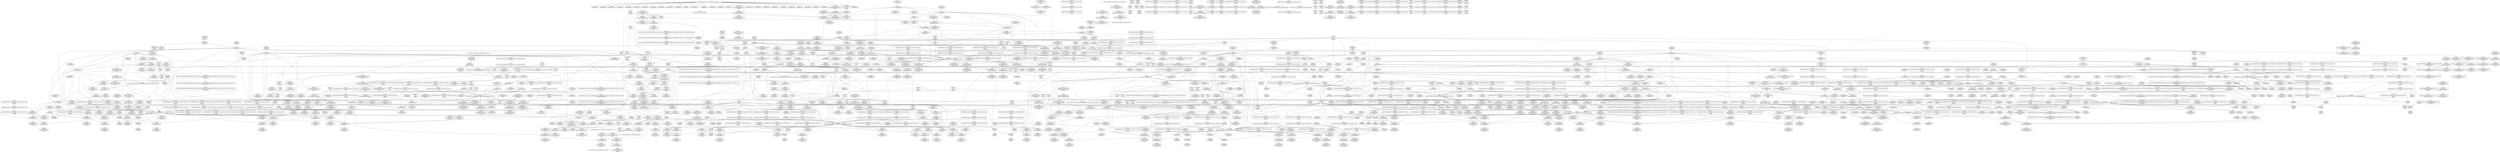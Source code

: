 digraph {
	CE0x4fdbe00 [shape=record,shape=Mrecord,label="{CE0x4fdbe00|current_sid:tmp20|security/selinux/hooks.c,218}"]
	CE0x50dd130 [shape=record,shape=Mrecord,label="{CE0x50dd130|_call_void_mcount()_#3|*SummSource*}"]
	CE0x4fb3840 [shape=record,shape=Mrecord,label="{CE0x4fb3840|current_sid:sid|security/selinux/hooks.c,220|*SummSource*}"]
	CE0x5051940 [shape=record,shape=Mrecord,label="{CE0x5051940|rcu_read_lock:tmp6|include/linux/rcupdate.h,882|*SummSource*}"]
	CE0x5012420 [shape=record,shape=Mrecord,label="{CE0x5012420|_ret_void,_!dbg_!27735|include/linux/rcupdate.h,884|*SummSink*}"]
	CE0x5052930 [shape=record,shape=Mrecord,label="{CE0x5052930|rcu_read_lock:tmp5|include/linux/rcupdate.h,882|*SummSource*}"]
	CE0x5059360 [shape=record,shape=Mrecord,label="{CE0x5059360|cred_sid:tmp6|security/selinux/hooks.c,197}"]
	CE0x4fd53b0 [shape=record,shape=Mrecord,label="{CE0x4fd53b0|current_has_perm:tmp}"]
	CE0x4fac560 [shape=record,shape=Mrecord,label="{CE0x4fac560|i64_3|*Constant*|*SummSource*}"]
	CE0x50335e0 [shape=record,shape=Mrecord,label="{CE0x50335e0|task_sid:tmp26|security/selinux/hooks.c,208}"]
	CE0x5004390 [shape=record,shape=Mrecord,label="{CE0x5004390|get_current:tmp2|*SummSource*}"]
	CE0x4fcabf0 [shape=record,shape=Mrecord,label="{CE0x4fcabf0|GLOBAL:lockdep_rcu_suspicious|*Constant*|*SummSource*}"]
	CE0x50357e0 [shape=record,shape=Mrecord,label="{CE0x50357e0|rcu_read_unlock:tmp22|include/linux/rcupdate.h,935|*SummSource*}"]
	CE0x5051be0 [shape=record,shape=Mrecord,label="{CE0x5051be0|rcu_read_lock:tmp7|include/linux/rcupdate.h,882}"]
	CE0x5051f10 [shape=record,shape=Mrecord,label="{CE0x5051f10|rcu_read_lock:tmp7|include/linux/rcupdate.h,882|*SummSink*}"]
	CE0x4ffb730 [shape=record,shape=Mrecord,label="{CE0x4ffb730|task_sid:tmp8|security/selinux/hooks.c,208|*SummSource*}"]
	CE0x5002910 [shape=record,shape=Mrecord,label="{CE0x5002910|current_sid:land.lhs.true2|*SummSource*}"]
	CE0x4fdf5a0 [shape=record,shape=Mrecord,label="{CE0x4fdf5a0|current_sid:tmp5|security/selinux/hooks.c,218}"]
	CE0x50530e0 [shape=record,shape=Mrecord,label="{CE0x50530e0|i64*_getelementptr_inbounds_(_4_x_i64_,_4_x_i64_*___llvm_gcov_ctr128,_i64_0,_i64_3)|*Constant*|*SummSource*}"]
	CE0x50bdfb0 [shape=record,shape=Mrecord,label="{CE0x50bdfb0|i64*_getelementptr_inbounds_(_4_x_i64_,_4_x_i64_*___llvm_gcov_ctr134,_i64_0,_i64_0)|*Constant*|*SummSink*}"]
	CE0x5035450 [shape=record,shape=Mrecord,label="{CE0x5035450|rcu_read_unlock:tmp21|include/linux/rcupdate.h,935|*SummSink*}"]
	CE0x5053aa0 [shape=record,shape=Mrecord,label="{CE0x5053aa0|rcu_read_lock:if.then|*SummSource*}"]
	CE0x50b35f0 [shape=record,shape=Mrecord,label="{CE0x50b35f0|__rcu_read_unlock:do.body|*SummSource*}"]
	CE0x5038460 [shape=record,shape=Mrecord,label="{CE0x5038460|_ret_void,_!dbg_!27717|include/linux/rcupdate.h,245}"]
	CE0x4fc9ed0 [shape=record,shape=Mrecord,label="{CE0x4fc9ed0|i8*_getelementptr_inbounds_(_25_x_i8_,_25_x_i8_*_.str3,_i32_0,_i32_0)|*Constant*}"]
	CE0x5056600 [shape=record,shape=Mrecord,label="{CE0x5056600|rcu_read_lock:tmp20|include/linux/rcupdate.h,882|*SummSource*}"]
	CE0x4fd1c10 [shape=record,shape=Mrecord,label="{CE0x4fd1c10|i64*_getelementptr_inbounds_(_11_x_i64_,_11_x_i64_*___llvm_gcov_ctr125,_i64_0,_i64_6)|*Constant*|*SummSource*}"]
	CE0x4fd4d20 [shape=record,shape=Mrecord,label="{CE0x4fd4d20|VOIDTB_TE:_CE_52,56_}"]
	CE0x4fd5e60 [shape=record,shape=Mrecord,label="{CE0x4fd5e60|i32_512|*Constant*}"]
	CE0x4fb7a80 [shape=record,shape=Mrecord,label="{CE0x4fb7a80|selinux_task_setnice:tmp6|security/selinux/hooks.c,3598|*SummSink*}"]
	CE0x5067590 [shape=record,shape=Mrecord,label="{CE0x5067590|_call_void_mcount()_#3|*SummSink*}"]
	CE0x4fc78b0 [shape=record,shape=Mrecord,label="{CE0x4fc78b0|rcu_lock_release:tmp5|include/linux/rcupdate.h,423}"]
	CE0x4ff7a70 [shape=record,shape=Mrecord,label="{CE0x4ff7a70|current_sid:tmp21|security/selinux/hooks.c,218}"]
	CE0x4fe2670 [shape=record,shape=Mrecord,label="{CE0x4fe2670|task_sid:tobool4|security/selinux/hooks.c,208|*SummSource*}"]
	CE0x4fcffa0 [shape=record,shape=Mrecord,label="{CE0x4fcffa0|i32_0|*Constant*|*SummSink*}"]
	CE0x4ff5af0 [shape=record,shape=Mrecord,label="{CE0x4ff5af0|__rcu_read_lock:tmp1|*SummSource*}"]
	CE0x4fb45b0 [shape=record,shape=Mrecord,label="{CE0x4fb45b0|selinux_task_setnice:retval.0|*SummSink*}"]
	CE0x4ffea90 [shape=record,shape=Mrecord,label="{CE0x4ffea90|__rcu_read_lock:tmp|*SummSource*}"]
	CE0x50036f0 [shape=record,shape=Mrecord,label="{CE0x50036f0|_call_void_mcount()_#3}"]
	CE0x4fbc870 [shape=record,shape=Mrecord,label="{CE0x4fbc870|i64_1|*Constant*}"]
	CE0x4fcad30 [shape=record,shape=Mrecord,label="{CE0x4fcad30|i8*_getelementptr_inbounds_(_25_x_i8_,_25_x_i8_*_.str3,_i32_0,_i32_0)|*Constant*|*SummSource*}"]
	CE0x5073270 [shape=record,shape=Mrecord,label="{CE0x5073270|__preempt_count_add:entry}"]
	CE0x4fff560 [shape=record,shape=Mrecord,label="{CE0x4fff560|current_sid:tmp8|security/selinux/hooks.c,218}"]
	CE0x504f700 [shape=record,shape=Mrecord,label="{CE0x504f700|i64*_getelementptr_inbounds_(_11_x_i64_,_11_x_i64_*___llvm_gcov_ctr132,_i64_0,_i64_1)|*Constant*}"]
	CE0x5004c60 [shape=record,shape=Mrecord,label="{CE0x5004c60|task_sid:tmp|*SummSink*}"]
	CE0x50345b0 [shape=record,shape=Mrecord,label="{CE0x50345b0|__rcu_read_lock:tmp5|include/linux/rcupdate.h,239}"]
	CE0x4fcd5e0 [shape=record,shape=Mrecord,label="{CE0x4fcd5e0|current_sid:tmp2}"]
	CE0x4fd9030 [shape=record,shape=Mrecord,label="{CE0x4fd9030|GLOBAL:rcu_read_unlock|*Constant*|*SummSink*}"]
	CE0x4fcc410 [shape=record,shape=Mrecord,label="{CE0x4fcc410|_ret_i32_%call7,_!dbg_!27749|security/selinux/hooks.c,210}"]
	CE0x50691f0 [shape=record,shape=Mrecord,label="{CE0x50691f0|rcu_read_unlock:land.lhs.true2}"]
	CE0x4fd9360 [shape=record,shape=Mrecord,label="{CE0x4fd9360|get_current:bb}"]
	CE0x5071400 [shape=record,shape=Mrecord,label="{CE0x5071400|rcu_read_lock:tobool1|include/linux/rcupdate.h,882}"]
	CE0x5006ee0 [shape=record,shape=Mrecord,label="{CE0x5006ee0|current_sid:tmp15|security/selinux/hooks.c,218|*SummSource*}"]
	CE0x5013d00 [shape=record,shape=Mrecord,label="{CE0x5013d00|get_current:tmp1|*SummSource*}"]
	CE0x5061440 [shape=record,shape=Mrecord,label="{CE0x5061440|i64*_getelementptr_inbounds_(_4_x_i64_,_4_x_i64_*___llvm_gcov_ctr133,_i64_0,_i64_1)|*Constant*}"]
	CE0x5077420 [shape=record,shape=Mrecord,label="{CE0x5077420|rcu_read_unlock:tmp17|include/linux/rcupdate.h,933|*SummSink*}"]
	CE0x4fbd180 [shape=record,shape=Mrecord,label="{CE0x4fbd180|current_sid:tmp6|security/selinux/hooks.c,218}"]
	CE0x50688e0 [shape=record,shape=Mrecord,label="{CE0x50688e0|rcu_lock_release:__here|*SummSink*}"]
	CE0x4fddff0 [shape=record,shape=Mrecord,label="{CE0x4fddff0|avc_has_perm:requested|Function::avc_has_perm&Arg::requested::}"]
	CE0x50b41a0 [shape=record,shape=Mrecord,label="{CE0x50b41a0|__preempt_count_add:tmp3}"]
	CE0x4fde0d0 [shape=record,shape=Mrecord,label="{CE0x4fde0d0|avc_has_perm:requested|Function::avc_has_perm&Arg::requested::|*SummSource*}"]
	CE0x5074b60 [shape=record,shape=Mrecord,label="{CE0x5074b60|rcu_lock_acquire:tmp|*SummSource*}"]
	CE0x4fcf9a0 [shape=record,shape=Mrecord,label="{CE0x4fcf9a0|VOIDTB_TE:_CE_0,4_}"]
	CE0x50a33c0 [shape=record,shape=Mrecord,label="{CE0x50a33c0|i8*_undef|*Constant*|*SummSource*}"]
	CE0x505cab0 [shape=record,shape=Mrecord,label="{CE0x505cab0|__rcu_read_lock:tmp|*SummSink*}"]
	CE0x4fff020 [shape=record,shape=Mrecord,label="{CE0x4fff020|GLOBAL:current_sid.__warned|Global_var:current_sid.__warned}"]
	CE0x4ff5a80 [shape=record,shape=Mrecord,label="{CE0x4ff5a80|__rcu_read_lock:tmp1}"]
	CE0x4fbf0f0 [shape=record,shape=Mrecord,label="{CE0x4fbf0f0|VOIDTB_TE:_CE_144,152_}"]
	CE0x50e2940 [shape=record,shape=Mrecord,label="{CE0x50e2940|__preempt_count_add:bb|*SummSink*}"]
	CE0x505b790 [shape=record,shape=Mrecord,label="{CE0x505b790|rcu_lock_acquire:indirectgoto|*SummSink*}"]
	CE0x5067210 [shape=record,shape=Mrecord,label="{CE0x5067210|rcu_read_unlock:tmp7|include/linux/rcupdate.h,933}"]
	CE0x4fc8220 [shape=record,shape=Mrecord,label="{CE0x4fc8220|i32_1|*Constant*}"]
	CE0x4fdb560 [shape=record,shape=Mrecord,label="{CE0x4fdb560|rcu_read_lock:tmp11|include/linux/rcupdate.h,882}"]
	CE0x50543c0 [shape=record,shape=Mrecord,label="{CE0x50543c0|i8*_getelementptr_inbounds_(_25_x_i8_,_25_x_i8_*_.str45,_i32_0,_i32_0)|*Constant*|*SummSource*}"]
	CE0x505f7d0 [shape=record,shape=Mrecord,label="{CE0x505f7d0|rcu_read_unlock:call|include/linux/rcupdate.h,933}"]
	CE0x50305e0 [shape=record,shape=Mrecord,label="{CE0x50305e0|i8*_getelementptr_inbounds_(_44_x_i8_,_44_x_i8_*_.str47,_i32_0,_i32_0)|*Constant*}"]
	CE0x50f5060 [shape=record,shape=Mrecord,label="{CE0x50f5060|__preempt_count_add:tmp4|./arch/x86/include/asm/preempt.h,72|*SummSink*}"]
	CE0x4fb4e30 [shape=record,shape=Mrecord,label="{CE0x4fb4e30|selinux_task_setnice:tmp10|security/selinux/hooks.c,3601|*SummSink*}"]
	CE0x50207e0 [shape=record,shape=Mrecord,label="{CE0x50207e0|GLOBAL:cred_sid|*Constant*}"]
	CE0x4fad6c0 [shape=record,shape=Mrecord,label="{CE0x4fad6c0|_ret_i32_%retval.0,_!dbg_!27723|security/selinux/hooks.c,3601|*SummSource*}"]
	CE0x4fe2110 [shape=record,shape=Mrecord,label="{CE0x4fe2110|task_sid:tmp13|security/selinux/hooks.c,208|*SummSource*}"]
	CE0x4fddd80 [shape=record,shape=Mrecord,label="{CE0x4fddd80|avc_has_perm:tclass|Function::avc_has_perm&Arg::tclass::|*SummSink*}"]
	CE0x4fd70e0 [shape=record,shape=Mrecord,label="{CE0x4fd70e0|selinux_task_setnice:call1|security/selinux/hooks.c,3600|*SummSink*}"]
	CE0x4fdd6a0 [shape=record,shape=Mrecord,label="{CE0x4fdd6a0|i16_2|*Constant*}"]
	CE0x4fe7460 [shape=record,shape=Mrecord,label="{CE0x4fe7460|i32_218|*Constant*|*SummSource*}"]
	CE0x4fd6450 [shape=record,shape=Mrecord,label="{CE0x4fd6450|current_has_perm:perms|Function::current_has_perm&Arg::perms::|*SummSink*}"]
	CE0x50166a0 [shape=record,shape=Mrecord,label="{CE0x50166a0|_call_void_mcount()_#3|*SummSource*}"]
	CE0x4fc80b0 [shape=record,shape=Mrecord,label="{CE0x4fc80b0|_call_void_lock_release(%struct.lockdep_map*_%map,_i32_1,_i64_ptrtoint_(i8*_blockaddress(_rcu_lock_release,_%__here)_to_i64))_#10,_!dbg_!27716|include/linux/rcupdate.h,423|*SummSink*}"]
	CE0x4fbd890 [shape=record,shape=Mrecord,label="{CE0x4fbd890|selinux_task_setnice:tmp}"]
	CE0x505d2d0 [shape=record,shape=Mrecord,label="{CE0x505d2d0|rcu_read_unlock:tmp12|include/linux/rcupdate.h,933|*SummSource*}"]
	CE0x4ffd0f0 [shape=record,shape=Mrecord,label="{CE0x4ffd0f0|current_sid:if.end|*SummSource*}"]
	CE0x50773b0 [shape=record,shape=Mrecord,label="{CE0x50773b0|rcu_read_unlock:tmp17|include/linux/rcupdate.h,933|*SummSource*}"]
	CE0x5060800 [shape=record,shape=Mrecord,label="{CE0x5060800|rcu_read_unlock:call|include/linux/rcupdate.h,933|*SummSink*}"]
	CE0x4fe75f0 [shape=record,shape=Mrecord,label="{CE0x4fe75f0|i32_218|*Constant*|*SummSink*}"]
	CE0x50026b0 [shape=record,shape=Mrecord,label="{CE0x50026b0|current_sid:land.lhs.true|*SummSource*}"]
	CE0x5028790 [shape=record,shape=Mrecord,label="{CE0x5028790|GLOBAL:__rcu_read_lock|*Constant*|*SummSink*}"]
	CE0x50b4a60 [shape=record,shape=Mrecord,label="{CE0x50b4a60|i64*_getelementptr_inbounds_(_4_x_i64_,_4_x_i64_*___llvm_gcov_ctr128,_i64_0,_i64_0)|*Constant*|*SummSource*}"]
	CE0x5039180 [shape=record,shape=Mrecord,label="{CE0x5039180|rcu_lock_release:tmp2|*SummSink*}"]
	CE0x50e7270 [shape=record,shape=Mrecord,label="{CE0x50e7270|i64*_getelementptr_inbounds_(_4_x_i64_,_4_x_i64_*___llvm_gcov_ctr135,_i64_0,_i64_0)|*Constant*}"]
	CE0x5062eb0 [shape=record,shape=Mrecord,label="{CE0x5062eb0|GLOBAL:__preempt_count_add|*Constant*|*SummSink*}"]
	CE0x4fb5ca0 [shape=record,shape=Mrecord,label="{CE0x4fb5ca0|i64*_getelementptr_inbounds_(_2_x_i64_,_2_x_i64_*___llvm_gcov_ctr136,_i64_0,_i64_1)|*Constant*}"]
	CE0x50174d0 [shape=record,shape=Mrecord,label="{CE0x50174d0|task_sid:tmp18|security/selinux/hooks.c,208}"]
	CE0x5033460 [shape=record,shape=Mrecord,label="{CE0x5033460|task_sid:tmp24|security/selinux/hooks.c,208|*SummSink*}"]
	CE0x5070fd0 [shape=record,shape=Mrecord,label="{CE0x5070fd0|0:_i8,_:_GCMR_rcu_read_lock.__warned_internal_global_i8_0,_section_.data.unlikely_,_align_1:_elem_0:default:}"]
	CE0x5018400 [shape=record,shape=Mrecord,label="{CE0x5018400|task_sid:tmp15|security/selinux/hooks.c,208|*SummSource*}"]
	CE0x4fd9620 [shape=record,shape=Mrecord,label="{CE0x4fd9620|current_sid:tmp9|security/selinux/hooks.c,218|*SummSink*}"]
	CE0x4fac3c0 [shape=record,shape=Mrecord,label="{CE0x4fac3c0|i64_2|*Constant*}"]
	CE0x4fe4290 [shape=record,shape=Mrecord,label="{CE0x4fe4290|rcu_read_lock:tobool|include/linux/rcupdate.h,882|*SummSource*}"]
	CE0x6db6a30 [shape=record,shape=Mrecord,label="{CE0x6db6a30|selinux_task_setnice:call|security/selinux/hooks.c,3596|*SummSink*}"]
	CE0x50728c0 [shape=record,shape=Mrecord,label="{CE0x50728c0|GLOBAL:__llvm_gcov_ctr127|Global_var:__llvm_gcov_ctr127}"]
	CE0x5014dd0 [shape=record,shape=Mrecord,label="{CE0x5014dd0|COLLAPSED:_GCMRE___llvm_gcov_ctr131_internal_global_2_x_i64_zeroinitializer:_elem_0:default:}"]
	CE0x502b1e0 [shape=record,shape=Mrecord,label="{CE0x502b1e0|task_sid:tmp18|security/selinux/hooks.c,208|*SummSource*}"]
	CE0x4fb77a0 [shape=record,shape=Mrecord,label="{CE0x4fb77a0|current_sid:tmp3|*SummSink*}"]
	CE0x4ff8560 [shape=record,shape=Mrecord,label="{CE0x4ff8560|current_sid:security|security/selinux/hooks.c,218|*SummSource*}"]
	CE0x4fad340 [shape=record,shape=Mrecord,label="{CE0x4fad340|selinux_task_setnice:tmp11|security/selinux/hooks.c,3601|*SummSink*}"]
	CE0x4fdb2c0 [shape=record,shape=Mrecord,label="{CE0x4fdb2c0|rcu_read_lock:tmp10|include/linux/rcupdate.h,882|*SummSource*}"]
	CE0x4fe4990 [shape=record,shape=Mrecord,label="{CE0x4fe4990|i64*_getelementptr_inbounds_(_4_x_i64_,_4_x_i64_*___llvm_gcov_ctr135,_i64_0,_i64_2)|*Constant*|*SummSink*}"]
	CE0x5017ed0 [shape=record,shape=Mrecord,label="{CE0x5017ed0|task_sid:tmp14|security/selinux/hooks.c,208}"]
	CE0x503a370 [shape=record,shape=Mrecord,label="{CE0x503a370|__preempt_count_sub:sub|./arch/x86/include/asm/preempt.h,77|*SummSink*}"]
	CE0x50676a0 [shape=record,shape=Mrecord,label="{CE0x50676a0|i64*_getelementptr_inbounds_(_4_x_i64_,_4_x_i64_*___llvm_gcov_ctr130,_i64_0,_i64_2)|*Constant*}"]
	CE0x506ec00 [shape=record,shape=Mrecord,label="{CE0x506ec00|cred_sid:tmp4|*LoadInst*|security/selinux/hooks.c,196|*SummSink*}"]
	CE0x4ff74f0 [shape=record,shape=Mrecord,label="{CE0x4ff74f0|current_sid:cred|security/selinux/hooks.c,218}"]
	CE0x5013350 [shape=record,shape=Mrecord,label="{CE0x5013350|task_sid:bb}"]
	CE0x506a8d0 [shape=record,shape=Mrecord,label="{CE0x506a8d0|rcu_read_unlock:tmp15|include/linux/rcupdate.h,933}"]
	CE0x4fd4b60 [shape=record,shape=Mrecord,label="{CE0x4fd4b60|VOIDTB_TE:_CE_36,40_}"]
	CE0x4fcbe20 [shape=record,shape=Mrecord,label="{CE0x4fcbe20|task_sid:entry|*SummSource*}"]
	CE0x5036c20 [shape=record,shape=Mrecord,label="{CE0x5036c20|rcu_lock_release:entry|*SummSink*}"]
	CE0x4fe0c20 [shape=record,shape=Mrecord,label="{CE0x4fe0c20|current_sid:tmp8|security/selinux/hooks.c,218|*SummSink*}"]
	CE0x4fd8a70 [shape=record,shape=Mrecord,label="{CE0x4fd8a70|_call_void_rcu_read_unlock()_#10,_!dbg_!27748|security/selinux/hooks.c,209|*SummSource*}"]
	CE0x5012720 [shape=record,shape=Mrecord,label="{CE0x5012720|rcu_read_lock:tmp1}"]
	CE0x4fde480 [shape=record,shape=Mrecord,label="{CE0x4fde480|%struct.common_audit_data*_null|*Constant*|*SummSource*}"]
	CE0x501ec90 [shape=record,shape=Mrecord,label="{CE0x501ec90|__preempt_count_sub:val|Function::__preempt_count_sub&Arg::val::}"]
	CE0x4ff9240 [shape=record,shape=Mrecord,label="{CE0x4ff9240|i32_1|*Constant*}"]
	CE0x4fd83a0 [shape=record,shape=Mrecord,label="{CE0x4fd83a0|VOIDTB_TE:_CE_168,176_}"]
	CE0x4fdd200 [shape=record,shape=Mrecord,label="{CE0x4fdd200|avc_has_perm:tsid|Function::avc_has_perm&Arg::tsid::}"]
	CE0x505d520 [shape=record,shape=Mrecord,label="{CE0x505d520|rcu_read_unlock:call3|include/linux/rcupdate.h,933}"]
	CE0x5074e30 [shape=record,shape=Mrecord,label="{CE0x5074e30|GLOBAL:rcu_read_unlock.__warned|Global_var:rcu_read_unlock.__warned|*SummSink*}"]
	CE0x4fb81f0 [shape=record,shape=Mrecord,label="{CE0x4fb81f0|GLOBAL:current_sid|*Constant*|*SummSource*}"]
	CE0x505fd40 [shape=record,shape=Mrecord,label="{CE0x505fd40|rcu_lock_acquire:indirectgoto}"]
	CE0x4ff72f0 [shape=record,shape=Mrecord,label="{CE0x4ff72f0|i32_78|*Constant*}"]
	CE0x50b3190 [shape=record,shape=Mrecord,label="{CE0x50b3190|__rcu_read_unlock:do.body}"]
	CE0x50627b0 [shape=record,shape=Mrecord,label="{CE0x50627b0|rcu_read_unlock:tobool|include/linux/rcupdate.h,933|*SummSink*}"]
	CE0x4fb0930 [shape=record,shape=Mrecord,label="{CE0x4fb0930|COLLAPSED:_GCMRE___llvm_gcov_ctr283_internal_global_6_x_i64_zeroinitializer:_elem_0:default:}"]
	CE0x4fc05c0 [shape=record,shape=Mrecord,label="{CE0x4fc05c0|2472:_%struct.cred*,_:_CRE:_elem_0:default:}"]
	CE0x5025870 [shape=record,shape=Mrecord,label="{CE0x5025870|rcu_read_unlock:tmp16|include/linux/rcupdate.h,933|*SummSource*}"]
	CE0x50b6ef0 [shape=record,shape=Mrecord,label="{CE0x50b6ef0|i64*_getelementptr_inbounds_(_4_x_i64_,_4_x_i64_*___llvm_gcov_ctr133,_i64_0,_i64_2)|*Constant*}"]
	CE0x4fb7520 [shape=record,shape=Mrecord,label="{CE0x4fb7520|current_sid:tmp3}"]
	CE0x5030650 [shape=record,shape=Mrecord,label="{CE0x5030650|i8*_getelementptr_inbounds_(_44_x_i8_,_44_x_i8_*_.str47,_i32_0,_i32_0)|*Constant*|*SummSource*}"]
	CE0x4fb8d10 [shape=record,shape=Mrecord,label="{CE0x4fb8d10|selinux_task_setnice:tmp9|security/selinux/hooks.c,3600}"]
	CE0x5003650 [shape=record,shape=Mrecord,label="{CE0x5003650|get_current:tmp|*SummSource*}"]
	CE0x506f2c0 [shape=record,shape=Mrecord,label="{CE0x506f2c0|rcu_read_lock:bb|*SummSink*}"]
	CE0x50ea1b0 [shape=record,shape=Mrecord,label="{CE0x50ea1b0|i64_1|*Constant*}"]
	CE0x4fbcbf0 [shape=record,shape=Mrecord,label="{CE0x4fbcbf0|task_sid:do.end6}"]
	CE0x50256e0 [shape=record,shape=Mrecord,label="{CE0x50256e0|task_sid:tmp11|security/selinux/hooks.c,208|*SummSink*}"]
	CE0x50a48a0 [shape=record,shape=Mrecord,label="{CE0x50a48a0|i64*_getelementptr_inbounds_(_4_x_i64_,_4_x_i64_*___llvm_gcov_ctr134,_i64_0,_i64_2)|*Constant*|*SummSource*}"]
	CE0x4fc1a30 [shape=record,shape=Mrecord,label="{CE0x4fc1a30|avc_has_perm:entry|*SummSource*}"]
	CE0x4ff84f0 [shape=record,shape=Mrecord,label="{CE0x4ff84f0|current_sid:security|security/selinux/hooks.c,218}"]
	CE0x50586c0 [shape=record,shape=Mrecord,label="{CE0x50586c0|cred_sid:sid|security/selinux/hooks.c,197|*SummSource*}"]
	CE0x50bb820 [shape=record,shape=Mrecord,label="{CE0x50bb820|__preempt_count_sub:tmp3|*SummSink*}"]
	CE0x502b170 [shape=record,shape=Mrecord,label="{CE0x502b170|task_sid:tmp19|security/selinux/hooks.c,208}"]
	CE0x5003960 [shape=record,shape=Mrecord,label="{CE0x5003960|_call_void_mcount()_#3|*SummSource*}"]
	CE0x50f4a00 [shape=record,shape=Mrecord,label="{CE0x50f4a00|__preempt_count_add:tmp}"]
	CE0x4ffa010 [shape=record,shape=Mrecord,label="{CE0x4ffa010|_ret_void,_!dbg_!27717|include/linux/rcupdate.h,419}"]
	CE0x4fd51f0 [shape=record,shape=Mrecord,label="{CE0x4fd51f0|i64*_getelementptr_inbounds_(_2_x_i64_,_2_x_i64_*___llvm_gcov_ctr136,_i64_0,_i64_0)|*Constant*|*SummSink*}"]
	CE0x506eef0 [shape=record,shape=Mrecord,label="{CE0x506eef0|rcu_read_unlock:do.end}"]
	CE0x5056280 [shape=record,shape=Mrecord,label="{CE0x5056280|rcu_read_lock:tmp19|include/linux/rcupdate.h,882|*SummSink*}"]
	CE0x5051a70 [shape=record,shape=Mrecord,label="{CE0x5051a70|rcu_read_lock:tmp6|include/linux/rcupdate.h,882|*SummSink*}"]
	CE0x4fd0140 [shape=record,shape=Mrecord,label="{CE0x4fd0140|selinux_task_setnice:tobool|security/selinux/hooks.c,3597}"]
	CE0x5063100 [shape=record,shape=Mrecord,label="{CE0x5063100|COLLAPSED:_GCMRE___llvm_gcov_ctr132_internal_global_11_x_i64_zeroinitializer:_elem_0:default:}"]
	CE0x4ff6c40 [shape=record,shape=Mrecord,label="{CE0x4ff6c40|get_current:entry|*SummSink*}"]
	CE0x4fd4d90 [shape=record,shape=Mrecord,label="{CE0x4fd4d90|VOIDTB_TE:_CE_72,80_}"]
	CE0x4fbfe20 [shape=record,shape=Mrecord,label="{CE0x4fbfe20|i64*_getelementptr_inbounds_(_6_x_i64_,_6_x_i64_*___llvm_gcov_ctr283,_i64_0,_i64_3)|*Constant*|*SummSource*}"]
	CE0x5007260 [shape=record,shape=Mrecord,label="{CE0x5007260|current_sid:tmp16|security/selinux/hooks.c,218}"]
	CE0x503a5d0 [shape=record,shape=Mrecord,label="{CE0x503a5d0|__rcu_read_unlock:tmp3|*SummSink*}"]
	CE0x50e2320 [shape=record,shape=Mrecord,label="{CE0x50e2320|__rcu_read_unlock:tmp7|include/linux/rcupdate.h,245}"]
	CE0x4fcedd0 [shape=record,shape=Mrecord,label="{CE0x4fcedd0|selinux_task_setnice:tmp1|*SummSink*}"]
	CE0x5032650 [shape=record,shape=Mrecord,label="{CE0x5032650|task_sid:tmp24|security/selinux/hooks.c,208}"]
	CE0x505a530 [shape=record,shape=Mrecord,label="{CE0x505a530|__rcu_read_lock:tmp6|include/linux/rcupdate.h,240}"]
	CE0x5049500 [shape=record,shape=Mrecord,label="{CE0x5049500|__preempt_count_sub:do.end|*SummSink*}"]
	CE0x4ff8190 [shape=record,shape=Mrecord,label="{CE0x4ff8190|i32_22|*Constant*|*SummSink*}"]
	CE0x4fe93e0 [shape=record,shape=Mrecord,label="{CE0x4fe93e0|VOIDTB_TE:_CE_4,8_}"]
	CE0x4fe3900 [shape=record,shape=Mrecord,label="{CE0x4fe3900|%struct.task_struct*_(%struct.task_struct**)*_asm_movq_%gs:$_1:P_,$0_,_r,im,_dirflag_,_fpsr_,_flags_|*SummSource*}"]
	CE0x4fde240 [shape=record,shape=Mrecord,label="{CE0x4fde240|avc_has_perm:requested|Function::avc_has_perm&Arg::requested::|*SummSink*}"]
	CE0x4fabfb0 [shape=record,shape=Mrecord,label="{CE0x4fabfb0|current_sid:tobool|security/selinux/hooks.c,218}"]
	CE0x4ff6aa0 [shape=record,shape=Mrecord,label="{CE0x4ff6aa0|get_current:entry}"]
	CE0x50b79d0 [shape=record,shape=Mrecord,label="{CE0x50b79d0|rcu_lock_release:bb|*SummSource*}"]
	CE0x4fc18c0 [shape=record,shape=Mrecord,label="{CE0x4fc18c0|avc_has_perm:entry}"]
	CE0x50b4750 [shape=record,shape=Mrecord,label="{CE0x50b4750|__rcu_read_unlock:tmp|*SummSource*}"]
	CE0x504e0d0 [shape=record,shape=Mrecord,label="{CE0x504e0d0|__preempt_count_add:tmp6|./arch/x86/include/asm/preempt.h,73|*SummSink*}"]
	CE0x50296a0 [shape=record,shape=Mrecord,label="{CE0x50296a0|rcu_read_lock:tmp3}"]
	CE0x4fe4520 [shape=record,shape=Mrecord,label="{CE0x4fe4520|__rcu_read_lock:tmp5|include/linux/rcupdate.h,239|*SummSource*}"]
	CE0x4fccb90 [shape=record,shape=Mrecord,label="{CE0x4fccb90|current_has_perm:call2|security/selinux/hooks.c,1544}"]
	CE0x4fcce20 [shape=record,shape=Mrecord,label="{CE0x4fcce20|i32_(i32,_i32,_i16,_i32,_%struct.common_audit_data*)*_bitcast_(i32_(i32,_i32,_i16,_i32,_%struct.common_audit_data.495*)*_avc_has_perm_to_i32_(i32,_i32,_i16,_i32,_%struct.common_audit_data*)*)|*Constant*|*SummSource*}"]
	CE0x505c630 [shape=record,shape=Mrecord,label="{CE0x505c630|rcu_read_unlock:tmp15|include/linux/rcupdate.h,933|*SummSource*}"]
	CE0x5025eb0 [shape=record,shape=Mrecord,label="{CE0x5025eb0|i64*_getelementptr_inbounds_(_11_x_i64_,_11_x_i64_*___llvm_gcov_ctr132,_i64_0,_i64_8)|*Constant*|*SummSource*}"]
	CE0x506f220 [shape=record,shape=Mrecord,label="{CE0x506f220|rcu_read_lock:bb|*SummSource*}"]
	CE0x5045360 [shape=record,shape=Mrecord,label="{CE0x5045360|rcu_read_unlock:tmp6|include/linux/rcupdate.h,933}"]
	CE0x5005810 [shape=record,shape=Mrecord,label="{CE0x5005810|current_sid:call|security/selinux/hooks.c,218|*SummSink*}"]
	CE0x505b1f0 [shape=record,shape=Mrecord,label="{CE0x505b1f0|rcu_read_unlock:tmp13|include/linux/rcupdate.h,933}"]
	CE0x504fc20 [shape=record,shape=Mrecord,label="{CE0x504fc20|rcu_read_lock:tobool1|include/linux/rcupdate.h,882|*SummSink*}"]
	CE0x4fc1420 [shape=record,shape=Mrecord,label="{CE0x4fc1420|current_sid:tmp17|security/selinux/hooks.c,218|*SummSource*}"]
	CE0x5052390 [shape=record,shape=Mrecord,label="{CE0x5052390|rcu_read_lock:tmp4|include/linux/rcupdate.h,882}"]
	CE0x4ffdcb0 [shape=record,shape=Mrecord,label="{CE0x4ffdcb0|i64*_getelementptr_inbounds_(_13_x_i64_,_13_x_i64_*___llvm_gcov_ctr126,_i64_0,_i64_9)|*Constant*}"]
	CE0x502b580 [shape=record,shape=Mrecord,label="{CE0x502b580|_call_void_lockdep_rcu_suspicious(i8*_getelementptr_inbounds_(_25_x_i8_,_25_x_i8_*_.str3,_i32_0,_i32_0),_i32_208,_i8*_getelementptr_inbounds_(_41_x_i8_,_41_x_i8_*_.str44,_i32_0,_i32_0))_#10,_!dbg_!27732|security/selinux/hooks.c,208}"]
	CE0x5028fd0 [shape=record,shape=Mrecord,label="{CE0x5028fd0|rcu_read_lock:do.end}"]
	CE0x5064950 [shape=record,shape=Mrecord,label="{CE0x5064950|i32_1|*Constant*}"]
	CE0x5069330 [shape=record,shape=Mrecord,label="{CE0x5069330|rcu_read_unlock:land.lhs.true2|*SummSource*}"]
	CE0x5068720 [shape=record,shape=Mrecord,label="{CE0x5068720|rcu_lock_release:__here}"]
	CE0x5066440 [shape=record,shape=Mrecord,label="{CE0x5066440|rcu_read_unlock:tmp11|include/linux/rcupdate.h,933}"]
	CE0x505f680 [shape=record,shape=Mrecord,label="{CE0x505f680|_call_void_mcount()_#3|*SummSink*}"]
	CE0x5028720 [shape=record,shape=Mrecord,label="{CE0x5028720|GLOBAL:__rcu_read_lock|*Constant*|*SummSource*}"]
	CE0x4fbfc90 [shape=record,shape=Mrecord,label="{CE0x4fbfc90|selinux_task_setnice:tmp5|security/selinux/hooks.c,3597|*SummSink*}"]
	CE0x4fcb360 [shape=record,shape=Mrecord,label="{CE0x4fcb360|_ret_i32_%tmp24,_!dbg_!27742|security/selinux/hooks.c,220|*SummSource*}"]
	CE0x50b9b20 [shape=record,shape=Mrecord,label="{CE0x50b9b20|__preempt_count_add:do.body|*SummSink*}"]
	CE0x4ffb4b0 [shape=record,shape=Mrecord,label="{CE0x4ffb4b0|task_sid:tmp7|security/selinux/hooks.c,208|*SummSink*}"]
	CE0x5060730 [shape=record,shape=Mrecord,label="{CE0x5060730|rcu_read_unlock:call|include/linux/rcupdate.h,933|*SummSource*}"]
	CE0x4fe2ed0 [shape=record,shape=Mrecord,label="{CE0x4fe2ed0|i64*_getelementptr_inbounds_(_2_x_i64_,_2_x_i64_*___llvm_gcov_ctr98,_i64_0,_i64_1)|*Constant*|*SummSink*}"]
	CE0x5013fd0 [shape=record,shape=Mrecord,label="{CE0x5013fd0|GLOBAL:current_task|Global_var:current_task}"]
	CE0x5013220 [shape=record,shape=Mrecord,label="{CE0x5013220|_call_void_mcount()_#3}"]
	CE0x4fd94c0 [shape=record,shape=Mrecord,label="{CE0x4fd94c0|_ret_void,_!dbg_!27735|include/linux/rcupdate.h,938}"]
	CE0x5073d80 [shape=record,shape=Mrecord,label="{CE0x5073d80|GLOBAL:rcu_read_unlock.__warned|Global_var:rcu_read_unlock.__warned}"]
	CE0x5037f30 [shape=record,shape=Mrecord,label="{CE0x5037f30|__rcu_read_unlock:entry|*SummSource*}"]
	CE0x4fd3570 [shape=record,shape=Mrecord,label="{CE0x4fd3570|VOIDTB_TE:_CE_112,120_}"]
	CE0x4fc84d0 [shape=record,shape=Mrecord,label="{CE0x4fc84d0|GLOBAL:lock_release|*Constant*}"]
	CE0x5061ce0 [shape=record,shape=Mrecord,label="{CE0x5061ce0|__preempt_count_add:val|Function::__preempt_count_add&Arg::val::|*SummSource*}"]
	CE0x4fcc810 [shape=record,shape=Mrecord,label="{CE0x4fcc810|current_has_perm:call2|security/selinux/hooks.c,1544|*SummSink*}"]
	CE0x4fdf1a0 [shape=record,shape=Mrecord,label="{CE0x4fdf1a0|current_sid:tmp4|security/selinux/hooks.c,218}"]
	CE0x506a730 [shape=record,shape=Mrecord,label="{CE0x506a730|rcu_read_unlock:tmp14|include/linux/rcupdate.h,933|*SummSource*}"]
	CE0x5055430 [shape=record,shape=Mrecord,label="{CE0x5055430|i8*_getelementptr_inbounds_(_42_x_i8_,_42_x_i8_*_.str46,_i32_0,_i32_0)|*Constant*|*SummSource*}"]
	CE0x50b2900 [shape=record,shape=Mrecord,label="{CE0x50b2900|i64*_getelementptr_inbounds_(_4_x_i64_,_4_x_i64_*___llvm_gcov_ctr133,_i64_0,_i64_3)|*Constant*|*SummSource*}"]
	CE0x4fdd840 [shape=record,shape=Mrecord,label="{CE0x4fdd840|i16_2|*Constant*|*SummSource*}"]
	CE0x50b7670 [shape=record,shape=Mrecord,label="{CE0x50b7670|GLOBAL:__preempt_count|Global_var:__preempt_count}"]
	CE0x50454d0 [shape=record,shape=Mrecord,label="{CE0x50454d0|rcu_read_unlock:tmp6|include/linux/rcupdate.h,933|*SummSource*}"]
	CE0x4fb4100 [shape=record,shape=Mrecord,label="{CE0x4fb4100|_call_void_mcount()_#3|*SummSource*}"]
	CE0x4fce6e0 [shape=record,shape=Mrecord,label="{CE0x4fce6e0|i64*_getelementptr_inbounds_(_13_x_i64_,_13_x_i64_*___llvm_gcov_ctr126,_i64_0,_i64_0)|*Constant*|*SummSink*}"]
	CE0x4fcc340 [shape=record,shape=Mrecord,label="{CE0x4fcc340|task_sid:task|Function::task_sid&Arg::task::|*SummSink*}"]
	CE0x5011910 [shape=record,shape=Mrecord,label="{CE0x5011910|rcu_read_lock:land.lhs.true}"]
	CE0x5053b40 [shape=record,shape=Mrecord,label="{CE0x5053b40|rcu_read_lock:if.then|*SummSink*}"]
	CE0x4fcaf10 [shape=record,shape=Mrecord,label="{CE0x4fcaf10|current_sid:entry}"]
	CE0x5018b50 [shape=record,shape=Mrecord,label="{CE0x5018b50|task_sid:if.then|*SummSink*}"]
	CE0x5022c90 [shape=record,shape=Mrecord,label="{CE0x5022c90|i32_77|*Constant*}"]
	CE0x5001d00 [shape=record,shape=Mrecord,label="{CE0x5001d00|_ret_i32_%tmp6,_!dbg_!27716|security/selinux/hooks.c,197|*SummSink*}"]
	CE0x5030ae0 [shape=record,shape=Mrecord,label="{CE0x5030ae0|i64*_getelementptr_inbounds_(_11_x_i64_,_11_x_i64_*___llvm_gcov_ctr132,_i64_0,_i64_9)|*Constant*}"]
	CE0x4fc8540 [shape=record,shape=Mrecord,label="{CE0x4fc8540|GLOBAL:lock_release|*Constant*|*SummSource*}"]
	CE0x501d9b0 [shape=record,shape=Mrecord,label="{CE0x501d9b0|_call_void_mcount()_#3|*SummSink*}"]
	CE0x4fb5ff0 [shape=record,shape=Mrecord,label="{CE0x4fb5ff0|i64*_getelementptr_inbounds_(_2_x_i64_,_2_x_i64_*___llvm_gcov_ctr136,_i64_0,_i64_1)|*Constant*|*SummSource*}"]
	CE0x506d8a0 [shape=record,shape=Mrecord,label="{CE0x506d8a0|_call_void_lockdep_rcu_suspicious(i8*_getelementptr_inbounds_(_25_x_i8_,_25_x_i8_*_.str45,_i32_0,_i32_0),_i32_883,_i8*_getelementptr_inbounds_(_42_x_i8_,_42_x_i8_*_.str46,_i32_0,_i32_0))_#10,_!dbg_!27728|include/linux/rcupdate.h,882|*SummSink*}"]
	CE0x4ffd2d0 [shape=record,shape=Mrecord,label="{CE0x4ffd2d0|current_sid:if.then}"]
	CE0x506fcf0 [shape=record,shape=Mrecord,label="{CE0x506fcf0|rcu_read_unlock:land.lhs.true2|*SummSink*}"]
	CE0x506cfd0 [shape=record,shape=Mrecord,label="{CE0x506cfd0|i8_1|*Constant*}"]
	CE0x50742c0 [shape=record,shape=Mrecord,label="{CE0x50742c0|i64*_getelementptr_inbounds_(_4_x_i64_,_4_x_i64_*___llvm_gcov_ctr130,_i64_0,_i64_0)|*Constant*|*SummSource*}"]
	CE0x5005360 [shape=record,shape=Mrecord,label="{CE0x5005360|get_current:tmp4|./arch/x86/include/asm/current.h,14}"]
	CE0x5018980 [shape=record,shape=Mrecord,label="{CE0x5018980|task_sid:if.then}"]
	CE0x4ff8f30 [shape=record,shape=Mrecord,label="{CE0x4ff8f30|current_sid:tmp23|security/selinux/hooks.c,218|*SummSource*}"]
	CE0x4ff7700 [shape=record,shape=Mrecord,label="{CE0x4ff7700|current_sid:cred|security/selinux/hooks.c,218|*SummSink*}"]
	CE0x505c760 [shape=record,shape=Mrecord,label="{CE0x505c760|rcu_read_unlock:tmp15|include/linux/rcupdate.h,933|*SummSink*}"]
	CE0x50b6bd0 [shape=record,shape=Mrecord,label="{CE0x50b6bd0|void_(i32*,_i32,_i32*)*_asm_addl_$1,_%gs:$0_,_*m,ri,*m,_dirflag_,_fpsr_,_flags_}"]
	CE0x502a540 [shape=record,shape=Mrecord,label="{CE0x502a540|rcu_lock_acquire:entry|*SummSink*}"]
	CE0x5049cb0 [shape=record,shape=Mrecord,label="{CE0x5049cb0|_call_void_asm_addl_$1,_%gs:$0_,_*m,ri,*m,_dirflag_,_fpsr_,_flags_(i32*___preempt_count,_i32_%sub,_i32*___preempt_count)_#3,_!dbg_!27717,_!srcloc_!27718|./arch/x86/include/asm/preempt.h,77|*SummSource*}"]
	CE0x4fd71f0 [shape=record,shape=Mrecord,label="{CE0x4fd71f0|GLOBAL:current_has_perm|*Constant*}"]
	CE0x5034900 [shape=record,shape=Mrecord,label="{CE0x5034900|rcu_read_unlock:tmp20|include/linux/rcupdate.h,933|*SummSink*}"]
	CE0x506c3a0 [shape=record,shape=Mrecord,label="{CE0x506c3a0|i64*_getelementptr_inbounds_(_11_x_i64_,_11_x_i64_*___llvm_gcov_ctr127,_i64_0,_i64_8)|*Constant*|*SummSink*}"]
	CE0x505d1c0 [shape=record,shape=Mrecord,label="{CE0x505d1c0|__rcu_read_lock:tmp3}"]
	CE0x5074af0 [shape=record,shape=Mrecord,label="{CE0x5074af0|COLLAPSED:_GCMRE___llvm_gcov_ctr130_internal_global_4_x_i64_zeroinitializer:_elem_0:default:}"]
	CE0x4fced60 [shape=record,shape=Mrecord,label="{CE0x4fced60|selinux_task_setnice:tmp1}"]
	CE0x4fdd400 [shape=record,shape=Mrecord,label="{CE0x4fdd400|avc_has_perm:tsid|Function::avc_has_perm&Arg::tsid::|*SummSource*}"]
	CE0x501ffb0 [shape=record,shape=Mrecord,label="{CE0x501ffb0|i64*_getelementptr_inbounds_(_13_x_i64_,_13_x_i64_*___llvm_gcov_ctr126,_i64_0,_i64_12)|*Constant*|*SummSource*}"]
	CE0x50137a0 [shape=record,shape=Mrecord,label="{CE0x50137a0|_call_void___rcu_read_lock()_#10,_!dbg_!27710|include/linux/rcupdate.h,879|*SummSource*}"]
	CE0x4fc4090 [shape=record,shape=Mrecord,label="{CE0x4fc4090|selinux_task_setnice:tmp4|security/selinux/hooks.c,3597|*SummSource*}"]
	CE0x503f630 [shape=record,shape=Mrecord,label="{CE0x503f630|i32_2|*Constant*}"]
	CE0x5025b10 [shape=record,shape=Mrecord,label="{CE0x5025b10|i64*_getelementptr_inbounds_(_11_x_i64_,_11_x_i64_*___llvm_gcov_ctr132,_i64_0,_i64_8)|*Constant*}"]
	CE0x4fe8920 [shape=record,shape=Mrecord,label="{CE0x4fe8920|i64*_getelementptr_inbounds_(_11_x_i64_,_11_x_i64_*___llvm_gcov_ctr125,_i64_0,_i64_10)|*Constant*}"]
	CE0x4fd0010 [shape=record,shape=Mrecord,label="{CE0x4fd0010|i32_0|*Constant*|*SummSource*}"]
	CE0x4ff8aa0 [shape=record,shape=Mrecord,label="{CE0x4ff8aa0|current_sid:tmp22|security/selinux/hooks.c,218|*SummSource*}"]
	CE0x4fca9a0 [shape=record,shape=Mrecord,label="{CE0x4fca9a0|GLOBAL:lockdep_rcu_suspicious|*Constant*}"]
	CE0x503a090 [shape=record,shape=Mrecord,label="{CE0x503a090|_call_void_asm_addl_$1,_%gs:$0_,_*m,ri,*m,_dirflag_,_fpsr_,_flags_(i32*___preempt_count,_i32_%sub,_i32*___preempt_count)_#3,_!dbg_!27717,_!srcloc_!27718|./arch/x86/include/asm/preempt.h,77}"]
	CE0x504d7c0 [shape=record,shape=Mrecord,label="{CE0x504d7c0|i64*_getelementptr_inbounds_(_4_x_i64_,_4_x_i64_*___llvm_gcov_ctr135,_i64_0,_i64_1)|*Constant*}"]
	CE0x4fda810 [shape=record,shape=Mrecord,label="{CE0x4fda810|selinux_task_setnice:tmp7|security/selinux/hooks.c,3598}"]
	CE0x4fcbb10 [shape=record,shape=Mrecord,label="{CE0x4fcbb10|GLOBAL:task_sid|*Constant*|*SummSource*}"]
	CE0x4fb5510 [shape=record,shape=Mrecord,label="{CE0x4fb5510|current_sid:tmp|*SummSource*}"]
	CE0x50b0700 [shape=record,shape=Mrecord,label="{CE0x50b0700|__preempt_count_add:do.body}"]
	CE0x50612f0 [shape=record,shape=Mrecord,label="{CE0x50612f0|rcu_read_unlock:tmp}"]
	CE0x4fb7250 [shape=record,shape=Mrecord,label="{CE0x4fb7250|rcu_read_lock:entry|*SummSource*}"]
	CE0x5023e00 [shape=record,shape=Mrecord,label="{CE0x5023e00|rcu_read_lock:tmp1|*SummSink*}"]
	CE0x501fe10 [shape=record,shape=Mrecord,label="{CE0x501fe10|__rcu_read_unlock:tmp6|include/linux/rcupdate.h,245|*SummSink*}"]
	CE0x505d8c0 [shape=record,shape=Mrecord,label="{CE0x505d8c0|rcu_read_unlock:call3|include/linux/rcupdate.h,933|*SummSource*}"]
	CE0x5000150 [shape=record,shape=Mrecord,label="{CE0x5000150|i64*_getelementptr_inbounds_(_11_x_i64_,_11_x_i64_*___llvm_gcov_ctr125,_i64_0,_i64_1)|*Constant*}"]
	CE0x50690f0 [shape=record,shape=Mrecord,label="{CE0x50690f0|rcu_lock_acquire:tmp|*SummSink*}"]
	CE0x50558b0 [shape=record,shape=Mrecord,label="{CE0x50558b0|i64*_getelementptr_inbounds_(_11_x_i64_,_11_x_i64_*___llvm_gcov_ctr127,_i64_0,_i64_9)|*Constant*}"]
	CE0x502b750 [shape=record,shape=Mrecord,label="{CE0x502b750|task_sid:tmp19|security/selinux/hooks.c,208|*SummSink*}"]
	CE0x4fd3500 [shape=record,shape=Mrecord,label="{CE0x4fd3500|VOIDTB_TE:_CE_104,112_}"]
	CE0x5015810 [shape=record,shape=Mrecord,label="{CE0x5015810|task_sid:tmp14|security/selinux/hooks.c,208|*SummSink*}"]
	CE0x5074890 [shape=record,shape=Mrecord,label="{CE0x5074890|rcu_read_unlock:tobool1|include/linux/rcupdate.h,933|*SummSource*}"]
	CE0x50a3150 [shape=record,shape=Mrecord,label="{CE0x50a3150|i8*_undef|*Constant*}"]
	CE0x50361f0 [shape=record,shape=Mrecord,label="{CE0x50361f0|_call_void_rcu_lock_release(%struct.lockdep_map*_rcu_lock_map)_#10,_!dbg_!27733|include/linux/rcupdate.h,935|*SummSink*}"]
	CE0x4fc4020 [shape=record,shape=Mrecord,label="{CE0x4fc4020|selinux_task_setnice:tmp4|security/selinux/hooks.c,3597}"]
	CE0x509ddf0 [shape=record,shape=Mrecord,label="{CE0x509ddf0|__rcu_read_lock:do.body|*SummSink*}"]
	CE0x50b6660 [shape=record,shape=Mrecord,label="{CE0x50b6660|_call_void_mcount()_#3}"]
	CE0x5016410 [shape=record,shape=Mrecord,label="{CE0x5016410|task_sid:tmp3}"]
	CE0x5001830 [shape=record,shape=Mrecord,label="{CE0x5001830|cred_sid:cred|Function::cred_sid&Arg::cred::|*SummSource*}"]
	CE0x505cfe0 [shape=record,shape=Mrecord,label="{CE0x505cfe0|__rcu_read_lock:tmp2|*SummSource*}"]
	CE0x50702e0 [shape=record,shape=Mrecord,label="{CE0x50702e0|_call_void_mcount()_#3}"]
	CE0x50b5740 [shape=record,shape=Mrecord,label="{CE0x50b5740|__preempt_count_sub:entry|*SummSource*}"]
	CE0x4fdcd90 [shape=record,shape=Mrecord,label="{CE0x4fdcd90|avc_has_perm:ssid|Function::avc_has_perm&Arg::ssid::}"]
	CE0x50f4960 [shape=record,shape=Mrecord,label="{CE0x50f4960|__preempt_count_sub:tmp1|*SummSource*}"]
	CE0x5011340 [shape=record,shape=Mrecord,label="{CE0x5011340|cred_sid:security|security/selinux/hooks.c,196}"]
	CE0x505a610 [shape=record,shape=Mrecord,label="{CE0x505a610|__rcu_read_lock:tmp6|include/linux/rcupdate.h,240|*SummSink*}"]
	CE0x4ff7560 [shape=record,shape=Mrecord,label="{CE0x4ff7560|COLLAPSED:_GCMRE_current_task_external_global_%struct.task_struct*:_elem_0::|security/selinux/hooks.c,218}"]
	CE0x509d060 [shape=record,shape=Mrecord,label="{CE0x509d060|_call_void_lock_acquire(%struct.lockdep_map*_%map,_i32_0,_i32_0,_i32_2,_i32_0,_%struct.lockdep_map*_null,_i64_ptrtoint_(i8*_blockaddress(_rcu_lock_acquire,_%__here)_to_i64))_#10,_!dbg_!27716|include/linux/rcupdate.h,418|*SummSink*}"]
	CE0x5065860 [shape=record,shape=Mrecord,label="{CE0x5065860|_call_void_mcount()_#3}"]
	CE0x5023970 [shape=record,shape=Mrecord,label="{CE0x5023970|rcu_read_lock:entry|*SummSink*}"]
	CE0x5073c40 [shape=record,shape=Mrecord,label="{CE0x5073c40|rcu_lock_release:tmp}"]
	CE0x5039110 [shape=record,shape=Mrecord,label="{CE0x5039110|rcu_lock_release:tmp2|*SummSource*}"]
	CE0x4fc06d0 [shape=record,shape=Mrecord,label="{CE0x4fc06d0|i64*_getelementptr_inbounds_(_6_x_i64_,_6_x_i64_*___llvm_gcov_ctr283,_i64_0,_i64_0)|*Constant*}"]
	CE0x5044e60 [shape=record,shape=Mrecord,label="{CE0x5044e60|rcu_read_lock:tmp}"]
	CE0x5005c10 [shape=record,shape=Mrecord,label="{CE0x5005c10|_call_void_rcu_read_lock()_#10,_!dbg_!27712|security/selinux/hooks.c,207}"]
	CE0x5035640 [shape=record,shape=Mrecord,label="{CE0x5035640|rcu_read_unlock:tmp22|include/linux/rcupdate.h,935}"]
	CE0x5040080 [shape=record,shape=Mrecord,label="{CE0x5040080|__rcu_read_unlock:tmp3}"]
	CE0x5044710 [shape=record,shape=Mrecord,label="{CE0x5044710|_ret_void,_!dbg_!27735|include/linux/rcupdate.h,938|*SummSource*}"]
	CE0x506b790 [shape=record,shape=Mrecord,label="{CE0x506b790|rcu_read_lock:tmp15|include/linux/rcupdate.h,882|*SummSink*}"]
	CE0x505ff60 [shape=record,shape=Mrecord,label="{CE0x505ff60|rcu_read_unlock:tmp10|include/linux/rcupdate.h,933|*SummSource*}"]
	CE0x503f7a0 [shape=record,shape=Mrecord,label="{CE0x503f7a0|i32_2|*Constant*|*SummSource*}"]
	CE0x505e800 [shape=record,shape=Mrecord,label="{CE0x505e800|i64*_getelementptr_inbounds_(_11_x_i64_,_11_x_i64_*___llvm_gcov_ctr132,_i64_0,_i64_1)|*Constant*|*SummSink*}"]
	CE0x50152a0 [shape=record,shape=Mrecord,label="{CE0x50152a0|task_sid:tobool4|security/selinux/hooks.c,208|*SummSink*}"]
	CE0x506ac90 [shape=record,shape=Mrecord,label="{CE0x506ac90|rcu_read_lock:tmp13|include/linux/rcupdate.h,882|*SummSource*}"]
	CE0x50b7800 [shape=record,shape=Mrecord,label="{CE0x50b7800|GLOBAL:__preempt_count|Global_var:__preempt_count|*SummSink*}"]
	CE0x50a1e40 [shape=record,shape=Mrecord,label="{CE0x50a1e40|_call_void___preempt_count_sub(i32_1)_#10,_!dbg_!27715|include/linux/rcupdate.h,244|*SummSink*}"]
	CE0x50278a0 [shape=record,shape=Mrecord,label="{CE0x50278a0|task_sid:call3|security/selinux/hooks.c,208}"]
	CE0x5055370 [shape=record,shape=Mrecord,label="{CE0x5055370|i8*_getelementptr_inbounds_(_42_x_i8_,_42_x_i8_*_.str46,_i32_0,_i32_0)|*Constant*}"]
	CE0x5031490 [shape=record,shape=Mrecord,label="{CE0x5031490|rcu_read_unlock:tmp19|include/linux/rcupdate.h,933|*SummSource*}"]
	CE0x5016190 [shape=record,shape=Mrecord,label="{CE0x5016190|task_sid:tmp2|*SummSource*}"]
	CE0x50216a0 [shape=record,shape=Mrecord,label="{CE0x50216a0|task_sid:tmp16|security/selinux/hooks.c,208|*SummSource*}"]
	CE0x4fcc2d0 [shape=record,shape=Mrecord,label="{CE0x4fcc2d0|task_sid:task|Function::task_sid&Arg::task::|*SummSource*}"]
	CE0x5071ab0 [shape=record,shape=Mrecord,label="{CE0x5071ab0|i64_1|*Constant*}"]
	CE0x4fac750 [shape=record,shape=Mrecord,label="{CE0x4fac750|i64_3|*Constant*|*SummSink*}"]
	CE0x4fe37b0 [shape=record,shape=Mrecord,label="{CE0x4fe37b0|%struct.task_struct*_(%struct.task_struct**)*_asm_movq_%gs:$_1:P_,$0_,_r,im,_dirflag_,_fpsr_,_flags_}"]
	CE0x504d3a0 [shape=record,shape=Mrecord,label="{CE0x504d3a0|i64*_getelementptr_inbounds_(_4_x_i64_,_4_x_i64_*___llvm_gcov_ctr135,_i64_0,_i64_2)|*Constant*}"]
	CE0x4fabf40 [shape=record,shape=Mrecord,label="{CE0x4fabf40|selinux_task_setnice:tmp3|security/selinux/hooks.c,3597|*SummSink*}"]
	CE0x4fcda60 [shape=record,shape=Mrecord,label="{CE0x4fcda60|selinux_task_setnice:p|Function::selinux_task_setnice&Arg::p::|*SummSource*}"]
	CE0x4fbb4a0 [shape=record,shape=Mrecord,label="{CE0x4fbb4a0|selinux_task_setnice:retval.0}"]
	CE0x5054b10 [shape=record,shape=Mrecord,label="{CE0x5054b10|i32_883|*Constant*|*SummSource*}"]
	CE0x50640f0 [shape=record,shape=Mrecord,label="{CE0x50640f0|i64_1|*Constant*}"]
	CE0x503ff10 [shape=record,shape=Mrecord,label="{CE0x503ff10|__rcu_read_unlock:tmp2|*SummSink*}"]
	CE0x5024190 [shape=record,shape=Mrecord,label="{CE0x5024190|task_sid:tmp3|*SummSource*}"]
	CE0x5013880 [shape=record,shape=Mrecord,label="{CE0x5013880|_call_void___rcu_read_lock()_#10,_!dbg_!27710|include/linux/rcupdate.h,879|*SummSink*}"]
	CE0x505ed00 [shape=record,shape=Mrecord,label="{CE0x505ed00|_call_void_asm_sideeffect_,_memory_,_dirflag_,_fpsr_,_flags_()_#3,_!dbg_!27714,_!srcloc_!27715|include/linux/rcupdate.h,239|*SummSource*}"]
	CE0x5013610 [shape=record,shape=Mrecord,label="{CE0x5013610|task_sid:land.lhs.true2|*SummSink*}"]
	CE0x4fe25e0 [shape=record,shape=Mrecord,label="{CE0x4fe25e0|task_sid:call3|security/selinux/hooks.c,208|*SummSink*}"]
	CE0x50145e0 [shape=record,shape=Mrecord,label="{CE0x50145e0|_call_void_mcount()_#3}"]
	CE0x5012310 [shape=record,shape=Mrecord,label="{CE0x5012310|_ret_void,_!dbg_!27735|include/linux/rcupdate.h,884}"]
	CE0x4fd0d70 [shape=record,shape=Mrecord,label="{CE0x4fd0d70|GLOBAL:__llvm_gcov_ctr283|Global_var:__llvm_gcov_ctr283}"]
	CE0x5054aa0 [shape=record,shape=Mrecord,label="{CE0x5054aa0|i32_883|*Constant*}"]
	CE0x4fd7a10 [shape=record,shape=Mrecord,label="{CE0x4fd7a10|i64*_getelementptr_inbounds_(_6_x_i64_,_6_x_i64_*___llvm_gcov_ctr283,_i64_0,_i64_3)|*Constant*|*SummSink*}"]
	CE0x50738e0 [shape=record,shape=Mrecord,label="{CE0x50738e0|rcu_read_unlock:bb|*SummSink*}"]
	CE0x501f6c0 [shape=record,shape=Mrecord,label="{CE0x501f6c0|__preempt_count_add:tmp2|*SummSource*}"]
	CE0x5072070 [shape=record,shape=Mrecord,label="{CE0x5072070|GLOBAL:rcu_read_lock.__warned|Global_var:rcu_read_lock.__warned|*SummSink*}"]
	CE0x5059500 [shape=record,shape=Mrecord,label="{CE0x5059500|cred_sid:tmp6|security/selinux/hooks.c,197|*SummSource*}"]
	CE0x506e740 [shape=record,shape=Mrecord,label="{CE0x506e740|rcu_read_lock:land.lhs.true|*SummSink*}"]
	CE0x4fe06d0 [shape=record,shape=Mrecord,label="{CE0x4fe06d0|0:_i8,_:_GCMR_current_sid.__warned_internal_global_i8_0,_section_.data.unlikely_,_align_1:_elem_0:default:}"]
	CE0x506edf0 [shape=record,shape=Mrecord,label="{CE0x506edf0|rcu_read_unlock:do.body|*SummSink*}"]
	CE0x4fbedc0 [shape=record,shape=Mrecord,label="{CE0x4fbedc0|current_has_perm:tsk|Function::current_has_perm&Arg::tsk::}"]
	CE0x502bae0 [shape=record,shape=Mrecord,label="{CE0x502bae0|get_current:tmp2}"]
	CE0x50670a0 [shape=record,shape=Mrecord,label="{CE0x50670a0|rcu_read_unlock:tmp6|include/linux/rcupdate.h,933|*SummSink*}"]
	CE0x506a860 [shape=record,shape=Mrecord,label="{CE0x506a860|rcu_read_unlock:tmp14|include/linux/rcupdate.h,933|*SummSink*}"]
	CE0x4fb0380 [shape=record,shape=Mrecord,label="{CE0x4fb0380|VOIDTB_TE:_CE_16,20_}"]
	CE0x4fbb160 [shape=record,shape=Mrecord,label="{CE0x4fbb160|_ret_i32_%call2,_!dbg_!27718|security/selinux/hooks.c,1544|*SummSource*}"]
	CE0x4fd3620 [shape=record,shape=Mrecord,label="{CE0x4fd3620|VOIDTB_TE:_CE_120,128_}"]
	CE0x4fc9da0 [shape=record,shape=Mrecord,label="{CE0x4fc9da0|i8_1|*Constant*|*SummSink*}"]
	CE0x5061ee0 [shape=record,shape=Mrecord,label="{CE0x5061ee0|_ret_void,_!dbg_!27719|./arch/x86/include/asm/preempt.h,73|*SummSource*}"]
	CE0x5073200 [shape=record,shape=Mrecord,label="{CE0x5073200|__preempt_count_add:entry|*SummSource*}"]
	CE0x50b2a90 [shape=record,shape=Mrecord,label="{CE0x50b2a90|i64*_getelementptr_inbounds_(_4_x_i64_,_4_x_i64_*___llvm_gcov_ctr133,_i64_0,_i64_3)|*Constant*|*SummSink*}"]
	CE0x4fe0f80 [shape=record,shape=Mrecord,label="{CE0x4fe0f80|current_sid:tobool1|security/selinux/hooks.c,218|*SummSink*}"]
	CE0x5064d60 [shape=record,shape=Mrecord,label="{CE0x5064d60|rcu_read_unlock:tobool|include/linux/rcupdate.h,933}"]
	CE0x506bab0 [shape=record,shape=Mrecord,label="{CE0x506bab0|rcu_read_lock:tmp16|include/linux/rcupdate.h,882|*SummSource*}"]
	CE0x50e2be0 [shape=record,shape=Mrecord,label="{CE0x50e2be0|__preempt_count_sub:tmp3}"]
	CE0x5041680 [shape=record,shape=Mrecord,label="{CE0x5041680|__rcu_read_unlock:bb}"]
	CE0x5016940 [shape=record,shape=Mrecord,label="{CE0x5016940|task_sid:do.body5|*SummSink*}"]
	CE0x5036ef0 [shape=record,shape=Mrecord,label="{CE0x5036ef0|rcu_lock_release:map|Function::rcu_lock_release&Arg::map::|*SummSource*}"]
	CE0x4fdd530 [shape=record,shape=Mrecord,label="{CE0x4fdd530|avc_has_perm:tsid|Function::avc_has_perm&Arg::tsid::|*SummSink*}"]
	CE0x4fb59a0 [shape=record,shape=Mrecord,label="{CE0x4fb59a0|i64_1|*Constant*}"]
	CE0x503fe30 [shape=record,shape=Mrecord,label="{CE0x503fe30|%struct.lockdep_map*_null|*Constant*}"]
	CE0x5058300 [shape=record,shape=Mrecord,label="{CE0x5058300|i32_1|*Constant*}"]
	CE0x4fbfb80 [shape=record,shape=Mrecord,label="{CE0x4fbfb80|selinux_task_setnice:tmp5|security/selinux/hooks.c,3597|*SummSource*}"]
	CE0x50ddf10 [shape=record,shape=Mrecord,label="{CE0x50ddf10|COLLAPSED:_GCMRE___llvm_gcov_ctr135_internal_global_4_x_i64_zeroinitializer:_elem_0:default:}"]
	CE0x505b660 [shape=record,shape=Mrecord,label="{CE0x505b660|rcu_lock_acquire:indirectgoto|*SummSource*}"]
	CE0x4fac160 [shape=record,shape=Mrecord,label="{CE0x4fac160|current_sid:tobool|security/selinux/hooks.c,218|*SummSource*}"]
	CE0x5025070 [shape=record,shape=Mrecord,label="{CE0x5025070|i64*_getelementptr_inbounds_(_2_x_i64_,_2_x_i64_*___llvm_gcov_ctr131,_i64_0,_i64_1)|*Constant*|*SummSource*}"]
	CE0x5061680 [shape=record,shape=Mrecord,label="{CE0x5061680|rcu_lock_release:tmp1|*SummSink*}"]
	CE0x4fe1bb0 [shape=record,shape=Mrecord,label="{CE0x4fe1bb0|i64_4|*Constant*}"]
	CE0x5005770 [shape=record,shape=Mrecord,label="{CE0x5005770|current_sid:call|security/selinux/hooks.c,218|*SummSource*}"]
	CE0x4fcb7c0 [shape=record,shape=Mrecord,label="{CE0x4fcb7c0|current_has_perm:call1|security/selinux/hooks.c,1543}"]
	CE0x5060c20 [shape=record,shape=Mrecord,label="{CE0x5060c20|GLOBAL:__preempt_count_add|*Constant*}"]
	CE0x5031f90 [shape=record,shape=Mrecord,label="{CE0x5031f90|i64*_getelementptr_inbounds_(_13_x_i64_,_13_x_i64_*___llvm_gcov_ctr126,_i64_0,_i64_10)|*Constant*}"]
	CE0x4fbc5c0 [shape=record,shape=Mrecord,label="{CE0x4fbc5c0|selinux_task_setnice:nice|Function::selinux_task_setnice&Arg::nice::}"]
	CE0x504d6c0 [shape=record,shape=Mrecord,label="{CE0x504d6c0|i64*_getelementptr_inbounds_(_4_x_i64_,_4_x_i64_*___llvm_gcov_ctr129,_i64_0,_i64_0)|*Constant*|*SummSource*}"]
	CE0x5050580 [shape=record,shape=Mrecord,label="{CE0x5050580|GLOBAL:__llvm_gcov_ctr132|Global_var:__llvm_gcov_ctr132|*SummSink*}"]
	CE0x505a5a0 [shape=record,shape=Mrecord,label="{CE0x505a5a0|__rcu_read_lock:tmp6|include/linux/rcupdate.h,240|*SummSource*}"]
	CE0x50656a0 [shape=record,shape=Mrecord,label="{CE0x50656a0|rcu_lock_acquire:tmp3|*SummSource*}"]
	CE0x4fd4460 [shape=record,shape=Mrecord,label="{CE0x4fd4460|selinux_task_setnice:if.end|*SummSource*}"]
	CE0x4fe7cb0 [shape=record,shape=Mrecord,label="{CE0x4fe7cb0|i8*_getelementptr_inbounds_(_45_x_i8_,_45_x_i8_*_.str12,_i32_0,_i32_0)|*Constant*|*SummSink*}"]
	CE0x5035330 [shape=record,shape=Mrecord,label="{CE0x5035330|i64*_getelementptr_inbounds_(_11_x_i64_,_11_x_i64_*___llvm_gcov_ctr132,_i64_0,_i64_10)|*Constant*|*SummSource*}"]
	CE0x5045820 [shape=record,shape=Mrecord,label="{CE0x5045820|_ret_void,_!dbg_!27717|include/linux/rcupdate.h,240|*SummSource*}"]
	CE0x505e3b0 [shape=record,shape=Mrecord,label="{CE0x505e3b0|_call_void_asm_sideeffect_,_memory_,_dirflag_,_fpsr_,_flags_()_#3,_!dbg_!27714,_!srcloc_!27715|include/linux/rcupdate.h,239|*SummSink*}"]
	CE0x503a510 [shape=record,shape=Mrecord,label="{CE0x503a510|__rcu_read_unlock:tmp3|*SummSource*}"]
	CE0x5075cf0 [shape=record,shape=Mrecord,label="{CE0x5075cf0|_call_void___preempt_count_sub(i32_1)_#10,_!dbg_!27715|include/linux/rcupdate.h,244}"]
	CE0x50620b0 [shape=record,shape=Mrecord,label="{CE0x50620b0|rcu_read_unlock:tmp1|*SummSource*}"]
	CE0x5002fe0 [shape=record,shape=Mrecord,label="{CE0x5002fe0|i64*_getelementptr_inbounds_(_11_x_i64_,_11_x_i64_*___llvm_gcov_ctr125,_i64_0,_i64_0)|*Constant*}"]
	CE0x5040dc0 [shape=record,shape=Mrecord,label="{CE0x5040dc0|rcu_lock_release:tmp3}"]
	CE0x5046f40 [shape=record,shape=Mrecord,label="{CE0x5046f40|_ret_void,_!dbg_!27720|./arch/x86/include/asm/preempt.h,78}"]
	CE0x4ffb540 [shape=record,shape=Mrecord,label="{CE0x4ffb540|task_sid:tmp8|security/selinux/hooks.c,208}"]
	CE0x506c790 [shape=record,shape=Mrecord,label="{CE0x506c790|rcu_read_lock:tmp17|include/linux/rcupdate.h,882|*SummSource*}"]
	CE0x50729f0 [shape=record,shape=Mrecord,label="{CE0x50729f0|GLOBAL:__llvm_gcov_ctr127|Global_var:__llvm_gcov_ctr127|*SummSource*}"]
	CE0x5013ec0 [shape=record,shape=Mrecord,label="{CE0x5013ec0|%struct.task_struct*_(%struct.task_struct**)*_asm_movq_%gs:$_1:P_,$0_,_r,im,_dirflag_,_fpsr_,_flags_|*SummSink*}"]
	CE0x50a2fe0 [shape=record,shape=Mrecord,label="{CE0x50a2fe0|rcu_lock_acquire:tmp7|*SummSource*}"]
	CE0x4fdf2e0 [shape=record,shape=Mrecord,label="{CE0x4fdf2e0|current_sid:tmp4|security/selinux/hooks.c,218|*SummSink*}"]
	CE0x5037560 [shape=record,shape=Mrecord,label="{CE0x5037560|_ret_void,_!dbg_!27717|include/linux/rcupdate.h,424|*SummSink*}"]
	CE0x4fb8ad0 [shape=record,shape=Mrecord,label="{CE0x4fb8ad0|selinux_task_setnice:tmp8|security/selinux/hooks.c,3600|*SummSink*}"]
	CE0x506b610 [shape=record,shape=Mrecord,label="{CE0x506b610|rcu_read_lock:tmp15|include/linux/rcupdate.h,882|*SummSource*}"]
	CE0x4fe2570 [shape=record,shape=Mrecord,label="{CE0x4fe2570|task_sid:call3|security/selinux/hooks.c,208|*SummSource*}"]
	CE0x50156e0 [shape=record,shape=Mrecord,label="{CE0x50156e0|i64_7|*Constant*|*SummSink*}"]
	CE0x5065710 [shape=record,shape=Mrecord,label="{CE0x5065710|rcu_lock_acquire:tmp3|*SummSink*}"]
	CE0x5069550 [shape=record,shape=Mrecord,label="{CE0x5069550|rcu_read_lock:tmp12|include/linux/rcupdate.h,882|*SummSink*}"]
	CE0x50112d0 [shape=record,shape=Mrecord,label="{CE0x50112d0|i32_22|*Constant*}"]
	CE0x5069b50 [shape=record,shape=Mrecord,label="{CE0x5069b50|rcu_read_lock:call3|include/linux/rcupdate.h,882|*SummSink*}"]
	CE0x5059870 [shape=record,shape=Mrecord,label="{CE0x5059870|rcu_read_unlock:if.then|*SummSink*}"]
	CE0x50a4a70 [shape=record,shape=Mrecord,label="{CE0x50a4a70|i64*_getelementptr_inbounds_(_4_x_i64_,_4_x_i64_*___llvm_gcov_ctr134,_i64_0,_i64_2)|*Constant*|*SummSink*}"]
	CE0x4fe4ec0 [shape=record,shape=Mrecord,label="{CE0x4fe4ec0|__rcu_read_lock:tmp7|include/linux/rcupdate.h,240|*SummSource*}"]
	CE0x50b6a50 [shape=record,shape=Mrecord,label="{CE0x50b6a50|_call_void_asm_addl_$1,_%gs:$0_,_*m,ri,*m,_dirflag_,_fpsr_,_flags_(i32*___preempt_count,_i32_%val,_i32*___preempt_count)_#3,_!dbg_!27714,_!srcloc_!27717|./arch/x86/include/asm/preempt.h,72|*SummSink*}"]
	CE0x5014b00 [shape=record,shape=Mrecord,label="{CE0x5014b00|GLOBAL:task_sid.__warned|Global_var:task_sid.__warned|*SummSink*}"]
	CE0x4fd4c40 [shape=record,shape=Mrecord,label="{CE0x4fd4c40|VOIDTB_TE:_CE_44,48_}"]
	CE0x4ff6910 [shape=record,shape=Mrecord,label="{CE0x4ff6910|GLOBAL:get_current|*Constant*|*SummSink*}"]
	CE0x5058120 [shape=record,shape=Mrecord,label="{CE0x5058120|i64*_getelementptr_inbounds_(_2_x_i64_,_2_x_i64_*___llvm_gcov_ctr131,_i64_0,_i64_0)|*Constant*}"]
	CE0x4ff7660 [shape=record,shape=Mrecord,label="{CE0x4ff7660|current_sid:cred|security/selinux/hooks.c,218|*SummSource*}"]
	CE0x4fbbcf0 [shape=record,shape=Mrecord,label="{CE0x4fbbcf0|rcu_read_lock:do.body}"]
	CE0x5036050 [shape=record,shape=Mrecord,label="{CE0x5036050|_call_void_rcu_lock_release(%struct.lockdep_map*_rcu_lock_map)_#10,_!dbg_!27733|include/linux/rcupdate.h,935}"]
	CE0x5044960 [shape=record,shape=Mrecord,label="{CE0x5044960|get_current:bb|*SummSource*}"]
	CE0x50677b0 [shape=record,shape=Mrecord,label="{CE0x50677b0|rcu_read_unlock:land.lhs.true}"]
	CE0x4fc8f80 [shape=record,shape=Mrecord,label="{CE0x4fc8f80|i64_ptrtoint_(i8*_blockaddress(_rcu_lock_release,_%__here)_to_i64)|*Constant*|*SummSink*}"]
	CE0x50532a0 [shape=record,shape=Mrecord,label="{CE0x50532a0|__rcu_read_lock:entry|*SummSource*}"]
	CE0x50135a0 [shape=record,shape=Mrecord,label="{CE0x50135a0|task_sid:land.lhs.true2|*SummSource*}"]
	CE0x50b03c0 [shape=record,shape=Mrecord,label="{CE0x50b03c0|i64*_getelementptr_inbounds_(_4_x_i64_,_4_x_i64_*___llvm_gcov_ctr134,_i64_0,_i64_1)|*Constant*|*SummSource*}"]
	CE0x6b647b0 [shape=record,shape=Mrecord,label="{CE0x6b647b0|selinux_task_setnice:p|Function::selinux_task_setnice&Arg::p::|*SummSink*}"]
	CE0x4fcb690 [shape=record,shape=Mrecord,label="{CE0x4fcb690|GLOBAL:task_sid|*Constant*}"]
	CE0x5012c40 [shape=record,shape=Mrecord,label="{CE0x5012c40|GLOBAL:rcu_read_lock|*Constant*}"]
	CE0x6db6990 [shape=record,shape=Mrecord,label="{CE0x6db6990|selinux_task_setnice:call|security/selinux/hooks.c,3596|*SummSource*}"]
	CE0x5053c50 [shape=record,shape=Mrecord,label="{CE0x5053c50|rcu_read_lock:land.lhs.true2}"]
	CE0x5014a70 [shape=record,shape=Mrecord,label="{CE0x5014a70|GLOBAL:task_sid.__warned|Global_var:task_sid.__warned|*SummSource*}"]
	CE0x5068d00 [shape=record,shape=Mrecord,label="{CE0x5068d00|rcu_read_unlock:tmp2|*SummSink*}"]
	CE0x50b8dc0 [shape=record,shape=Mrecord,label="{CE0x50b8dc0|__rcu_read_unlock:bb|*SummSource*}"]
	CE0x4fd8610 [shape=record,shape=Mrecord,label="{CE0x4fd8610|_call_void_rcu_read_unlock()_#10,_!dbg_!27748|security/selinux/hooks.c,209}"]
	CE0x50ddea0 [shape=record,shape=Mrecord,label="{CE0x50ddea0|__preempt_count_sub:tmp}"]
	CE0x5001ba0 [shape=record,shape=Mrecord,label="{CE0x5001ba0|_ret_i32_%tmp6,_!dbg_!27716|security/selinux/hooks.c,197|*SummSource*}"]
	CE0x50259a0 [shape=record,shape=Mrecord,label="{CE0x50259a0|rcu_read_unlock:tmp16|include/linux/rcupdate.h,933|*SummSink*}"]
	CE0x4fe9160 [shape=record,shape=Mrecord,label="{CE0x4fe9160|current_has_perm:bb|*SummSink*}"]
	CE0x50333f0 [shape=record,shape=Mrecord,label="{CE0x50333f0|task_sid:tmp24|security/selinux/hooks.c,208|*SummSource*}"]
	CE0x5062430 [shape=record,shape=Mrecord,label="{CE0x5062430|rcu_lock_acquire:tmp1|*SummSource*}"]
	CE0x5037710 [shape=record,shape=Mrecord,label="{CE0x5037710|_call_void___rcu_read_unlock()_#10,_!dbg_!27734|include/linux/rcupdate.h,937|*SummSource*}"]
	CE0x50a3c40 [shape=record,shape=Mrecord,label="{CE0x50a3c40|i8*_undef|*Constant*|*SummSink*}"]
	CE0x4fe84a0 [shape=record,shape=Mrecord,label="{CE0x4fe84a0|current_sid:tmp18|security/selinux/hooks.c,218|*SummSink*}"]
	CE0x4fd5560 [shape=record,shape=Mrecord,label="{CE0x4fd5560|current_sid:if.then|*SummSource*}"]
	CE0x5064c00 [shape=record,shape=Mrecord,label="{CE0x5064c00|__preempt_count_add:val|Function::__preempt_count_add&Arg::val::}"]
	CE0x50bdaa0 [shape=record,shape=Mrecord,label="{CE0x50bdaa0|i64*_getelementptr_inbounds_(_4_x_i64_,_4_x_i64_*___llvm_gcov_ctr129,_i64_0,_i64_2)|*Constant*}"]
	CE0x5011dc0 [shape=record,shape=Mrecord,label="{CE0x5011dc0|task_sid:real_cred|security/selinux/hooks.c,208|*SummSink*}"]
	CE0x5066800 [shape=record,shape=Mrecord,label="{CE0x5066800|__rcu_read_unlock:tmp2}"]
	CE0x4fb4dc0 [shape=record,shape=Mrecord,label="{CE0x4fb4dc0|selinux_task_setnice:tmp10|security/selinux/hooks.c,3601|*SummSource*}"]
	CE0x50a28f0 [shape=record,shape=Mrecord,label="{CE0x50a28f0|i64*_getelementptr_inbounds_(_4_x_i64_,_4_x_i64_*___llvm_gcov_ctr130,_i64_0,_i64_3)|*Constant*|*SummSink*}"]
	CE0x5074800 [shape=record,shape=Mrecord,label="{CE0x5074800|rcu_read_unlock:tobool1|include/linux/rcupdate.h,933}"]
	CE0x50b3d70 [shape=record,shape=Mrecord,label="{CE0x50b3d70|__rcu_read_unlock:tmp4|include/linux/rcupdate.h,244|*SummSink*}"]
	CE0x4fb5e70 [shape=record,shape=Mrecord,label="{CE0x4fb5e70|current_has_perm:tmp1|*SummSink*}"]
	CE0x4fdc8d0 [shape=record,shape=Mrecord,label="{CE0x4fdc8d0|current_sid:call4|security/selinux/hooks.c,218|*SummSink*}"]
	CE0x4fe72c0 [shape=record,shape=Mrecord,label="{CE0x4fe72c0|i32_218|*Constant*}"]
	CE0x4fb41d0 [shape=record,shape=Mrecord,label="{CE0x4fb41d0|_call_void_mcount()_#3|*SummSink*}"]
	CE0x50dae90 [shape=record,shape=Mrecord,label="{CE0x50dae90|__preempt_count_sub:tmp6|./arch/x86/include/asm/preempt.h,78|*SummSource*}"]
	CE0x50b0870 [shape=record,shape=Mrecord,label="{CE0x50b0870|__preempt_count_add:do.body|*SummSource*}"]
	CE0x506ea00 [shape=record,shape=Mrecord,label="{CE0x506ea00|cred_sid:tmp4|*LoadInst*|security/selinux/hooks.c,196|*SummSource*}"]
	CE0x502b3d0 [shape=record,shape=Mrecord,label="{CE0x502b3d0|task_sid:tmp18|security/selinux/hooks.c,208|*SummSink*}"]
	CE0x50dbef0 [shape=record,shape=Mrecord,label="{CE0x50dbef0|__preempt_count_add:do.end|*SummSource*}"]
	CE0x5023fb0 [shape=record,shape=Mrecord,label="{CE0x5023fb0|i64*_getelementptr_inbounds_(_11_x_i64_,_11_x_i64_*___llvm_gcov_ctr127,_i64_0,_i64_1)|*Constant*|*SummSource*}"]
	CE0x50de420 [shape=record,shape=Mrecord,label="{CE0x50de420|__preempt_count_add:tmp|*SummSource*}"]
	CE0x5061b80 [shape=record,shape=Mrecord,label="{CE0x5061b80|__preempt_count_add:val|Function::__preempt_count_add&Arg::val::|*SummSink*}"]
	CE0x5066b00 [shape=record,shape=Mrecord,label="{CE0x5066b00|__rcu_read_lock:tmp4|include/linux/rcupdate.h,239|*SummSource*}"]
	CE0x50327f0 [shape=record,shape=Mrecord,label="{CE0x50327f0|task_sid:tmp23|security/selinux/hooks.c,208|*SummSource*}"]
	CE0x4fc9a50 [shape=record,shape=Mrecord,label="{CE0x4fc9a50|i8_1|*Constant*}"]
	CE0x50a4cc0 [shape=record,shape=Mrecord,label="{CE0x50a4cc0|__rcu_read_unlock:do.end|*SummSource*}"]
	CE0x503f900 [shape=record,shape=Mrecord,label="{CE0x503f900|i64*_getelementptr_inbounds_(_4_x_i64_,_4_x_i64_*___llvm_gcov_ctr130,_i64_0,_i64_3)|*Constant*}"]
	CE0x4fd5760 [shape=record,shape=Mrecord,label="{CE0x4fd5760|current_sid:do.end}"]
	CE0x4fbf9a0 [shape=record,shape=Mrecord,label="{CE0x4fbf9a0|selinux_task_setnice:if.then|*SummSink*}"]
	CE0x50be5a0 [shape=record,shape=Mrecord,label="{CE0x50be5a0|__rcu_read_unlock:tmp4|include/linux/rcupdate.h,244|*SummSource*}"]
	CE0x509ccd0 [shape=record,shape=Mrecord,label="{CE0x509ccd0|i64*_getelementptr_inbounds_(_4_x_i64_,_4_x_i64_*___llvm_gcov_ctr133,_i64_0,_i64_0)|*Constant*|*SummSource*}"]
	CE0x506d570 [shape=record,shape=Mrecord,label="{CE0x506d570|i8*_getelementptr_inbounds_(_25_x_i8_,_25_x_i8_*_.str45,_i32_0,_i32_0)|*Constant*|*SummSink*}"]
	CE0x5062820 [shape=record,shape=Mrecord,label="{CE0x5062820|rcu_read_unlock:tmp4|include/linux/rcupdate.h,933|*SummSource*}"]
	CE0x50721e0 [shape=record,shape=Mrecord,label="{CE0x50721e0|rcu_read_lock:tmp8|include/linux/rcupdate.h,882}"]
	CE0x4fc9470 [shape=record,shape=Mrecord,label="{CE0x4fc9470|task_sid:tmp27|security/selinux/hooks.c,208}"]
	CE0x4fd28a0 [shape=record,shape=Mrecord,label="{CE0x4fd28a0|_call_void___preempt_count_sub(i32_1)_#10,_!dbg_!27715|include/linux/rcupdate.h,244|*SummSource*}"]
	CE0x5050900 [shape=record,shape=Mrecord,label="{CE0x5050900|rcu_lock_acquire:tmp2|*SummSink*}"]
	CE0x4fd9dc0 [shape=record,shape=Mrecord,label="{CE0x4fd9dc0|current_sid:tmp11|security/selinux/hooks.c,218|*SummSource*}"]
	CE0x4fdc750 [shape=record,shape=Mrecord,label="{CE0x4fdc750|current_sid:call4|security/selinux/hooks.c,218|*SummSource*}"]
	CE0x50bb750 [shape=record,shape=Mrecord,label="{CE0x50bb750|__preempt_count_add:do.end}"]
	CE0x4fc1720 [shape=record,shape=Mrecord,label="{CE0x4fc1720|current_sid:tmp18|security/selinux/hooks.c,218}"]
	CE0x506f0c0 [shape=record,shape=Mrecord,label="{CE0x506f0c0|rcu_read_lock:bb}"]
	CE0x504f120 [shape=record,shape=Mrecord,label="{CE0x504f120|rcu_read_lock:if.end|*SummSink*}"]
	CE0x5064080 [shape=record,shape=Mrecord,label="{CE0x5064080|rcu_lock_release:tmp|*SummSink*}"]
	CE0x5032f90 [shape=record,shape=Mrecord,label="{CE0x5032f90|task_sid:tmp25|security/selinux/hooks.c,208}"]
	CE0x4fb64e0 [shape=record,shape=Mrecord,label="{CE0x4fb64e0|current_has_perm:tmp2}"]
	CE0x5057dc0 [shape=record,shape=Mrecord,label="{CE0x5057dc0|cred_sid:bb}"]
	CE0x50291a0 [shape=record,shape=Mrecord,label="{CE0x50291a0|task_sid:tobool|security/selinux/hooks.c,208}"]
	CE0x50623c0 [shape=record,shape=Mrecord,label="{CE0x50623c0|rcu_lock_acquire:tmp1}"]
	CE0x501cf20 [shape=record,shape=Mrecord,label="{CE0x501cf20|__preempt_count_sub:tmp1|*SummSink*}"]
	CE0x506cce0 [shape=record,shape=Mrecord,label="{CE0x506cce0|rcu_read_lock:tmp18|include/linux/rcupdate.h,882|*SummSource*}"]
	CE0x4fda930 [shape=record,shape=Mrecord,label="{CE0x4fda930|selinux_task_setnice:tmp7|security/selinux/hooks.c,3598|*SummSink*}"]
	CE0x4fd6100 [shape=record,shape=Mrecord,label="{CE0x4fd6100|i32_512|*Constant*|*SummSource*}"]
	CE0x50e94f0 [shape=record,shape=Mrecord,label="{CE0x50e94f0|i64*_getelementptr_inbounds_(_4_x_i64_,_4_x_i64_*___llvm_gcov_ctr129,_i64_0,_i64_1)|*Constant*|*SummSource*}"]
	CE0x50b00a0 [shape=record,shape=Mrecord,label="{CE0x50b00a0|__preempt_count_sub:tmp6|./arch/x86/include/asm/preempt.h,78}"]
	CE0x4fc87a0 [shape=record,shape=Mrecord,label="{CE0x4fc87a0|GLOBAL:lock_release|*Constant*|*SummSink*}"]
	CE0x5045930 [shape=record,shape=Mrecord,label="{CE0x5045930|_ret_void,_!dbg_!27717|include/linux/rcupdate.h,240|*SummSink*}"]
	CE0x502bf40 [shape=record,shape=Mrecord,label="{CE0x502bf40|task_sid:tmp5|security/selinux/hooks.c,208|*SummSink*}"]
	CE0x5062890 [shape=record,shape=Mrecord,label="{CE0x5062890|rcu_read_unlock:tmp4|include/linux/rcupdate.h,933|*SummSink*}"]
	CE0x506efc0 [shape=record,shape=Mrecord,label="{CE0x506efc0|rcu_read_unlock:do.end|*SummSource*}"]
	CE0x4fcb400 [shape=record,shape=Mrecord,label="{CE0x4fcb400|_ret_i32_%tmp24,_!dbg_!27742|security/selinux/hooks.c,220|*SummSink*}"]
	CE0x50b20a0 [shape=record,shape=Mrecord,label="{CE0x50b20a0|i32_0|*Constant*}"]
	CE0x5016710 [shape=record,shape=Mrecord,label="{CE0x5016710|_call_void_mcount()_#3|*SummSink*}"]
	CE0x5000b40 [shape=record,shape=Mrecord,label="{CE0x5000b40|task_sid:land.lhs.true|*SummSource*}"]
	CE0x5022110 [shape=record,shape=Mrecord,label="{CE0x5022110|i64*_getelementptr_inbounds_(_13_x_i64_,_13_x_i64_*___llvm_gcov_ctr126,_i64_0,_i64_1)|*Constant*}"]
	CE0x4ff90b0 [shape=record,shape=Mrecord,label="{CE0x4ff90b0|current_sid:tmp23|security/selinux/hooks.c,218|*SummSink*}"]
	CE0x4fe36c0 [shape=record,shape=Mrecord,label="{CE0x4fe36c0|rcu_read_lock:if.end}"]
	CE0x505a9d0 [shape=record,shape=Mrecord,label="{CE0x505a9d0|0:_i8,_:_GCMR_rcu_read_unlock.__warned_internal_global_i8_0,_section_.data.unlikely_,_align_1:_elem_0:default:}"]
	CE0x5011440 [shape=record,shape=Mrecord,label="{CE0x5011440|cred_sid:security|security/selinux/hooks.c,196|*SummSource*}"]
	CE0x50231c0 [shape=record,shape=Mrecord,label="{CE0x50231c0|task_sid:tmp1|*SummSource*}"]
	CE0x4fde9b0 [shape=record,shape=Mrecord,label="{CE0x4fde9b0|avc_has_perm:auditdata|Function::avc_has_perm&Arg::auditdata::}"]
	CE0x5066c50 [shape=record,shape=Mrecord,label="{CE0x5066c50|i64*_getelementptr_inbounds_(_4_x_i64_,_4_x_i64_*___llvm_gcov_ctr128,_i64_0,_i64_2)|*Constant*|*SummSource*}"]
	CE0x505cb40 [shape=record,shape=Mrecord,label="{CE0x505cb40|i64_1|*Constant*}"]
	CE0x505cea0 [shape=record,shape=Mrecord,label="{CE0x505cea0|i64*_getelementptr_inbounds_(_4_x_i64_,_4_x_i64_*___llvm_gcov_ctr128,_i64_0,_i64_0)|*Constant*|*SummSink*}"]
	CE0x50b7ab0 [shape=record,shape=Mrecord,label="{CE0x50b7ab0|rcu_lock_release:bb|*SummSink*}"]
	CE0x5038c30 [shape=record,shape=Mrecord,label="{CE0x5038c30|__rcu_read_lock:do.end|*SummSink*}"]
	CE0x4fcc080 [shape=record,shape=Mrecord,label="{CE0x4fcc080|task_sid:task|Function::task_sid&Arg::task::}"]
	CE0x4fac090 [shape=record,shape=Mrecord,label="{CE0x4fac090|current_sid:tobool|security/selinux/hooks.c,218|*SummSink*}"]
	CE0x4fdea40 [shape=record,shape=Mrecord,label="{CE0x4fdea40|avc_has_perm:auditdata|Function::avc_has_perm&Arg::auditdata::|*SummSource*}"]
	CE0x502e680 [shape=record,shape=Mrecord,label="{CE0x502e680|cred_sid:tmp}"]
	CE0x4fad7d0 [shape=record,shape=Mrecord,label="{CE0x4fad7d0|_ret_i32_%retval.0,_!dbg_!27723|security/selinux/hooks.c,3601|*SummSink*}"]
	CE0x504e1e0 [shape=record,shape=Mrecord,label="{CE0x504e1e0|__preempt_count_sub:tmp2}"]
	CE0x5044c30 [shape=record,shape=Mrecord,label="{CE0x5044c30|i64*_getelementptr_inbounds_(_2_x_i64_,_2_x_i64_*___llvm_gcov_ctr98,_i64_0,_i64_0)|*Constant*|*SummSource*}"]
	CE0x5050b90 [shape=record,shape=Mrecord,label="{CE0x5050b90|rcu_lock_acquire:tmp3}"]
	CE0x4fe7b40 [shape=record,shape=Mrecord,label="{CE0x4fe7b40|i8*_getelementptr_inbounds_(_45_x_i8_,_45_x_i8_*_.str12,_i32_0,_i32_0)|*Constant*}"]
	CE0x5023c60 [shape=record,shape=Mrecord,label="{CE0x5023c60|_ret_void,_!dbg_!27735|include/linux/rcupdate.h,884|*SummSource*}"]
	CE0x5004090 [shape=record,shape=Mrecord,label="{CE0x5004090|task_sid:tmp7|security/selinux/hooks.c,208}"]
	CE0x4fe1340 [shape=record,shape=Mrecord,label="{CE0x4fe1340|i64_5|*Constant*|*SummSource*}"]
	CE0x5036fb0 [shape=record,shape=Mrecord,label="{CE0x5036fb0|rcu_lock_release:map|Function::rcu_lock_release&Arg::map::|*SummSink*}"]
	CE0x4fe1fa0 [shape=record,shape=Mrecord,label="{CE0x4fe1fa0|current_sid:tmp13|security/selinux/hooks.c,218|*SummSource*}"]
	CE0x50a24a0 [shape=record,shape=Mrecord,label="{CE0x50a24a0|i64*_getelementptr_inbounds_(_4_x_i64_,_4_x_i64_*___llvm_gcov_ctr133,_i64_0,_i64_1)|*Constant*|*SummSink*}"]
	CE0x4fc8970 [shape=record,shape=Mrecord,label="{CE0x4fc8970|i64_ptrtoint_(i8*_blockaddress(_rcu_lock_release,_%__here)_to_i64)|*Constant*}"]
	CE0x50a22e0 [shape=record,shape=Mrecord,label="{CE0x50a22e0|i64*_getelementptr_inbounds_(_4_x_i64_,_4_x_i64_*___llvm_gcov_ctr133,_i64_0,_i64_1)|*Constant*|*SummSource*}"]
	CE0x505bae0 [shape=record,shape=Mrecord,label="{CE0x505bae0|rcu_read_unlock:tmp3|*SummSink*}"]
	CE0x50012d0 [shape=record,shape=Mrecord,label="{CE0x50012d0|cred_sid:entry}"]
	CE0x502ae00 [shape=record,shape=Mrecord,label="{CE0x502ae00|rcu_read_unlock:tmp8|include/linux/rcupdate.h,933|*SummSource*}"]
	CE0x4fb7700 [shape=record,shape=Mrecord,label="{CE0x4fb7700|current_sid:tmp3|*SummSource*}"]
	CE0x50534e0 [shape=record,shape=Mrecord,label="{CE0x50534e0|_call_void_rcu_lock_acquire(%struct.lockdep_map*_rcu_lock_map)_#10,_!dbg_!27711|include/linux/rcupdate.h,881}"]
	CE0x502c820 [shape=record,shape=Mrecord,label="{CE0x502c820|0:_i8,_:_GCMR_task_sid.__warned_internal_global_i8_0,_section_.data.unlikely_,_align_1:_elem_0:default:}"]
	CE0x4fd11d0 [shape=record,shape=Mrecord,label="{CE0x4fd11d0|selinux_task_setnice:tmp4|security/selinux/hooks.c,3597|*SummSink*}"]
	CE0x4fc1490 [shape=record,shape=Mrecord,label="{CE0x4fc1490|current_sid:tmp17|security/selinux/hooks.c,218|*SummSink*}"]
	CE0x5021ae0 [shape=record,shape=Mrecord,label="{CE0x5021ae0|task_sid:tmp17|security/selinux/hooks.c,208|*SummSource*}"]
	CE0x4ff6cd0 [shape=record,shape=Mrecord,label="{CE0x4ff6cd0|_ret_%struct.task_struct*_%tmp4,_!dbg_!27714|./arch/x86/include/asm/current.h,14|*SummSource*}"]
	CE0x4fb0860 [shape=record,shape=Mrecord,label="{CE0x4fb0860|selinux_task_setnice:entry|*SummSink*}"]
	CE0x5037d60 [shape=record,shape=Mrecord,label="{CE0x5037d60|GLOBAL:__rcu_read_unlock|*Constant*|*SummSource*}"]
	CE0x5063b90 [shape=record,shape=Mrecord,label="{CE0x5063b90|rcu_read_unlock:tmp9|include/linux/rcupdate.h,933|*SummSink*}"]
	CE0x505b900 [shape=record,shape=Mrecord,label="{CE0x505b900|rcu_lock_acquire:bb}"]
	CE0x5074440 [shape=record,shape=Mrecord,label="{CE0x5074440|i64*_getelementptr_inbounds_(_4_x_i64_,_4_x_i64_*___llvm_gcov_ctr130,_i64_0,_i64_0)|*Constant*|*SummSink*}"]
	CE0x5000e70 [shape=record,shape=Mrecord,label="{CE0x5000e70|GLOBAL:cred_sid|*Constant*|*SummSource*}"]
	CE0x4fb6b20 [shape=record,shape=Mrecord,label="{CE0x4fb6b20|current_has_perm:tmp3|*SummSink*}"]
	CE0x4fc9c20 [shape=record,shape=Mrecord,label="{CE0x4fc9c20|i8_1|*Constant*|*SummSource*}"]
	CE0x505fdf0 [shape=record,shape=Mrecord,label="{CE0x505fdf0|rcu_read_unlock:tmp10|include/linux/rcupdate.h,933}"]
	CE0x4ffaa80 [shape=record,shape=Mrecord,label="{CE0x4ffaa80|current_sid:tmp24|security/selinux/hooks.c,220}"]
	CE0x5003a00 [shape=record,shape=Mrecord,label="{CE0x5003a00|_call_void_mcount()_#3|*SummSink*}"]
	CE0x4fe19d0 [shape=record,shape=Mrecord,label="{CE0x4fe19d0|i64_5|*Constant*|*SummSink*}"]
	CE0x50a4e00 [shape=record,shape=Mrecord,label="{CE0x50a4e00|_call_void_mcount()_#3}"]
	CE0x5062b30 [shape=record,shape=Mrecord,label="{CE0x5062b30|GLOBAL:__llvm_gcov_ctr132|Global_var:__llvm_gcov_ctr132}"]
	CE0x5012ba0 [shape=record,shape=Mrecord,label="{CE0x5012ba0|_call_void_mcount()_#3|*SummSink*}"]
	CE0x4ffada0 [shape=record,shape=Mrecord,label="{CE0x4ffada0|current_sid:tmp24|security/selinux/hooks.c,220|*SummSink*}"]
	CE0x4fe3d10 [shape=record,shape=Mrecord,label="{CE0x4fe3d10|rcu_read_unlock:tmp7|include/linux/rcupdate.h,933|*SummSource*}"]
	CE0x50b2110 [shape=record,shape=Mrecord,label="{CE0x50b2110|__preempt_count_sub:sub|./arch/x86/include/asm/preempt.h,77}"]
	CE0x4fc21d0 [shape=record,shape=Mrecord,label="{CE0x4fc21d0|selinux_task_setnice:tmp8|security/selinux/hooks.c,3600|*SummSource*}"]
	CE0x4fe0e00 [shape=record,shape=Mrecord,label="{CE0x4fe0e00|current_sid:tobool1|security/selinux/hooks.c,218|*SummSource*}"]
	CE0x4fe41c0 [shape=record,shape=Mrecord,label="{CE0x4fe41c0|rcu_read_lock:tobool|include/linux/rcupdate.h,882|*SummSink*}"]
	CE0x5027ca0 [shape=record,shape=Mrecord,label="{CE0x5027ca0|i32_0|*Constant*}"]
	CE0x503fea0 [shape=record,shape=Mrecord,label="{CE0x503fea0|%struct.lockdep_map*_null|*Constant*|*SummSource*}"]
	CE0x50e9ac0 [shape=record,shape=Mrecord,label="{CE0x50e9ac0|_call_void_mcount()_#3}"]
	CE0x502b6e0 [shape=record,shape=Mrecord,label="{CE0x502b6e0|task_sid:tmp19|security/selinux/hooks.c,208|*SummSource*}"]
	CE0x5075420 [shape=record,shape=Mrecord,label="{CE0x5075420|_call_void___preempt_count_add(i32_1)_#10,_!dbg_!27711|include/linux/rcupdate.h,239|*SummSource*}"]
	CE0x4fcce90 [shape=record,shape=Mrecord,label="{CE0x4fcce90|i32_(i32,_i32,_i16,_i32,_%struct.common_audit_data*)*_bitcast_(i32_(i32,_i32,_i16,_i32,_%struct.common_audit_data.495*)*_avc_has_perm_to_i32_(i32,_i32,_i16,_i32,_%struct.common_audit_data*)*)|*Constant*|*SummSink*}"]
	CE0x4fdc4c0 [shape=record,shape=Mrecord,label="{CE0x4fdc4c0|current_sid:call4|security/selinux/hooks.c,218}"]
	CE0x50180d0 [shape=record,shape=Mrecord,label="{CE0x50180d0|task_sid:tmp14|security/selinux/hooks.c,208|*SummSource*}"]
	CE0x504e2c0 [shape=record,shape=Mrecord,label="{CE0x504e2c0|__preempt_count_sub:tmp2|*SummSink*}"]
	CE0x4fc1db0 [shape=record,shape=Mrecord,label="{CE0x4fc1db0|avc_has_perm:entry|*SummSink*}"]
	CE0x5059e10 [shape=record,shape=Mrecord,label="{CE0x5059e10|rcu_read_unlock:if.then|*SummSource*}"]
	CE0x4ff7f80 [shape=record,shape=Mrecord,label="{CE0x4ff7f80|i32_22|*Constant*|*SummSource*}"]
	CE0x4facb40 [shape=record,shape=Mrecord,label="{CE0x4facb40|i64_2|*Constant*}"]
	CE0x5073a10 [shape=record,shape=Mrecord,label="{CE0x5073a10|i64*_getelementptr_inbounds_(_4_x_i64_,_4_x_i64_*___llvm_gcov_ctr133,_i64_0,_i64_0)|*Constant*|*SummSink*}"]
	CE0x5038d10 [shape=record,shape=Mrecord,label="{CE0x5038d10|__rcu_read_lock:do.body}"]
	CE0x5064af0 [shape=record,shape=Mrecord,label="{CE0x5064af0|_ret_void,_!dbg_!27719|./arch/x86/include/asm/preempt.h,73}"]
	CE0x4fac900 [shape=record,shape=Mrecord,label="{CE0x4fac900|current_has_perm:perms|Function::current_has_perm&Arg::perms::|*SummSource*}"]
	CE0x50153a0 [shape=record,shape=Mrecord,label="{CE0x50153a0|i64_7|*Constant*|*SummSource*}"]
	CE0x4fcbcb0 [shape=record,shape=Mrecord,label="{CE0x4fcbcb0|task_sid:entry}"]
	CE0x4fd3a30 [shape=record,shape=Mrecord,label="{CE0x4fd3a30|i64_2|*Constant*|*SummSink*}"]
	CE0x5b554a0 [shape=record,shape=Mrecord,label="{CE0x5b554a0|selinux_task_setnice:tmp3|security/selinux/hooks.c,3597}"]
	CE0x504e250 [shape=record,shape=Mrecord,label="{CE0x504e250|__preempt_count_sub:tmp2|*SummSource*}"]
	CE0x5049ab0 [shape=record,shape=Mrecord,label="{CE0x5049ab0|i64*_getelementptr_inbounds_(_4_x_i64_,_4_x_i64_*___llvm_gcov_ctr129,_i64_0,_i64_0)|*Constant*}"]
	CE0x504eb50 [shape=record,shape=Mrecord,label="{CE0x504eb50|__preempt_count_add:tmp7|./arch/x86/include/asm/preempt.h,73|*SummSource*}"]
	CE0x50737f0 [shape=record,shape=Mrecord,label="{CE0x50737f0|rcu_read_unlock:bb|*SummSource*}"]
	CE0x4fb0460 [shape=record,shape=Mrecord,label="{CE0x4fb0460|VOIDTB_TE:_CE_20,24_}"]
	CE0x4fb4d50 [shape=record,shape=Mrecord,label="{CE0x4fb4d50|selinux_task_setnice:tmp10|security/selinux/hooks.c,3601}"]
	CE0x50be210 [shape=record,shape=Mrecord,label="{CE0x50be210|__rcu_read_unlock:tmp}"]
	"CONST[source:0(mediator),value:2(dynamic)][purpose:{object}]"
	CE0x5016db0 [shape=record,shape=Mrecord,label="{CE0x5016db0|_call_void_mcount()_#3|*SummSink*}"]
	CE0x5029490 [shape=record,shape=Mrecord,label="{CE0x5029490|task_sid:tobool|security/selinux/hooks.c,208|*SummSource*}"]
	CE0x5023230 [shape=record,shape=Mrecord,label="{CE0x5023230|task_sid:tmp1|*SummSink*}"]
	CE0x4fe9270 [shape=record,shape=Mrecord,label="{CE0x4fe9270|i64*_getelementptr_inbounds_(_2_x_i64_,_2_x_i64_*___llvm_gcov_ctr136,_i64_0,_i64_0)|*Constant*}"]
	CE0x4fd7070 [shape=record,shape=Mrecord,label="{CE0x4fd7070|selinux_task_setnice:call1|security/selinux/hooks.c,3600|*SummSource*}"]
	CE0x4fce4e0 [shape=record,shape=Mrecord,label="{CE0x4fce4e0|i64*_getelementptr_inbounds_(_13_x_i64_,_13_x_i64_*___llvm_gcov_ctr126,_i64_0,_i64_0)|*Constant*|*SummSource*}"]
	CE0x4fde7c0 [shape=record,shape=Mrecord,label="{CE0x4fde7c0|_ret_i32_%retval.0,_!dbg_!27728|security/selinux/avc.c,775}"]
	CE0x505f4e0 [shape=record,shape=Mrecord,label="{CE0x505f4e0|__rcu_read_lock:do.body|*SummSource*}"]
	CE0x62174b0 [shape=record,shape=Mrecord,label="{CE0x62174b0|VOIDTB_TE:_CE_8,16_}"]
	CE0x5036750 [shape=record,shape=Mrecord,label="{CE0x5036750|GLOBAL:rcu_lock_release|*Constant*|*SummSink*}"]
	CE0x502d2a0 [shape=record,shape=Mrecord,label="{CE0x502d2a0|GLOBAL:rcu_lock_acquire|*Constant*}"]
	CE0x5049fb0 [shape=record,shape=Mrecord,label="{CE0x5049fb0|void_(i32*,_i32,_i32*)*_asm_addl_$1,_%gs:$0_,_*m,ri,*m,_dirflag_,_fpsr_,_flags_}"]
	CE0x5005920 [shape=record,shape=Mrecord,label="{CE0x5005920|i32_0|*Constant*}"]
	CE0x4fbef50 [shape=record,shape=Mrecord,label="{CE0x4fbef50|VOIDTB_TE:_CE_128,136_}"]
	CE0x50115d0 [shape=record,shape=Mrecord,label="{CE0x50115d0|cred_sid:security|security/selinux/hooks.c,196|*SummSink*}"]
	CE0x4fff430 [shape=record,shape=Mrecord,label="{CE0x4fff430|GLOBAL:current_sid.__warned|Global_var:current_sid.__warned|*SummSink*}"]
	CE0x4fd9f40 [shape=record,shape=Mrecord,label="{CE0x4fd9f40|current_sid:tmp11|security/selinux/hooks.c,218|*SummSink*}"]
	CE0x4fdbd90 [shape=record,shape=Mrecord,label="{CE0x4fdbd90|current_sid:tmp19|security/selinux/hooks.c,218|*SummSink*}"]
	CE0x502fb30 [shape=record,shape=Mrecord,label="{CE0x502fb30|i32_934|*Constant*}"]
	CE0x4fdd970 [shape=record,shape=Mrecord,label="{CE0x4fdd970|i16_2|*Constant*|*SummSink*}"]
	CE0x5046c30 [shape=record,shape=Mrecord,label="{CE0x5046c30|__preempt_count_sub:entry}"]
	CE0x5003f80 [shape=record,shape=Mrecord,label="{CE0x5003f80|task_sid:tmp6|security/selinux/hooks.c,208|*SummSink*}"]
	CE0x4fcd6c0 [shape=record,shape=Mrecord,label="{CE0x4fcd6c0|current_sid:tmp2|*SummSink*}"]
	CE0x5016b50 [shape=record,shape=Mrecord,label="{CE0x5016b50|task_sid:if.end|*SummSource*}"]
	CE0x5049630 [shape=record,shape=Mrecord,label="{CE0x5049630|__preempt_count_add:tmp7|./arch/x86/include/asm/preempt.h,73|*SummSink*}"]
	CE0x4ffda50 [shape=record,shape=Mrecord,label="{CE0x4ffda50|i8*_getelementptr_inbounds_(_41_x_i8_,_41_x_i8_*_.str44,_i32_0,_i32_0)|*Constant*}"]
	CE0x4fe3650 [shape=record,shape=Mrecord,label="{CE0x4fe3650|rcu_read_lock:do.end|*SummSink*}"]
	CE0x4fcb150 [shape=record,shape=Mrecord,label="{CE0x4fcb150|_ret_i32_%tmp24,_!dbg_!27742|security/selinux/hooks.c,220}"]
	CE0x50373f0 [shape=record,shape=Mrecord,label="{CE0x50373f0|_ret_void,_!dbg_!27717|include/linux/rcupdate.h,424|*SummSource*}"]
	CE0x50b64f0 [shape=record,shape=Mrecord,label="{CE0x50b64f0|rcu_lock_release:tmp3|*SummSource*}"]
	CE0x4fe2d20 [shape=record,shape=Mrecord,label="{CE0x4fe2d20|current_sid:do.body|*SummSink*}"]
	CE0x4fbd000 [shape=record,shape=Mrecord,label="{CE0x4fbd000|current_sid:tmp5|security/selinux/hooks.c,218|*SummSource*}"]
	CE0x5006560 [shape=record,shape=Mrecord,label="{CE0x5006560|i1_true|*Constant*|*SummSource*}"]
	CE0x5024b50 [shape=record,shape=Mrecord,label="{CE0x5024b50|task_sid:call|security/selinux/hooks.c,208|*SummSource*}"]
	CE0x4fe1f30 [shape=record,shape=Mrecord,label="{CE0x4fe1f30|current_sid:tmp13|security/selinux/hooks.c,218}"]
	CE0x4fbce40 [shape=record,shape=Mrecord,label="{CE0x4fbce40|task_sid:bb|*SummSource*}"]
	CE0x5018690 [shape=record,shape=Mrecord,label="{CE0x5018690|cred_sid:tmp2|*SummSink*}"]
	CE0x50b4560 [shape=record,shape=Mrecord,label="{CE0x50b4560|i64*_getelementptr_inbounds_(_4_x_i64_,_4_x_i64_*___llvm_gcov_ctr134,_i64_0,_i64_1)|*Constant*}"]
	CE0x50696c0 [shape=record,shape=Mrecord,label="{CE0x50696c0|rcu_read_lock:call3|include/linux/rcupdate.h,882}"]
	CE0x4fb54a0 [shape=record,shape=Mrecord,label="{CE0x4fb54a0|COLLAPSED:_GCMRE___llvm_gcov_ctr125_internal_global_11_x_i64_zeroinitializer:_elem_0:default:}"]
	CE0x5001f90 [shape=record,shape=Mrecord,label="{CE0x5001f90|current_sid:tmp12|security/selinux/hooks.c,218|*SummSink*}"]
	CE0x506f8e0 [shape=record,shape=Mrecord,label="{CE0x506f8e0|_call_void_rcu_lock_acquire(%struct.lockdep_map*_rcu_lock_map)_#10,_!dbg_!27711|include/linux/rcupdate.h,881|*SummSink*}"]
	CE0x504a4e0 [shape=record,shape=Mrecord,label="{CE0x504a4e0|__preempt_count_sub:tmp7|./arch/x86/include/asm/preempt.h,78|*SummSource*}"]
	CE0x5039c40 [shape=record,shape=Mrecord,label="{CE0x5039c40|rcu_lock_acquire:tmp4|include/linux/rcupdate.h,418|*SummSource*}"]
	CE0x50b16d0 [shape=record,shape=Mrecord,label="{CE0x50b16d0|rcu_lock_release:tmp6|*SummSink*}"]
	CE0x506b390 [shape=record,shape=Mrecord,label="{CE0x506b390|rcu_read_lock:tmp15|include/linux/rcupdate.h,882}"]
	CE0x501d040 [shape=record,shape=Mrecord,label="{CE0x501d040|i64*_getelementptr_inbounds_(_4_x_i64_,_4_x_i64_*___llvm_gcov_ctr135,_i64_0,_i64_1)|*Constant*|*SummSource*}"]
	CE0x5020190 [shape=record,shape=Mrecord,label="{CE0x5020190|task_sid:tmp26|security/selinux/hooks.c,208|*SummSink*}"]
	CE0x4fbe3d0 [shape=record,shape=Mrecord,label="{CE0x4fbe3d0|selinux_task_setnice:tmp|*SummSink*}"]
	CE0x5034a70 [shape=record,shape=Mrecord,label="{CE0x5034a70|rcu_read_unlock:tmp21|include/linux/rcupdate.h,935}"]
	CE0x509cf30 [shape=record,shape=Mrecord,label="{CE0x509cf30|_call_void_lock_acquire(%struct.lockdep_map*_%map,_i32_0,_i32_0,_i32_2,_i32_0,_%struct.lockdep_map*_null,_i64_ptrtoint_(i8*_blockaddress(_rcu_lock_acquire,_%__here)_to_i64))_#10,_!dbg_!27716|include/linux/rcupdate.h,418|*SummSource*}"]
	CE0x502a7b0 [shape=record,shape=Mrecord,label="{CE0x502a7b0|GLOBAL:rcu_lock_map|Global_var:rcu_lock_map|*SummSource*}"]
	CE0x50aff50 [shape=record,shape=Mrecord,label="{CE0x50aff50|i64*_getelementptr_inbounds_(_4_x_i64_,_4_x_i64_*___llvm_gcov_ctr135,_i64_0,_i64_3)|*Constant*|*SummSink*}"]
	CE0x4fe82c0 [shape=record,shape=Mrecord,label="{CE0x4fe82c0|current_sid:tmp18|security/selinux/hooks.c,218|*SummSource*}"]
	CE0x50707b0 [shape=record,shape=Mrecord,label="{CE0x50707b0|cred_sid:tmp5|security/selinux/hooks.c,196|*SummSink*}"]
	CE0x4ffcc10 [shape=record,shape=Mrecord,label="{CE0x4ffcc10|task_sid:do.end|*SummSource*}"]
	CE0x5012b30 [shape=record,shape=Mrecord,label="{CE0x5012b30|_call_void_mcount()_#3|*SummSource*}"]
	CE0x50f4f80 [shape=record,shape=Mrecord,label="{CE0x50f4f80|__preempt_count_add:tmp4|./arch/x86/include/asm/preempt.h,72}"]
	CE0x506bda0 [shape=record,shape=Mrecord,label="{CE0x506bda0|i64*_getelementptr_inbounds_(_11_x_i64_,_11_x_i64_*___llvm_gcov_ctr127,_i64_0,_i64_8)|*Constant*}"]
	CE0x5050820 [shape=record,shape=Mrecord,label="{CE0x5050820|rcu_lock_acquire:tmp2}"]
	CE0x501fc20 [shape=record,shape=Mrecord,label="{CE0x501fc20|__rcu_read_unlock:tmp6|include/linux/rcupdate.h,245}"]
	CE0x5002ed0 [shape=record,shape=Mrecord,label="{CE0x5002ed0|current_sid:do.end|*SummSink*}"]
	CE0x5004730 [shape=record,shape=Mrecord,label="{CE0x5004730|current_sid:call|security/selinux/hooks.c,218}"]
	CE0x505f610 [shape=record,shape=Mrecord,label="{CE0x505f610|_call_void_mcount()_#3|*SummSource*}"]
	CE0x4faf3f0 [shape=record,shape=Mrecord,label="{CE0x4faf3f0|current_has_perm:tsk|Function::current_has_perm&Arg::tsk::|*SummSink*}"]
	CE0x4fac830 [shape=record,shape=Mrecord,label="{CE0x4fac830|current_has_perm:perms|Function::current_has_perm&Arg::perms::}"]
	CE0x4fe10b0 [shape=record,shape=Mrecord,label="{CE0x4fe10b0|i64_5|*Constant*}"]
	CE0x4fbccd0 [shape=record,shape=Mrecord,label="{CE0x4fbccd0|task_sid:do.end6|*SummSource*}"]
	CE0x5049490 [shape=record,shape=Mrecord,label="{CE0x5049490|__preempt_count_sub:do.end|*SummSource*}"]
	CE0x50641d0 [shape=record,shape=Mrecord,label="{CE0x50641d0|rcu_lock_release:tmp1|*SummSource*}"]
	CE0x5057590 [shape=record,shape=Mrecord,label="{CE0x5057590|rcu_read_lock:tmp22|include/linux/rcupdate.h,884|*SummSource*}"]
	CE0x5006390 [shape=record,shape=Mrecord,label="{CE0x5006390|i1_true|*Constant*}"]
	CE0x50223e0 [shape=record,shape=Mrecord,label="{CE0x50223e0|i64*_getelementptr_inbounds_(_13_x_i64_,_13_x_i64_*___llvm_gcov_ctr126,_i64_0,_i64_1)|*Constant*|*SummSink*}"]
	CE0x4fdbc80 [shape=record,shape=Mrecord,label="{CE0x4fdbc80|rcu_read_lock:tmp12|include/linux/rcupdate.h,882|*SummSource*}"]
	CE0x4fd5d80 [shape=record,shape=Mrecord,label="{CE0x4fd5d80|current_has_perm:tsk|Function::current_has_perm&Arg::tsk::|*SummSource*}"]
	CE0x5065c20 [shape=record,shape=Mrecord,label="{CE0x5065c20|i64*_getelementptr_inbounds_(_4_x_i64_,_4_x_i64_*___llvm_gcov_ctr135,_i64_0,_i64_3)|*Constant*|*SummSource*}"]
	CE0x5001260 [shape=record,shape=Mrecord,label="{CE0x5001260|GLOBAL:cred_sid|*Constant*|*SummSink*}"]
	CE0x5050750 [shape=record,shape=Mrecord,label="{CE0x5050750|rcu_read_unlock:tmp5|include/linux/rcupdate.h,933|*SummSource*}"]
	CE0x4fffe50 [shape=record,shape=Mrecord,label="{CE0x4fffe50|task_sid:tmp4|*LoadInst*|security/selinux/hooks.c,208|*SummSource*}"]
	CE0x5025770 [shape=record,shape=Mrecord,label="{CE0x5025770|task_sid:tmp13|security/selinux/hooks.c,208}"]
	CE0x4fb8e20 [shape=record,shape=Mrecord,label="{CE0x4fb8e20|selinux_task_setnice:tmp9|security/selinux/hooks.c,3600|*SummSource*}"]
	CE0x50f4ff0 [shape=record,shape=Mrecord,label="{CE0x50f4ff0|__preempt_count_add:tmp4|./arch/x86/include/asm/preempt.h,72|*SummSource*}"]
	CE0x5029e30 [shape=record,shape=Mrecord,label="{CE0x5029e30|i64*_getelementptr_inbounds_(_4_x_i64_,_4_x_i64_*___llvm_gcov_ctr128,_i64_0,_i64_1)|*Constant*}"]
	CE0x4fc73f0 [shape=record,shape=Mrecord,label="{CE0x4fc73f0|rcu_lock_release:tmp4|include/linux/rcupdate.h,423|*SummSink*}"]
	CE0x5056d20 [shape=record,shape=Mrecord,label="{CE0x5056d20|i64*_getelementptr_inbounds_(_11_x_i64_,_11_x_i64_*___llvm_gcov_ctr127,_i64_0,_i64_10)|*Constant*}"]
	CE0x4fe0890 [shape=record,shape=Mrecord,label="{CE0x4fe0890|current_sid:tmp8|security/selinux/hooks.c,218|*SummSource*}"]
	CE0x4fc0ad0 [shape=record,shape=Mrecord,label="{CE0x4fc0ad0|selinux_task_setnice:return|*SummSink*}"]
	CE0x50e28d0 [shape=record,shape=Mrecord,label="{CE0x50e28d0|__preempt_count_add:bb|*SummSource*}"]
	CE0x50b6d30 [shape=record,shape=Mrecord,label="{CE0x50b6d30|_call_void_mcount()_#3|*SummSource*}"]
	CE0x5050040 [shape=record,shape=Mrecord,label="{CE0x5050040|i64_4|*Constant*}"]
	CE0x4fbbdd0 [shape=record,shape=Mrecord,label="{CE0x4fbbdd0|rcu_read_lock:do.body|*SummSource*}"]
	CE0x5001e60 [shape=record,shape=Mrecord,label="{CE0x5001e60|current_sid:tmp12|security/selinux/hooks.c,218|*SummSource*}"]
	CE0x5012f60 [shape=record,shape=Mrecord,label="{CE0x5012f60|cred_sid:tmp3}"]
	CE0x5b551a0 [shape=record,shape=Mrecord,label="{CE0x5b551a0|i64_0|*Constant*|*SummSource*}"]
	CE0x50066e0 [shape=record,shape=Mrecord,label="{CE0x50066e0|i1_true|*Constant*|*SummSink*}"]
	CE0x50bdf10 [shape=record,shape=Mrecord,label="{CE0x50bdf10|__preempt_count_add:tmp1}"]
	CE0x5063f30 [shape=record,shape=Mrecord,label="{CE0x5063f30|__rcu_read_lock:tmp2}"]
	CE0x4ff98a0 [shape=record,shape=Mrecord,label="{CE0x4ff98a0|current_sid:sid|security/selinux/hooks.c,220|*SummSink*}"]
	CE0x5067990 [shape=record,shape=Mrecord,label="{CE0x5067990|i64*_getelementptr_inbounds_(_4_x_i64_,_4_x_i64_*___llvm_gcov_ctr130,_i64_0,_i64_1)|*Constant*|*SummSink*}"]
	CE0x4fbc660 [shape=record,shape=Mrecord,label="{CE0x4fbc660|selinux_task_setnice:nice|Function::selinux_task_setnice&Arg::nice::|*SummSource*}"]
	CE0x5016d10 [shape=record,shape=Mrecord,label="{CE0x5016d10|_call_void_mcount()_#3|*SummSource*}"]
	CE0x506aa50 [shape=record,shape=Mrecord,label="{CE0x506aa50|rcu_read_lock:tmp13|include/linux/rcupdate.h,882}"]
	CE0x5050410 [shape=record,shape=Mrecord,label="{CE0x5050410|GLOBAL:__llvm_gcov_ctr132|Global_var:__llvm_gcov_ctr132|*SummSource*}"]
	CE0x4fc7f80 [shape=record,shape=Mrecord,label="{CE0x4fc7f80|_call_void_lock_release(%struct.lockdep_map*_%map,_i32_1,_i64_ptrtoint_(i8*_blockaddress(_rcu_lock_release,_%__here)_to_i64))_#10,_!dbg_!27716|include/linux/rcupdate.h,423|*SummSource*}"]
	CE0x4fc6ff0 [shape=record,shape=Mrecord,label="{CE0x4fc6ff0|task_sid:tmp25|security/selinux/hooks.c,208|*SummSink*}"]
	CE0x5006e70 [shape=record,shape=Mrecord,label="{CE0x5006e70|current_sid:tmp15|security/selinux/hooks.c,218}"]
	CE0x4fad0c0 [shape=record,shape=Mrecord,label="{CE0x4fad0c0|selinux_task_setnice:tmp11|security/selinux/hooks.c,3601}"]
	CE0x502e480 [shape=record,shape=Mrecord,label="{CE0x502e480|i64*_getelementptr_inbounds_(_2_x_i64_,_2_x_i64_*___llvm_gcov_ctr131,_i64_0,_i64_0)|*Constant*|*SummSource*}"]
	CE0x4fb7c80 [shape=record,shape=Mrecord,label="{CE0x4fb7c80|i64*_getelementptr_inbounds_(_6_x_i64_,_6_x_i64_*___llvm_gcov_ctr283,_i64_0,_i64_4)|*Constant*}"]
	CE0x4fbe4b0 [shape=record,shape=Mrecord,label="{CE0x4fbe4b0|i64_1|*Constant*}"]
	CE0x5046130 [shape=record,shape=Mrecord,label="{CE0x5046130|i64*_getelementptr_inbounds_(_11_x_i64_,_11_x_i64_*___llvm_gcov_ctr127,_i64_0,_i64_0)|*Constant*|*SummSink*}"]
	CE0x50020c0 [shape=record,shape=Mrecord,label="{CE0x50020c0|i64*_getelementptr_inbounds_(_11_x_i64_,_11_x_i64_*___llvm_gcov_ctr125,_i64_0,_i64_6)|*Constant*}"]
	CE0x4fbe440 [shape=record,shape=Mrecord,label="{CE0x4fbe440|i64_1|*Constant*|*SummSource*}"]
	CE0x50263f0 [shape=record,shape=Mrecord,label="{CE0x50263f0|rcu_read_unlock:tmp11|include/linux/rcupdate.h,933|*SummSink*}"]
	CE0x5034780 [shape=record,shape=Mrecord,label="{CE0x5034780|rcu_read_unlock:tmp20|include/linux/rcupdate.h,933|*SummSource*}"]
	CE0x501eda0 [shape=record,shape=Mrecord,label="{CE0x501eda0|__preempt_count_sub:val|Function::__preempt_count_sub&Arg::val::|*SummSource*}"]
	CE0x4fb6550 [shape=record,shape=Mrecord,label="{CE0x4fb6550|current_has_perm:tmp2|*SummSource*}"]
	CE0x50410a0 [shape=record,shape=Mrecord,label="{CE0x50410a0|i64*_getelementptr_inbounds_(_4_x_i64_,_4_x_i64_*___llvm_gcov_ctr130,_i64_0,_i64_0)|*Constant*}"]
	CE0x5033930 [shape=record,shape=Mrecord,label="{CE0x5033930|i8*_getelementptr_inbounds_(_41_x_i8_,_41_x_i8_*_.str44,_i32_0,_i32_0)|*Constant*|*SummSource*}"]
	CE0x50318f0 [shape=record,shape=Mrecord,label="{CE0x50318f0|task_sid:tmp20|security/selinux/hooks.c,208|*SummSink*}"]
	CE0x50788d0 [shape=record,shape=Mrecord,label="{CE0x50788d0|_call_void_asm_addl_$1,_%gs:$0_,_*m,ri,*m,_dirflag_,_fpsr_,_flags_(i32*___preempt_count,_i32_%val,_i32*___preempt_count)_#3,_!dbg_!27714,_!srcloc_!27717|./arch/x86/include/asm/preempt.h,72}"]
	CE0x50a53e0 [shape=record,shape=Mrecord,label="{CE0x50a53e0|rcu_lock_acquire:bb|*SummSink*}"]
	CE0x5016120 [shape=record,shape=Mrecord,label="{CE0x5016120|task_sid:tmp2}"]
	CE0x50a1fd0 [shape=record,shape=Mrecord,label="{CE0x50a1fd0|GLOBAL:__preempt_count_sub|*Constant*}"]
	CE0x50444f0 [shape=record,shape=Mrecord,label="{CE0x50444f0|__preempt_count_add:tmp1|*SummSink*}"]
	CE0x50645a0 [shape=record,shape=Mrecord,label="{CE0x50645a0|rcu_read_unlock:if.end}"]
	CE0x502e5e0 [shape=record,shape=Mrecord,label="{CE0x502e5e0|i64*_getelementptr_inbounds_(_2_x_i64_,_2_x_i64_*___llvm_gcov_ctr131,_i64_0,_i64_0)|*Constant*|*SummSink*}"]
	CE0x504fb90 [shape=record,shape=Mrecord,label="{CE0x504fb90|rcu_read_lock:tobool1|include/linux/rcupdate.h,882|*SummSource*}"]
	CE0x50e8490 [shape=record,shape=Mrecord,label="{CE0x50e8490|__preempt_count_sub:do.body}"]
	CE0x4ffdb10 [shape=record,shape=Mrecord,label="{CE0x4ffdb10|i8*_getelementptr_inbounds_(_41_x_i8_,_41_x_i8_*_.str44,_i32_0,_i32_0)|*Constant*|*SummSink*}"]
	CE0x4fe3e40 [shape=record,shape=Mrecord,label="{CE0x4fe3e40|rcu_read_unlock:tmp7|include/linux/rcupdate.h,933|*SummSink*}"]
	CE0x50027b0 [shape=record,shape=Mrecord,label="{CE0x50027b0|current_sid:land.lhs.true|*SummSink*}"]
	CE0x4fbec80 [shape=record,shape=Mrecord,label="{CE0x4fbec80|current_has_perm:entry|*SummSource*}"]
	CE0x5006130 [shape=record,shape=Mrecord,label="{CE0x5006130|current_sid:tmp14|security/selinux/hooks.c,218|*SummSource*}"]
	CE0x4fd8df0 [shape=record,shape=Mrecord,label="{CE0x4fd8df0|rcu_read_unlock:entry}"]
	CE0x4fc27f0 [shape=record,shape=Mrecord,label="{CE0x4fc27f0|selinux_task_setnice:tmp6|security/selinux/hooks.c,3598}"]
	CE0x4ff6b50 [shape=record,shape=Mrecord,label="{CE0x4ff6b50|get_current:entry|*SummSource*}"]
	CE0x5058970 [shape=record,shape=Mrecord,label="{CE0x5058970|4:_i32,_:_CRE_4,8_|*MultipleSource*|security/selinux/hooks.c,196|security/selinux/hooks.c,197|*LoadInst*|security/selinux/hooks.c,196}"]
	CE0x50b0c70 [shape=record,shape=Mrecord,label="{CE0x50b0c70|i64*_getelementptr_inbounds_(_4_x_i64_,_4_x_i64_*___llvm_gcov_ctr129,_i64_0,_i64_3)|*Constant*|*SummSink*}"]
	CE0x506b0a0 [shape=record,shape=Mrecord,label="{CE0x506b0a0|rcu_read_lock:tmp14|include/linux/rcupdate.h,882|*SummSource*}"]
	CE0x5052a40 [shape=record,shape=Mrecord,label="{CE0x5052a40|rcu_read_lock:tmp6|include/linux/rcupdate.h,882}"]
	CE0x4ff6ee0 [shape=record,shape=Mrecord,label="{CE0x4ff6ee0|_ret_%struct.task_struct*_%tmp4,_!dbg_!27714|./arch/x86/include/asm/current.h,14}"]
	CE0x4fcc580 [shape=record,shape=Mrecord,label="{CE0x4fcc580|_ret_i32_%call7,_!dbg_!27749|security/selinux/hooks.c,210|*SummSource*}"]
	CE0x505e640 [shape=record,shape=Mrecord,label="{CE0x505e640|i64*_getelementptr_inbounds_(_11_x_i64_,_11_x_i64_*___llvm_gcov_ctr132,_i64_0,_i64_1)|*Constant*|*SummSource*}"]
	CE0x506a150 [shape=record,shape=Mrecord,label="{CE0x506a150|rcu_read_unlock:tmp13|include/linux/rcupdate.h,933|*SummSource*}"]
	CE0x4fdee60 [shape=record,shape=Mrecord,label="{CE0x4fdee60|current_sid:bb|*SummSink*}"]
	CE0x5030b50 [shape=record,shape=Mrecord,label="{CE0x5030b50|i64*_getelementptr_inbounds_(_11_x_i64_,_11_x_i64_*___llvm_gcov_ctr132,_i64_0,_i64_9)|*Constant*|*SummSource*}"]
	CE0x50745c0 [shape=record,shape=Mrecord,label="{CE0x50745c0|rcu_read_unlock:tmp8|include/linux/rcupdate.h,933|*SummSink*}"]
	CE0x4fe02f0 [shape=record,shape=Mrecord,label="{CE0x4fe02f0|i64*_getelementptr_inbounds_(_2_x_i64_,_2_x_i64_*___llvm_gcov_ctr98,_i64_0,_i64_0)|*Constant*|*SummSink*}"]
	CE0x50596a0 [shape=record,shape=Mrecord,label="{CE0x50596a0|cred_sid:tmp6|security/selinux/hooks.c,197|*SummSink*}"]
	CE0x50a3050 [shape=record,shape=Mrecord,label="{CE0x50a3050|rcu_lock_acquire:tmp7|*SummSink*}"]
	CE0x5069cc0 [shape=record,shape=Mrecord,label="{CE0x5069cc0|i64_7|*Constant*}"]
	CE0x50466f0 [shape=record,shape=Mrecord,label="{CE0x50466f0|i64_0|*Constant*}"]
	CE0x5031500 [shape=record,shape=Mrecord,label="{CE0x5031500|rcu_read_unlock:tmp19|include/linux/rcupdate.h,933|*SummSink*}"]
	CE0x501d250 [shape=record,shape=Mrecord,label="{CE0x501d250|__preempt_count_sub:tmp4|./arch/x86/include/asm/preempt.h,77|*SummSource*}"]
	CE0x4ffcdf0 [shape=record,shape=Mrecord,label="{CE0x4ffcdf0|task_sid:do.body5}"]
	CE0x4fb5430 [shape=record,shape=Mrecord,label="{CE0x4fb5430|current_sid:tmp}"]
	CE0x5015c40 [shape=record,shape=Mrecord,label="{CE0x5015c40|rcu_lock_acquire:map|Function::rcu_lock_acquire&Arg::map::|*SummSink*}"]
	CE0x4fada80 [shape=record,shape=Mrecord,label="{CE0x4fada80|selinux_task_setnice:tmp2|security/selinux/hooks.c,3597}"]
	CE0x5053310 [shape=record,shape=Mrecord,label="{CE0x5053310|__rcu_read_lock:entry|*SummSink*}"]
	CE0x50a41c0 [shape=record,shape=Mrecord,label="{CE0x50a41c0|rcu_lock_release:indirectgoto|*SummSource*}"]
	CE0x5049e00 [shape=record,shape=Mrecord,label="{CE0x5049e00|_call_void_asm_addl_$1,_%gs:$0_,_*m,ri,*m,_dirflag_,_fpsr_,_flags_(i32*___preempt_count,_i32_%sub,_i32*___preempt_count)_#3,_!dbg_!27717,_!srcloc_!27718|./arch/x86/include/asm/preempt.h,77|*SummSink*}"]
	CE0x5029b20 [shape=record,shape=Mrecord,label="{CE0x5029b20|task_sid:tmp|*SummSource*}"]
	CE0x4fceac0 [shape=record,shape=Mrecord,label="{CE0x4fceac0|current_has_perm:tmp|*SummSink*}"]
	CE0x4fe2df0 [shape=record,shape=Mrecord,label="{CE0x4fe2df0|current_sid:land.lhs.true}"]
	CE0x50be280 [shape=record,shape=Mrecord,label="{CE0x50be280|COLLAPSED:_GCMRE___llvm_gcov_ctr134_internal_global_4_x_i64_zeroinitializer:_elem_0:default:}"]
	CE0x50353e0 [shape=record,shape=Mrecord,label="{CE0x50353e0|i64*_getelementptr_inbounds_(_11_x_i64_,_11_x_i64_*___llvm_gcov_ctr132,_i64_0,_i64_10)|*Constant*|*SummSink*}"]
	CE0x4fd1340 [shape=record,shape=Mrecord,label="{CE0x4fd1340|selinux_task_setnice:tmp5|security/selinux/hooks.c,3597}"]
	CE0x5004660 [shape=record,shape=Mrecord,label="{CE0x5004660|__rcu_read_lock:tmp}"]
	CE0x5072b60 [shape=record,shape=Mrecord,label="{CE0x5072b60|GLOBAL:__llvm_gcov_ctr127|Global_var:__llvm_gcov_ctr127|*SummSink*}"]
	CE0x50003c0 [shape=record,shape=Mrecord,label="{CE0x50003c0|current_sid:tmp1|*SummSink*}"]
	CE0x5016eb0 [shape=record,shape=Mrecord,label="{CE0x5016eb0|GLOBAL:__rcu_read_lock|*Constant*}"]
	CE0x50735b0 [shape=record,shape=Mrecord,label="{CE0x50735b0|rcu_read_unlock:do.end|*SummSink*}"]
	CE0x4fd9bc0 [shape=record,shape=Mrecord,label="{CE0x4fd9bc0|current_sid:tmp11|security/selinux/hooks.c,218}"]
	CE0x5033380 [shape=record,shape=Mrecord,label="{CE0x5033380|i64*_getelementptr_inbounds_(_13_x_i64_,_13_x_i64_*___llvm_gcov_ctr126,_i64_0,_i64_11)|*Constant*|*SummSink*}"]
	CE0x502a1a0 [shape=record,shape=Mrecord,label="{CE0x502a1a0|rcu_read_lock:do.end|*SummSource*}"]
	CE0x4fc8c40 [shape=record,shape=Mrecord,label="{CE0x4fc8c40|i64*_getelementptr_inbounds_(_4_x_i64_,_4_x_i64_*___llvm_gcov_ctr133,_i64_0,_i64_3)|*Constant*}"]
	CE0x5020310 [shape=record,shape=Mrecord,label="{CE0x5020310|task_sid:call7|security/selinux/hooks.c,208}"]
	CE0x4fd1ec0 [shape=record,shape=Mrecord,label="{CE0x4fd1ec0|i64*_getelementptr_inbounds_(_11_x_i64_,_11_x_i64_*___llvm_gcov_ctr125,_i64_0,_i64_6)|*Constant*|*SummSink*}"]
	CE0x5050890 [shape=record,shape=Mrecord,label="{CE0x5050890|rcu_lock_acquire:tmp2|*SummSource*}"]
	CE0x50a4280 [shape=record,shape=Mrecord,label="{CE0x50a4280|rcu_lock_release:indirectgoto|*SummSink*}"]
	CE0x50e2ca0 [shape=record,shape=Mrecord,label="{CE0x50e2ca0|__preempt_count_sub:tmp3|*SummSource*}"]
	CE0x5018470 [shape=record,shape=Mrecord,label="{CE0x5018470|task_sid:tmp15|security/selinux/hooks.c,208|*SummSink*}"]
	CE0x4fd9170 [shape=record,shape=Mrecord,label="{CE0x4fd9170|rcu_read_unlock:entry|*SummSource*}"]
	CE0x4ffec50 [shape=record,shape=Mrecord,label="{CE0x4ffec50|current_sid:tmp7|security/selinux/hooks.c,218}"]
	CE0x4fcccc0 [shape=record,shape=Mrecord,label="{CE0x4fcccc0|current_has_perm:call2|security/selinux/hooks.c,1544|*SummSource*}"]
	CE0x4fb7170 [shape=record,shape=Mrecord,label="{CE0x4fb7170|GLOBAL:rcu_read_lock|*Constant*|*SummSink*}"]
	CE0x5001530 [shape=record,shape=Mrecord,label="{CE0x5001530|cred_sid:entry|*SummSink*}"]
	CE0x5050d20 [shape=record,shape=Mrecord,label="{CE0x5050d20|__rcu_read_unlock:tmp5|include/linux/rcupdate.h,244|*SummSource*}"]
	CE0x50b2300 [shape=record,shape=Mrecord,label="{CE0x50b2300|__preempt_count_sub:sub|./arch/x86/include/asm/preempt.h,77|*SummSource*}"]
	CE0x50f3110 [shape=record,shape=Mrecord,label="{CE0x50f3110|__preempt_count_sub:bb|*SummSource*}"]
	CE0x4fc7a30 [shape=record,shape=Mrecord,label="{CE0x4fc7a30|rcu_lock_release:tmp5|include/linux/rcupdate.h,423|*SummSource*}"]
	CE0x4fdd0a0 [shape=record,shape=Mrecord,label="{CE0x4fdd0a0|avc_has_perm:ssid|Function::avc_has_perm&Arg::ssid::|*SummSource*}"]
	CE0x505add0 [shape=record,shape=Mrecord,label="{CE0x505add0|i64*_getelementptr_inbounds_(_4_x_i64_,_4_x_i64_*___llvm_gcov_ctr130,_i64_0,_i64_1)|*Constant*|*SummSource*}"]
	CE0x5035050 [shape=record,shape=Mrecord,label="{CE0x5035050|rcu_read_unlock:tmp21|include/linux/rcupdate.h,935|*SummSource*}"]
	CE0x5015970 [shape=record,shape=Mrecord,label="{CE0x5015970|rcu_lock_acquire:map|Function::rcu_lock_acquire&Arg::map::}"]
	CE0x5065a70 [shape=record,shape=Mrecord,label="{CE0x5065a70|GLOBAL:__preempt_count|Global_var:__preempt_count}"]
	CE0x4fddae0 [shape=record,shape=Mrecord,label="{CE0x4fddae0|%struct.common_audit_data*_null|*Constant*}"]
	CE0x5068c20 [shape=record,shape=Mrecord,label="{CE0x5068c20|rcu_read_unlock:tmp2}"]
	CE0x5031bf0 [shape=record,shape=Mrecord,label="{CE0x5031bf0|task_sid:tmp21|security/selinux/hooks.c,208|*SummSink*}"]
	CE0x5032ac0 [shape=record,shape=Mrecord,label="{CE0x5032ac0|task_sid:tmp23|security/selinux/hooks.c,208|*SummSink*}"]
	CE0x50736c0 [shape=record,shape=Mrecord,label="{CE0x50736c0|rcu_read_unlock:bb}"]
	CE0x4ffedc0 [shape=record,shape=Mrecord,label="{CE0x4ffedc0|current_sid:tmp7|security/selinux/hooks.c,218|*SummSource*}"]
	CE0x4ffc4e0 [shape=record,shape=Mrecord,label="{CE0x4ffc4e0|_call_void_rcu_read_lock()_#10,_!dbg_!27712|security/selinux/hooks.c,207|*SummSink*}"]
	CE0x4fd8740 [shape=record,shape=Mrecord,label="{CE0x4fd8740|GLOBAL:rcu_read_unlock|*Constant*}"]
	CE0x501f650 [shape=record,shape=Mrecord,label="{CE0x501f650|__preempt_count_add:tmp2}"]
	CE0x50a2e00 [shape=record,shape=Mrecord,label="{CE0x50a2e00|rcu_lock_acquire:tmp7}"]
	CE0x5063170 [shape=record,shape=Mrecord,label="{CE0x5063170|rcu_read_unlock:tmp|*SummSource*}"]
	CE0x5021300 [shape=record,shape=Mrecord,label="{CE0x5021300|rcu_read_lock:call|include/linux/rcupdate.h,882|*SummSource*}"]
	CE0x4fc2ea0 [shape=record,shape=Mrecord,label="{CE0x4fc2ea0|i64*_getelementptr_inbounds_(_6_x_i64_,_6_x_i64_*___llvm_gcov_ctr283,_i64_0,_i64_4)|*Constant*|*SummSink*}"]
	CE0x4fe1c20 [shape=record,shape=Mrecord,label="{CE0x4fe1c20|i64_4|*Constant*|*SummSource*}"]
	CE0x5021200 [shape=record,shape=Mrecord,label="{CE0x5021200|_ret_void,_!dbg_!27717|include/linux/rcupdate.h,419|*SummSink*}"]
	CE0x4fd7620 [shape=record,shape=Mrecord,label="{CE0x4fd7620|_call_void_mcount()_#3|*SummSource*}"]
	CE0x4ff8d10 [shape=record,shape=Mrecord,label="{CE0x4ff8d10|current_sid:tmp22|security/selinux/hooks.c,218|*SummSink*}"]
	CE0x5000de0 [shape=record,shape=Mrecord,label="{CE0x5000de0|task_sid:do.body|*SummSink*}"]
	CE0x5017440 [shape=record,shape=Mrecord,label="{CE0x5017440|i64*_getelementptr_inbounds_(_13_x_i64_,_13_x_i64_*___llvm_gcov_ctr126,_i64_0,_i64_8)|*Constant*|*SummSink*}"]
	CE0x5003d10 [shape=record,shape=Mrecord,label="{CE0x5003d10|get_current:tmp3}"]
	CE0x5018620 [shape=record,shape=Mrecord,label="{CE0x5018620|cred_sid:tmp2|*SummSource*}"]
	CE0x50449d0 [shape=record,shape=Mrecord,label="{CE0x50449d0|get_current:bb|*SummSink*}"]
	CE0x4fe8a50 [shape=record,shape=Mrecord,label="{CE0x4fe8a50|current_sid:tmp19|security/selinux/hooks.c,218|*SummSource*}"]
	CE0x5053ef0 [shape=record,shape=Mrecord,label="{CE0x5053ef0|GLOBAL:lockdep_rcu_suspicious|*Constant*}"]
	CE0x5066870 [shape=record,shape=Mrecord,label="{CE0x5066870|__rcu_read_unlock:tmp2|*SummSource*}"]
	CE0x5058560 [shape=record,shape=Mrecord,label="{CE0x5058560|cred_sid:sid|security/selinux/hooks.c,197|*SummSink*}"]
	CE0x5068c90 [shape=record,shape=Mrecord,label="{CE0x5068c90|rcu_read_unlock:tmp2|*SummSource*}"]
	CE0x4fbaab0 [shape=record,shape=Mrecord,label="{CE0x4fbaab0|selinux_task_setnice:if.end}"]
	CE0x50e2050 [shape=record,shape=Mrecord,label="{CE0x50e2050|i64*_getelementptr_inbounds_(_4_x_i64_,_4_x_i64_*___llvm_gcov_ctr129,_i64_0,_i64_2)|*Constant*|*SummSink*}"]
	CE0x5016c50 [shape=record,shape=Mrecord,label="{CE0x5016c50|task_sid:if.end|*SummSink*}"]
	CE0x50563f0 [shape=record,shape=Mrecord,label="{CE0x50563f0|rcu_read_lock:tmp20|include/linux/rcupdate.h,882}"]
	CE0x4fd2e30 [shape=record,shape=Mrecord,label="{CE0x4fd2e30|i64_1|*Constant*|*SummSink*}"]
	CE0x50268c0 [shape=record,shape=Mrecord,label="{CE0x50268c0|task_sid:tmp10|security/selinux/hooks.c,208}"]
	CE0x5003f10 [shape=record,shape=Mrecord,label="{CE0x5003f10|task_sid:tmp6|security/selinux/hooks.c,208|*SummSource*}"]
	CE0x5021be0 [shape=record,shape=Mrecord,label="{CE0x5021be0|i64*_getelementptr_inbounds_(_13_x_i64_,_13_x_i64_*___llvm_gcov_ctr126,_i64_0,_i64_8)|*Constant*|*SummSource*}"]
	CE0x5056210 [shape=record,shape=Mrecord,label="{CE0x5056210|rcu_read_lock:tmp19|include/linux/rcupdate.h,882|*SummSource*}"]
	CE0x50b04f0 [shape=record,shape=Mrecord,label="{CE0x50b04f0|__preempt_count_add:tmp3|*SummSource*}"]
	CE0x4ffe3d0 [shape=record,shape=Mrecord,label="{CE0x4ffe3d0|task_sid:tmp20|security/selinux/hooks.c,208}"]
	CE0x50568f0 [shape=record,shape=Mrecord,label="{CE0x50568f0|rcu_read_lock:tmp21|include/linux/rcupdate.h,884}"]
	CE0x4fd6e60 [shape=record,shape=Mrecord,label="{CE0x4fd6e60|_call_void_mcount()_#3}"]
	CE0x4fcc6e0 [shape=record,shape=Mrecord,label="{CE0x4fcc6e0|_ret_i32_%call7,_!dbg_!27749|security/selinux/hooks.c,210|*SummSink*}"]
	CE0x4fd62e0 [shape=record,shape=Mrecord,label="{CE0x4fd62e0|i32_512|*Constant*|*SummSink*}"]
	CE0x5040a20 [shape=record,shape=Mrecord,label="{CE0x5040a20|i64*_getelementptr_inbounds_(_4_x_i64_,_4_x_i64_*___llvm_gcov_ctr130,_i64_0,_i64_3)|*Constant*|*SummSource*}"]
	CE0x5b55390 [shape=record,shape=Mrecord,label="{CE0x5b55390|i64_0|*Constant*|*SummSink*}"]
	CE0x4fdec80 [shape=record,shape=Mrecord,label="{CE0x4fdec80|_ret_i32_%retval.0,_!dbg_!27728|security/selinux/avc.c,775|*SummSink*}"]
	CE0x5035c80 [shape=record,shape=Mrecord,label="{CE0x5035c80|rcu_read_unlock:tmp22|include/linux/rcupdate.h,935|*SummSink*}"]
	CE0x50b05f0 [shape=record,shape=Mrecord,label="{CE0x50b05f0|__preempt_count_add:tmp3|*SummSink*}"]
	"CONST[source:1(input),value:2(dynamic)][purpose:{object}][SrcIdx:0]"
	CE0x4fe4b80 [shape=record,shape=Mrecord,label="{CE0x4fe4b80|__preempt_count_sub:tmp4|./arch/x86/include/asm/preempt.h,77}"]
	CE0x502aae0 [shape=record,shape=Mrecord,label="{CE0x502aae0|task_sid:tmp5|security/selinux/hooks.c,208}"]
	CE0x50323f0 [shape=record,shape=Mrecord,label="{CE0x50323f0|i64*_getelementptr_inbounds_(_13_x_i64_,_13_x_i64_*___llvm_gcov_ctr126,_i64_0,_i64_10)|*Constant*|*SummSink*}"]
	CE0x4ffea20 [shape=record,shape=Mrecord,label="{CE0x4ffea20|COLLAPSED:_GCMRE___llvm_gcov_ctr128_internal_global_4_x_i64_zeroinitializer:_elem_0:default:}"]
	CE0x4fc2860 [shape=record,shape=Mrecord,label="{CE0x4fc2860|selinux_task_setnice:tmp6|security/selinux/hooks.c,3598|*SummSource*}"]
	CE0x50b2a20 [shape=record,shape=Mrecord,label="{CE0x50b2a20|rcu_lock_release:tmp6}"]
	CE0x50b4650 [shape=record,shape=Mrecord,label="{CE0x50b4650|__rcu_read_lock:bb|*SummSink*}"]
	CE0x4ff8c10 [shape=record,shape=Mrecord,label="{CE0x4ff8c10|current_sid:tmp23|security/selinux/hooks.c,218}"]
	CE0x4ff7e10 [shape=record,shape=Mrecord,label="{CE0x4ff7e10|current_sid:tmp21|security/selinux/hooks.c,218|*SummSink*}"]
	CE0x4fdb3f0 [shape=record,shape=Mrecord,label="{CE0x4fdb3f0|rcu_read_lock:tmp10|include/linux/rcupdate.h,882|*SummSink*}"]
	CE0x4fbd2d0 [shape=record,shape=Mrecord,label="{CE0x4fbd2d0|current_sid:tmp6|security/selinux/hooks.c,218|*SummSource*}"]
	CE0x506a3f0 [shape=record,shape=Mrecord,label="{CE0x506a3f0|rcu_read_unlock:tmp14|include/linux/rcupdate.h,933}"]
	CE0x4fe8db0 [shape=record,shape=Mrecord,label="{CE0x4fe8db0|i64*_getelementptr_inbounds_(_11_x_i64_,_11_x_i64_*___llvm_gcov_ctr125,_i64_0,_i64_10)|*Constant*|*SummSink*}"]
	CE0x50e25c0 [shape=record,shape=Mrecord,label="{CE0x50e25c0|__rcu_read_unlock:tmp7|include/linux/rcupdate.h,245|*SummSink*}"]
	CE0x50e2450 [shape=record,shape=Mrecord,label="{CE0x50e2450|__rcu_read_unlock:tmp7|include/linux/rcupdate.h,245|*SummSource*}"]
	CE0x502fee0 [shape=record,shape=Mrecord,label="{CE0x502fee0|i32_934|*Constant*|*SummSource*}"]
	CE0x5026d30 [shape=record,shape=Mrecord,label="{CE0x5026d30|task_sid:tmp10|security/selinux/hooks.c,208|*SummSource*}"]
	CE0x4fd3340 [shape=record,shape=Mrecord,label="{CE0x4fd3340|VOIDTB_TE:_CE_64,72_}"]
	CE0x4fc9400 [shape=record,shape=Mrecord,label="{CE0x4fc9400|i64*_getelementptr_inbounds_(_13_x_i64_,_13_x_i64_*___llvm_gcov_ctr126,_i64_0,_i64_12)|*Constant*}"]
	CE0x5011760 [shape=record,shape=Mrecord,label="{CE0x5011760|rcu_read_lock:land.lhs.true2|*SummSource*}"]
	CE0x4ff7360 [shape=record,shape=Mrecord,label="{CE0x4ff7360|i32_78|*Constant*|*SummSink*}"]
	CE0x504a660 [shape=record,shape=Mrecord,label="{CE0x504a660|__preempt_count_sub:tmp7|./arch/x86/include/asm/preempt.h,78|*SummSink*}"]
	CE0x4fdb7e0 [shape=record,shape=Mrecord,label="{CE0x4fdb7e0|rcu_read_lock:tmp11|include/linux/rcupdate.h,882|*SummSource*}"]
	CE0x4fd4bd0 [shape=record,shape=Mrecord,label="{CE0x4fd4bd0|VOIDTB_TE:_CE_48,52_}"]
	CE0x4fb65c0 [shape=record,shape=Mrecord,label="{CE0x4fb65c0|current_has_perm:tmp2|*SummSink*}"]
	CE0x4fd2c40 [shape=record,shape=Mrecord,label="{CE0x4fd2c40|rcu_lock_acquire:__here}"]
	CE0x505ba70 [shape=record,shape=Mrecord,label="{CE0x505ba70|rcu_read_unlock:tmp3|*SummSource*}"]
	"CONST[source:2(external),value:2(dynamic)][purpose:{subject}][SrcIdx:2]"
	CE0x501d2c0 [shape=record,shape=Mrecord,label="{CE0x501d2c0|__preempt_count_sub:tmp4|./arch/x86/include/asm/preempt.h,77|*SummSink*}"]
	CE0x4fd3d00 [shape=record,shape=Mrecord,label="{CE0x4fd3d00|i64_0|*Constant*}"]
	CE0x50b40b0 [shape=record,shape=Mrecord,label="{CE0x50b40b0|__preempt_count_add:tmp2|*SummSink*}"]
	CE0x4fd9a90 [shape=record,shape=Mrecord,label="{CE0x4fd9a90|current_sid:tmp10|security/selinux/hooks.c,218|*SummSink*}"]
	CE0x4ff73d0 [shape=record,shape=Mrecord,label="{CE0x4ff73d0|i32_78|*Constant*|*SummSource*}"]
	CE0x50584f0 [shape=record,shape=Mrecord,label="{CE0x50584f0|cred_sid:sid|security/selinux/hooks.c,197}"]
	CE0x5039bd0 [shape=record,shape=Mrecord,label="{CE0x5039bd0|rcu_lock_acquire:tmp4|include/linux/rcupdate.h,418}"]
	CE0x4ffe440 [shape=record,shape=Mrecord,label="{CE0x4ffe440|task_sid:tmp21|security/selinux/hooks.c,208}"]
	CE0x5002850 [shape=record,shape=Mrecord,label="{CE0x5002850|current_sid:land.lhs.true2}"]
	"CONST[source:0(mediator),value:0(static)][purpose:{operation}]"
	CE0x50a0540 [shape=record,shape=Mrecord,label="{CE0x50a0540|i64*_getelementptr_inbounds_(_4_x_i64_,_4_x_i64_*___llvm_gcov_ctr134,_i64_0,_i64_3)|*Constant*|*SummSource*}"]
	CE0x50204b0 [shape=record,shape=Mrecord,label="{CE0x50204b0|task_sid:tmp27|security/selinux/hooks.c,208|*SummSource*}"]
	CE0x4fc2160 [shape=record,shape=Mrecord,label="{CE0x4fc2160|selinux_task_setnice:tmp8|security/selinux/hooks.c,3600}"]
	CE0x50e93a0 [shape=record,shape=Mrecord,label="{CE0x50e93a0|__preempt_count_sub:bb|*SummSink*}"]
	CE0x5059d80 [shape=record,shape=Mrecord,label="{CE0x5059d80|rcu_read_unlock:if.then}"]
	CE0x5030700 [shape=record,shape=Mrecord,label="{CE0x5030700|i8*_getelementptr_inbounds_(_44_x_i8_,_44_x_i8_*_.str47,_i32_0,_i32_0)|*Constant*|*SummSink*}"]
	CE0x50404b0 [shape=record,shape=Mrecord,label="{CE0x50404b0|i64_ptrtoint_(i8*_blockaddress(_rcu_lock_acquire,_%__here)_to_i64)|*Constant*|*SummSource*}"]
	CE0x4fb8370 [shape=record,shape=Mrecord,label="{CE0x4fb8370|GLOBAL:current_sid|*Constant*|*SummSink*}"]
	CE0x4fb7fa0 [shape=record,shape=Mrecord,label="{CE0x4fb7fa0|selinux_task_setnice:entry|*SummSource*}"]
	CE0x505c1e0 [shape=record,shape=Mrecord,label="{CE0x505c1e0|__preempt_count_add:tmp5|./arch/x86/include/asm/preempt.h,72|*SummSink*}"]
	CE0x5031b80 [shape=record,shape=Mrecord,label="{CE0x5031b80|task_sid:tmp21|security/selinux/hooks.c,208|*SummSource*}"]
	CE0x4ff95c0 [shape=record,shape=Mrecord,label="{CE0x4ff95c0|i32_1|*Constant*|*SummSource*}"]
	CE0x4fbbee0 [shape=record,shape=Mrecord,label="{CE0x4fbbee0|rcu_read_lock:do.body|*SummSink*}"]
	CE0x5060630 [shape=record,shape=Mrecord,label="{CE0x5060630|i64*_getelementptr_inbounds_(_4_x_i64_,_4_x_i64_*___llvm_gcov_ctr128,_i64_0,_i64_3)|*Constant*|*SummSink*}"]
	CE0x5046e30 [shape=record,shape=Mrecord,label="{CE0x5046e30|__preempt_count_sub:entry|*SummSink*}"]
	CE0x50bdda0 [shape=record,shape=Mrecord,label="{CE0x50bdda0|i64*_getelementptr_inbounds_(_4_x_i64_,_4_x_i64_*___llvm_gcov_ctr134,_i64_0,_i64_0)|*Constant*|*SummSource*}"]
	CE0x5011af0 [shape=record,shape=Mrecord,label="{CE0x5011af0|task_sid:tmp4|*LoadInst*|security/selinux/hooks.c,208}"]
	CE0x4ffca10 [shape=record,shape=Mrecord,label="{CE0x4ffca10|get_current:tmp3|*SummSink*}"]
	CE0x5057a80 [shape=record,shape=Mrecord,label="{CE0x5057a80|rcu_read_lock:tmp22|include/linux/rcupdate.h,884|*SummSink*}"]
	CE0x50b5600 [shape=record,shape=Mrecord,label="{CE0x50b5600|GLOBAL:__preempt_count_sub|*Constant*|*SummSink*}"]
	CE0x5020120 [shape=record,shape=Mrecord,label="{CE0x5020120|task_sid:tmp26|security/selinux/hooks.c,208|*SummSource*}"]
	CE0x509dc40 [shape=record,shape=Mrecord,label="{CE0x509dc40|GLOBAL:lock_acquire|*Constant*|*SummSink*}"]
	CE0x50182f0 [shape=record,shape=Mrecord,label="{CE0x50182f0|task_sid:tmp16|security/selinux/hooks.c,208}"]
	CE0x4fd3f20 [shape=record,shape=Mrecord,label="{CE0x4fd3f20|current_has_perm:call|security/selinux/hooks.c,1542|*SummSink*}"]
	CE0x50134e0 [shape=record,shape=Mrecord,label="{CE0x50134e0|task_sid:land.lhs.true2}"]
	CE0x4ffd5e0 [shape=record,shape=Mrecord,label="{CE0x4ffd5e0|i32_208|*Constant*}"]
	CE0x4ffdf70 [shape=record,shape=Mrecord,label="{CE0x4ffdf70|i64*_getelementptr_inbounds_(_13_x_i64_,_13_x_i64_*___llvm_gcov_ctr126,_i64_0,_i64_9)|*Constant*|*SummSink*}"]
	CE0x5044ed0 [shape=record,shape=Mrecord,label="{CE0x5044ed0|COLLAPSED:_GCMRE___llvm_gcov_ctr127_internal_global_11_x_i64_zeroinitializer:_elem_0:default:}"]
	CE0x5037bb0 [shape=record,shape=Mrecord,label="{CE0x5037bb0|GLOBAL:__rcu_read_unlock|*Constant*|*SummSink*}"]
	CE0x50b6da0 [shape=record,shape=Mrecord,label="{CE0x50b6da0|_call_void_mcount()_#3|*SummSink*}"]
	CE0x5077a30 [shape=record,shape=Mrecord,label="{CE0x5077a30|rcu_read_unlock:tmp18|include/linux/rcupdate.h,933|*SummSink*}"]
	CE0x50be7e0 [shape=record,shape=Mrecord,label="{CE0x50be7e0|__rcu_read_unlock:do.end}"]
	CE0x5003150 [shape=record,shape=Mrecord,label="{CE0x5003150|i64*_getelementptr_inbounds_(_11_x_i64_,_11_x_i64_*___llvm_gcov_ctr125,_i64_0,_i64_0)|*Constant*|*SummSource*}"]
	CE0x4fb04d0 [shape=record,shape=Mrecord,label="{CE0x4fb04d0|VOIDTB_TE:_CE_28,32_}"]
	CE0x4fc70f0 [shape=record,shape=Mrecord,label="{CE0x4fc70f0|i64*_getelementptr_inbounds_(_4_x_i64_,_4_x_i64_*___llvm_gcov_ctr133,_i64_0,_i64_2)|*Constant*|*SummSink*}"]
	CE0x5052210 [shape=record,shape=Mrecord,label="{CE0x5052210|i64_3|*Constant*}"]
	CE0x5052bb0 [shape=record,shape=Mrecord,label="{CE0x5052bb0|rcu_read_lock:tmp5|include/linux/rcupdate.h,882|*SummSink*}"]
	CE0x4fd91e0 [shape=record,shape=Mrecord,label="{CE0x4fd91e0|rcu_read_unlock:entry|*SummSink*}"]
	CE0x4fe7f80 [shape=record,shape=Mrecord,label="{CE0x4fe7f80|i64*_getelementptr_inbounds_(_11_x_i64_,_11_x_i64_*___llvm_gcov_ctr125,_i64_0,_i64_9)|*Constant*}"]
	CE0x5032460 [shape=record,shape=Mrecord,label="{CE0x5032460|task_sid:tmp22|security/selinux/hooks.c,208|*SummSource*}"]
	CE0x5057200 [shape=record,shape=Mrecord,label="{CE0x5057200|rcu_read_lock:tmp21|include/linux/rcupdate.h,884|*SummSink*}"]
	CE0x4fc0870 [shape=record,shape=Mrecord,label="{CE0x4fc0870|selinux_task_setnice:bb|*SummSource*}"]
	CE0x5040120 [shape=record,shape=Mrecord,label="{CE0x5040120|%struct.lockdep_map*_null|*Constant*|*SummSink*}"]
	CE0x4fcdb90 [shape=record,shape=Mrecord,label="{CE0x4fcdb90|selinux_task_setnice:if.end|*SummSink*}"]
	CE0x4fc6ca0 [shape=record,shape=Mrecord,label="{CE0x4fc6ca0|i64*_getelementptr_inbounds_(_6_x_i64_,_6_x_i64_*___llvm_gcov_ctr283,_i64_0,_i64_0)|*Constant*|*SummSource*}"]
	CE0x4fb4840 [shape=record,shape=Mrecord,label="{CE0x4fb4840|i64*_getelementptr_inbounds_(_6_x_i64_,_6_x_i64_*___llvm_gcov_ctr283,_i64_0,_i64_5)|*Constant*|*SummSource*}"]
	CE0x4fce3b0 [shape=record,shape=Mrecord,label="{CE0x4fce3b0|i64*_getelementptr_inbounds_(_13_x_i64_,_13_x_i64_*___llvm_gcov_ctr126,_i64_0,_i64_0)|*Constant*}"]
	CE0x503fc40 [shape=record,shape=Mrecord,label="{CE0x503fc40|i32_2|*Constant*|*SummSink*}"]
	CE0x4ffa160 [shape=record,shape=Mrecord,label="{CE0x4ffa160|_ret_void,_!dbg_!27717|include/linux/rcupdate.h,419|*SummSource*}"]
	CE0x4fd8440 [shape=record,shape=Mrecord,label="{CE0x4fd8440|_call_void_mcount()_#3}"]
	CE0x502c070 [shape=record,shape=Mrecord,label="{CE0x502c070|task_sid:tmp6|security/selinux/hooks.c,208}"]
	CE0x50afa30 [shape=record,shape=Mrecord,label="{CE0x50afa30|__rcu_read_unlock:bb|*SummSink*}"]
	CE0x5054140 [shape=record,shape=Mrecord,label="{CE0x5054140|i8*_getelementptr_inbounds_(_25_x_i8_,_25_x_i8_*_.str45,_i32_0,_i32_0)|*Constant*}"]
	CE0x5037fa0 [shape=record,shape=Mrecord,label="{CE0x5037fa0|__rcu_read_unlock:entry|*SummSink*}"]
	CE0x50b7600 [shape=record,shape=Mrecord,label="{CE0x50b7600|GLOBAL:__preempt_count|Global_var:__preempt_count|*SummSource*}"]
	"CONST[source:0(mediator),value:0(static)][purpose:{operation}][SrcIdx:1]"
	CE0x5071ef0 [shape=record,shape=Mrecord,label="{CE0x5071ef0|GLOBAL:rcu_read_lock.__warned|Global_var:rcu_read_lock.__warned|*SummSource*}"]
	CE0x503f540 [shape=record,shape=Mrecord,label="{CE0x503f540|i64*_getelementptr_inbounds_(_4_x_i64_,_4_x_i64_*___llvm_gcov_ctr128,_i64_0,_i64_1)|*Constant*|*SummSource*}"]
	CE0x4fcb980 [shape=record,shape=Mrecord,label="{CE0x4fcb980|current_has_perm:call1|security/selinux/hooks.c,1543|*SummSource*}"]
	CE0x5021710 [shape=record,shape=Mrecord,label="{CE0x5021710|task_sid:tmp16|security/selinux/hooks.c,208|*SummSink*}"]
	CE0x4fe15c0 [shape=record,shape=Mrecord,label="{CE0x4fe15c0|current_sid:bb}"]
	CE0x50b50d0 [shape=record,shape=Mrecord,label="{CE0x50b50d0|rcu_lock_acquire:tmp5|include/linux/rcupdate.h,418|*SummSink*}"]
	CE0x502a5b0 [shape=record,shape=Mrecord,label="{CE0x502a5b0|GLOBAL:rcu_lock_map|Global_var:rcu_lock_map}"]
	CE0x4fdc120 [shape=record,shape=Mrecord,label="{CE0x4fdc120|current_sid:tmp20|security/selinux/hooks.c,218|*SummSink*}"]
	CE0x4fe7c40 [shape=record,shape=Mrecord,label="{CE0x4fe7c40|i8*_getelementptr_inbounds_(_45_x_i8_,_45_x_i8_*_.str12,_i32_0,_i32_0)|*Constant*|*SummSource*}"]
	"CONST[source:0(mediator),value:2(dynamic)][purpose:{subject}][SrcIdx:3]"
	CE0x4fe0460 [shape=record,shape=Mrecord,label="{CE0x4fe0460|get_current:tmp4|./arch/x86/include/asm/current.h,14|*SummSource*}"]
	CE0x5004320 [shape=record,shape=Mrecord,label="{CE0x5004320|get_current:tmp2|*SummSink*}"]
	CE0x503a7d0 [shape=record,shape=Mrecord,label="{CE0x503a7d0|_call_void_mcount()_#3|*SummSource*}"]
	CE0x50a3d90 [shape=record,shape=Mrecord,label="{CE0x50a3d90|rcu_lock_release:bb}"]
	CE0x4fc1010 [shape=record,shape=Mrecord,label="{CE0x4fc1010|i64*_getelementptr_inbounds_(_11_x_i64_,_11_x_i64_*___llvm_gcov_ctr125,_i64_0,_i64_9)|*Constant*|*SummSink*}"]
	CE0x50200b0 [shape=record,shape=Mrecord,label="{CE0x50200b0|i64*_getelementptr_inbounds_(_13_x_i64_,_13_x_i64_*___llvm_gcov_ctr126,_i64_0,_i64_12)|*Constant*|*SummSink*}"]
	CE0x5065150 [shape=record,shape=Mrecord,label="{CE0x5065150|rcu_lock_release:tmp|*SummSource*}"]
	CE0x4fe1cc0 [shape=record,shape=Mrecord,label="{CE0x4fe1cc0|i64_4|*Constant*|*SummSink*}"]
	CE0x4ffb9f0 [shape=record,shape=Mrecord,label="{CE0x4ffb9f0|GLOBAL:current_task|Global_var:current_task|*SummSink*}"]
	CE0x506d400 [shape=record,shape=Mrecord,label="{CE0x506d400|_call_void_lockdep_rcu_suspicious(i8*_getelementptr_inbounds_(_25_x_i8_,_25_x_i8_*_.str45,_i32_0,_i32_0),_i32_883,_i8*_getelementptr_inbounds_(_42_x_i8_,_42_x_i8_*_.str46,_i32_0,_i32_0))_#10,_!dbg_!27728|include/linux/rcupdate.h,882|*SummSource*}"]
	CE0x4fd3bc0 [shape=record,shape=Mrecord,label="{CE0x4fd3bc0|selinux_task_setnice:tmp2|security/selinux/hooks.c,3597|*SummSink*}"]
	CE0x5001610 [shape=record,shape=Mrecord,label="{CE0x5001610|cred_sid:cred|Function::cred_sid&Arg::cred::}"]
	CE0x4ffb200 [shape=record,shape=Mrecord,label="{CE0x4ffb200|task_sid:land.lhs.true}"]
	CE0x505fa00 [shape=record,shape=Mrecord,label="{CE0x505fa00|__rcu_read_lock:tmp7|include/linux/rcupdate.h,240|*SummSink*}"]
	CE0x4fac640 [shape=record,shape=Mrecord,label="{CE0x4fac640|i64_0|*Constant*}"]
	CE0x4ff7d20 [shape=record,shape=Mrecord,label="{CE0x4ff7d20|i32_22|*Constant*}"]
	CE0x502c5b0 [shape=record,shape=Mrecord,label="{CE0x502c5b0|cred_sid:tmp4|*LoadInst*|security/selinux/hooks.c,196}"]
	CE0x50369b0 [shape=record,shape=Mrecord,label="{CE0x50369b0|GLOBAL:rcu_lock_release|*Constant*|*SummSource*}"]
	CE0x4fc0ec0 [shape=record,shape=Mrecord,label="{CE0x4fc0ec0|selinux_task_setnice:return|*SummSource*}"]
	CE0x50f2ab0 [shape=record,shape=Mrecord,label="{CE0x50f2ab0|__preempt_count_sub:tmp5|./arch/x86/include/asm/preempt.h,77|*SummSink*}"]
	CE0x4ffcef0 [shape=record,shape=Mrecord,label="{CE0x4ffcef0|task_sid:do.body5|*SummSource*}"]
	CE0x4fbeb20 [shape=record,shape=Mrecord,label="{CE0x4fbeb20|current_has_perm:entry}"]
	CE0x50503a0 [shape=record,shape=Mrecord,label="{CE0x50503a0|rcu_read_lock:tmp9|include/linux/rcupdate.h,882|*SummSource*}"]
	CE0x5071220 [shape=record,shape=Mrecord,label="{CE0x5071220|rcu_read_lock:tmp8|include/linux/rcupdate.h,882|*SummSource*}"]
	CE0x5037dd0 [shape=record,shape=Mrecord,label="{CE0x5037dd0|__rcu_read_unlock:entry}"]
	CE0x5015310 [shape=record,shape=Mrecord,label="{CE0x5015310|i64_7|*Constant*}"]
	CE0x4fd2d30 [shape=record,shape=Mrecord,label="{CE0x4fd2d30|rcu_lock_acquire:__here|*SummSource*}"]
	CE0x4fd49b0 [shape=record,shape=Mrecord,label="{CE0x4fd49b0|selinux_task_setnice:entry}"]
	CE0x4ffc2e0 [shape=record,shape=Mrecord,label="{CE0x4ffc2e0|rcu_lock_acquire:entry|*SummSource*}"]
	CE0x5013c90 [shape=record,shape=Mrecord,label="{CE0x5013c90|get_current:tmp1}"]
	CE0x5055920 [shape=record,shape=Mrecord,label="{CE0x5055920|i64*_getelementptr_inbounds_(_11_x_i64_,_11_x_i64_*___llvm_gcov_ctr127,_i64_0,_i64_9)|*Constant*|*SummSource*}"]
	CE0x5016200 [shape=record,shape=Mrecord,label="{CE0x5016200|task_sid:tmp2|*SummSink*}"]
	CE0x5015ac0 [shape=record,shape=Mrecord,label="{CE0x5015ac0|rcu_lock_acquire:map|Function::rcu_lock_acquire&Arg::map::|*SummSource*}"]
	CE0x50b32e0 [shape=record,shape=Mrecord,label="{CE0x50b32e0|__rcu_read_unlock:do.body|*SummSink*}"]
	CE0x4fe21a0 [shape=record,shape=Mrecord,label="{CE0x4fe21a0|task_sid:tobool4|security/selinux/hooks.c,208}"]
	CE0x50ea120 [shape=record,shape=Mrecord,label="{CE0x50ea120|__preempt_count_sub:tmp|*SummSink*}"]
	CE0x4ff9980 [shape=record,shape=Mrecord,label="{CE0x4ff9980|current_sid:sid|security/selinux/hooks.c,220}"]
	CE0x505f440 [shape=record,shape=Mrecord,label="{CE0x505f440|__rcu_read_unlock:tmp1}"]
	CE0x501f0f0 [shape=record,shape=Mrecord,label="{CE0x501f0f0|_ret_void,_!dbg_!27720|./arch/x86/include/asm/preempt.h,78|*SummSource*}"]
	CE0x5038a40 [shape=record,shape=Mrecord,label="{CE0x5038a40|__rcu_read_lock:do.end}"]
	CE0x501f460 [shape=record,shape=Mrecord,label="{CE0x501f460|_call_void_mcount()_#3|*SummSink*}"]
	CE0x509d970 [shape=record,shape=Mrecord,label="{CE0x509d970|GLOBAL:lock_acquire|*Constant*|*SummSource*}"]
	CE0x50b0b90 [shape=record,shape=Mrecord,label="{CE0x50b0b90|i64*_getelementptr_inbounds_(_4_x_i64_,_4_x_i64_*___llvm_gcov_ctr129,_i64_0,_i64_3)|*Constant*|*SummSource*}"]
	CE0x4fac430 [shape=record,shape=Mrecord,label="{CE0x4fac430|i64_3|*Constant*}"]
	CE0x4fbd820 [shape=record,shape=Mrecord,label="{CE0x4fbd820|selinux_task_setnice:tmp|*SummSource*}"]
	CE0x50be530 [shape=record,shape=Mrecord,label="{CE0x50be530|__rcu_read_unlock:tmp4|include/linux/rcupdate.h,244}"]
	CE0x4fd4af0 [shape=record,shape=Mrecord,label="{CE0x4fd4af0|VOIDTB_TE:_CE_40,44_}"]
	CE0x50018a0 [shape=record,shape=Mrecord,label="{CE0x50018a0|cred_sid:cred|Function::cred_sid&Arg::cred::|*SummSink*}"]
	CE0x5006f50 [shape=record,shape=Mrecord,label="{CE0x5006f50|current_sid:tmp15|security/selinux/hooks.c,218|*SummSink*}"]
	CE0x5021b50 [shape=record,shape=Mrecord,label="{CE0x5021b50|task_sid:tmp17|security/selinux/hooks.c,208|*SummSink*}"]
	CE0x50afeb0 [shape=record,shape=Mrecord,label="{CE0x50afeb0|__rcu_read_unlock:do.end|*SummSink*}"]
	CE0x50324d0 [shape=record,shape=Mrecord,label="{CE0x50324d0|task_sid:tmp22|security/selinux/hooks.c,208|*SummSink*}"]
	CE0x506b900 [shape=record,shape=Mrecord,label="{CE0x506b900|rcu_read_lock:tmp16|include/linux/rcupdate.h,882}"]
	CE0x4fe2c50 [shape=record,shape=Mrecord,label="{CE0x4fe2c50|current_sid:do.body|*SummSource*}"]
	CE0x4fbd070 [shape=record,shape=Mrecord,label="{CE0x4fbd070|current_sid:tmp5|security/selinux/hooks.c,218|*SummSink*}"]
	CE0x50397c0 [shape=record,shape=Mrecord,label="{CE0x50397c0|i64*_getelementptr_inbounds_(_4_x_i64_,_4_x_i64_*___llvm_gcov_ctr134,_i64_0,_i64_2)|*Constant*}"]
	CE0x5061a20 [shape=record,shape=Mrecord,label="{CE0x5061a20|rcu_read_unlock:tmp4|include/linux/rcupdate.h,933}"]
	CE0x4fd75b0 [shape=record,shape=Mrecord,label="{CE0x4fd75b0|_call_void_mcount()_#3|*SummSink*}"]
	CE0x4fde4f0 [shape=record,shape=Mrecord,label="{CE0x4fde4f0|%struct.common_audit_data*_null|*Constant*|*SummSink*}"]
	CE0x5038520 [shape=record,shape=Mrecord,label="{CE0x5038520|_ret_void,_!dbg_!27717|include/linux/rcupdate.h,245|*SummSource*}"]
	CE0x504e060 [shape=record,shape=Mrecord,label="{CE0x504e060|__preempt_count_add:tmp6|./arch/x86/include/asm/preempt.h,73}"]
	CE0x5032f20 [shape=record,shape=Mrecord,label="{CE0x5032f20|i64*_getelementptr_inbounds_(_13_x_i64_,_13_x_i64_*___llvm_gcov_ctr126,_i64_0,_i64_11)|*Constant*}"]
	CE0x50be100 [shape=record,shape=Mrecord,label="{CE0x50be100|__preempt_count_add:tmp|*SummSink*}"]
	CE0x5054c90 [shape=record,shape=Mrecord,label="{CE0x5054c90|i32_883|*Constant*|*SummSink*}"]
	CE0x502caa0 [shape=record,shape=Mrecord,label="{CE0x502caa0|rcu_read_lock:tmp|*SummSink*}"]
	CE0x5077ee0 [shape=record,shape=Mrecord,label="{CE0x5077ee0|_call_void_lockdep_rcu_suspicious(i8*_getelementptr_inbounds_(_25_x_i8_,_25_x_i8_*_.str45,_i32_0,_i32_0),_i32_934,_i8*_getelementptr_inbounds_(_44_x_i8_,_44_x_i8_*_.str47,_i32_0,_i32_0))_#10,_!dbg_!27726|include/linux/rcupdate.h,933|*SummSource*}"]
	CE0x4fe2be0 [shape=record,shape=Mrecord,label="{CE0x4fe2be0|current_sid:do.body}"]
	CE0x4ffac10 [shape=record,shape=Mrecord,label="{CE0x4ffac10|current_sid:tmp24|security/selinux/hooks.c,220|*SummSource*}"]
	CE0x505f3d0 [shape=record,shape=Mrecord,label="{CE0x505f3d0|__rcu_read_unlock:tmp|*SummSink*}"]
	CE0x5044890 [shape=record,shape=Mrecord,label="{CE0x5044890|get_current:tmp}"]
	CE0x50a03c0 [shape=record,shape=Mrecord,label="{CE0x50a03c0|i64*_getelementptr_inbounds_(_4_x_i64_,_4_x_i64_*___llvm_gcov_ctr134,_i64_0,_i64_3)|*Constant*}"]
	CE0x5061080 [shape=record,shape=Mrecord,label="{CE0x5061080|i64*_getelementptr_inbounds_(_11_x_i64_,_11_x_i64_*___llvm_gcov_ctr132,_i64_0,_i64_0)|*Constant*|*SummSource*}"]
	CE0x4fd3e80 [shape=record,shape=Mrecord,label="{CE0x4fd3e80|current_has_perm:call|security/selinux/hooks.c,1542|*SummSource*}"]
	CE0x5000cf0 [shape=record,shape=Mrecord,label="{CE0x5000cf0|task_sid:do.body|*SummSource*}"]
	CE0x5031a70 [shape=record,shape=Mrecord,label="{CE0x5031a70|task_sid:tmp22|security/selinux/hooks.c,208}"]
	CE0x5060f50 [shape=record,shape=Mrecord,label="{CE0x5060f50|i64*_getelementptr_inbounds_(_11_x_i64_,_11_x_i64_*___llvm_gcov_ctr132,_i64_0,_i64_0)|*Constant*}"]
	CE0x504f1c0 [shape=record,shape=Mrecord,label="{CE0x504f1c0|rcu_read_lock:if.then}"]
	CE0x4fc7380 [shape=record,shape=Mrecord,label="{CE0x4fc7380|rcu_lock_release:tmp4|include/linux/rcupdate.h,423|*SummSource*}"]
	CE0x4fadaf0 [shape=record,shape=Mrecord,label="{CE0x4fadaf0|selinux_task_setnice:tmp2|security/selinux/hooks.c,3597|*SummSource*}"]
	CE0x4ffffd0 [shape=record,shape=Mrecord,label="{CE0x4ffffd0|task_sid:tmp4|*LoadInst*|security/selinux/hooks.c,208|*SummSink*}"]
	CE0x4fb8ca0 [shape=record,shape=Mrecord,label="{CE0x4fb8ca0|selinux_task_setnice:call1|security/selinux/hooks.c,3600}"]
	CE0x5030d70 [shape=record,shape=Mrecord,label="{CE0x5030d70|i64*_getelementptr_inbounds_(_11_x_i64_,_11_x_i64_*___llvm_gcov_ctr132,_i64_0,_i64_9)|*Constant*|*SummSink*}"]
	CE0x501fc90 [shape=record,shape=Mrecord,label="{CE0x501fc90|__rcu_read_unlock:tmp6|include/linux/rcupdate.h,245|*SummSource*}"]
	CE0x5066b70 [shape=record,shape=Mrecord,label="{CE0x5066b70|__rcu_read_lock:tmp4|include/linux/rcupdate.h,239|*SummSink*}"]
	CE0x5036c90 [shape=record,shape=Mrecord,label="{CE0x5036c90|rcu_lock_release:map|Function::rcu_lock_release&Arg::map::}"]
	CE0x50a2880 [shape=record,shape=Mrecord,label="{CE0x50a2880|rcu_lock_acquire:tmp6}"]
	CE0x506e670 [shape=record,shape=Mrecord,label="{CE0x506e670|rcu_read_lock:land.lhs.true|*SummSource*}"]
	CE0x4fddcb0 [shape=record,shape=Mrecord,label="{CE0x4fddcb0|avc_has_perm:tclass|Function::avc_has_perm&Arg::tclass::|*SummSource*}"]
	CE0x4fc7f10 [shape=record,shape=Mrecord,label="{CE0x4fc7f10|_call_void_lock_release(%struct.lockdep_map*_%map,_i32_1,_i64_ptrtoint_(i8*_blockaddress(_rcu_lock_release,_%__here)_to_i64))_#10,_!dbg_!27716|include/linux/rcupdate.h,423}"]
	CE0x50b8ad0 [shape=record,shape=Mrecord,label="{CE0x50b8ad0|void_(i32*,_i32,_i32*)*_asm_addl_$1,_%gs:$0_,_*m,ri,*m,_dirflag_,_fpsr_,_flags_|*SummSink*}"]
	CE0x506d280 [shape=record,shape=Mrecord,label="{CE0x506d280|_call_void_lockdep_rcu_suspicious(i8*_getelementptr_inbounds_(_25_x_i8_,_25_x_i8_*_.str45,_i32_0,_i32_0),_i32_883,_i8*_getelementptr_inbounds_(_42_x_i8_,_42_x_i8_*_.str46,_i32_0,_i32_0))_#10,_!dbg_!27728|include/linux/rcupdate.h,882}"]
	CE0x4fad980 [shape=record,shape=Mrecord,label="{CE0x4fad980|current_has_perm:bb|*SummSource*}"]
	CE0x4ffdd20 [shape=record,shape=Mrecord,label="{CE0x4ffdd20|i64*_getelementptr_inbounds_(_13_x_i64_,_13_x_i64_*___llvm_gcov_ctr126,_i64_0,_i64_9)|*Constant*|*SummSource*}"]
	CE0x4fd17d0 [shape=record,shape=Mrecord,label="{CE0x4fd17d0|selinux_task_setnice:tobool|security/selinux/hooks.c,3597|*SummSink*}"]
	CE0x5003e40 [shape=record,shape=Mrecord,label="{CE0x5003e40|get_current:tmp3|*SummSource*}"]
	CE0x5046960 [shape=record,shape=Mrecord,label="{CE0x5046960|rcu_read_lock:tmp4|include/linux/rcupdate.h,882|*SummSink*}"]
	CE0x4fdaef0 [shape=record,shape=Mrecord,label="{CE0x4fdaef0|rcu_read_lock:tmp9|include/linux/rcupdate.h,882|*SummSink*}"]
	CE0x4fe4690 [shape=record,shape=Mrecord,label="{CE0x4fe4690|__rcu_read_lock:tmp5|include/linux/rcupdate.h,239|*SummSink*}"]
	CE0x50528c0 [shape=record,shape=Mrecord,label="{CE0x50528c0|rcu_read_lock:tmp5|include/linux/rcupdate.h,882}"]
	CE0x5033da0 [shape=record,shape=Mrecord,label="{CE0x5033da0|i32_208|*Constant*|*SummSource*}"]
	CE0x50706f0 [shape=record,shape=Mrecord,label="{CE0x50706f0|cred_sid:tmp5|security/selinux/hooks.c,196|*SummSource*}"]
	CE0x5014260 [shape=record,shape=Mrecord,label="{CE0x5014260|task_sid:tmp9|security/selinux/hooks.c,208}"]
	CE0x50b8720 [shape=record,shape=Mrecord,label="{CE0x50b8720|i64*_getelementptr_inbounds_(_4_x_i64_,_4_x_i64_*___llvm_gcov_ctr130,_i64_0,_i64_2)|*Constant*|*SummSink*}"]
	CE0x4fdf850 [shape=record,shape=Mrecord,label="{CE0x4fdf850|GLOBAL:__llvm_gcov_ctr125|Global_var:__llvm_gcov_ctr125|*SummSink*}"]
	CE0x5034620 [shape=record,shape=Mrecord,label="{CE0x5034620|rcu_read_unlock:tmp20|include/linux/rcupdate.h,933}"]
	CE0x50130b0 [shape=record,shape=Mrecord,label="{CE0x50130b0|cred_sid:tmp3|*SummSource*}"]
	CE0x5050330 [shape=record,shape=Mrecord,label="{CE0x5050330|rcu_read_lock:tmp10|include/linux/rcupdate.h,882}"]
	CE0x50029e0 [shape=record,shape=Mrecord,label="{CE0x50029e0|current_sid:land.lhs.true2|*SummSink*}"]
	CE0x4fc7310 [shape=record,shape=Mrecord,label="{CE0x4fc7310|rcu_lock_release:tmp4|include/linux/rcupdate.h,423}"]
	CE0x4fabe40 [shape=record,shape=Mrecord,label="{CE0x4fabe40|i64*_getelementptr_inbounds_(_6_x_i64_,_6_x_i64_*___llvm_gcov_ctr283,_i64_0,_i64_3)|*Constant*}"]
	CE0x4fb0260 [shape=record,shape=Mrecord,label="{CE0x4fb0260|selinux_task_setnice:if.then|*SummSource*}"]
	CE0x4fd1a10 [shape=record,shape=Mrecord,label="{CE0x4fd1a10|_call_void_mcount()_#3|*SummSource*}"]
	CE0x509d600 [shape=record,shape=Mrecord,label="{CE0x509d600|GLOBAL:lock_acquire|*Constant*}"]
	CE0x5018c10 [shape=record,shape=Mrecord,label="{CE0x5018c10|task_sid:do.end}"]
	CE0x50af920 [shape=record,shape=Mrecord,label="{CE0x50af920|i64*_getelementptr_inbounds_(_4_x_i64_,_4_x_i64_*___llvm_gcov_ctr134,_i64_0,_i64_0)|*Constant*}"]
	CE0x5024320 [shape=record,shape=Mrecord,label="{CE0x5024320|_call_void_mcount()_#3}"]
	CE0x5001970 [shape=record,shape=Mrecord,label="{CE0x5001970|_ret_i32_%tmp6,_!dbg_!27716|security/selinux/hooks.c,197}"]
	CE0x506b220 [shape=record,shape=Mrecord,label="{CE0x506b220|rcu_read_lock:tmp14|include/linux/rcupdate.h,882|*SummSink*}"]
	CE0x5029a40 [shape=record,shape=Mrecord,label="{CE0x5029a40|task_sid:tmp}"]
	CE0x504f460 [shape=record,shape=Mrecord,label="{CE0x504f460|COLLAPSED:_GCMRE___llvm_gcov_ctr98_internal_global_2_x_i64_zeroinitializer:_elem_0:default:}"]
	CE0x506fef0 [shape=record,shape=Mrecord,label="{CE0x506fef0|rcu_read_unlock:do.body|*SummSource*}"]
	CE0x4fcb0c0 [shape=record,shape=Mrecord,label="{CE0x4fcb0c0|current_sid:entry|*SummSink*}"]
	CE0x4fca2c0 [shape=record,shape=Mrecord,label="{CE0x4fca2c0|_call_void_lockdep_rcu_suspicious(i8*_getelementptr_inbounds_(_25_x_i8_,_25_x_i8_*_.str3,_i32_0,_i32_0),_i32_218,_i8*_getelementptr_inbounds_(_45_x_i8_,_45_x_i8_*_.str12,_i32_0,_i32_0))_#10,_!dbg_!27727|security/selinux/hooks.c,218|*SummSink*}"]
	CE0x5036360 [shape=record,shape=Mrecord,label="{CE0x5036360|rcu_lock_release:entry}"]
	CE0x50573f0 [shape=record,shape=Mrecord,label="{CE0x50573f0|rcu_read_lock:tmp22|include/linux/rcupdate.h,884}"]
	CE0x504e5b0 [shape=record,shape=Mrecord,label="{CE0x504e5b0|__preempt_count_add:tmp6|./arch/x86/include/asm/preempt.h,73|*SummSource*}"]
	CE0x50a4100 [shape=record,shape=Mrecord,label="{CE0x50a4100|rcu_lock_release:indirectgoto}"]
	CE0x5070200 [shape=record,shape=Mrecord,label="{CE0x5070200|__rcu_read_lock:tmp3|*SummSink*}"]
	CE0x509cba0 [shape=record,shape=Mrecord,label="{CE0x509cba0|i64*_getelementptr_inbounds_(_4_x_i64_,_4_x_i64_*___llvm_gcov_ctr133,_i64_0,_i64_0)|*Constant*}"]
	CE0x503a870 [shape=record,shape=Mrecord,label="{CE0x503a870|_call_void_mcount()_#3|*SummSink*}"]
	CE0x50662d0 [shape=record,shape=Mrecord,label="{CE0x50662d0|rcu_read_unlock:tmp10|include/linux/rcupdate.h,933|*SummSink*}"]
	CE0x4fcb510 [shape=record,shape=Mrecord,label="{CE0x4fcb510|current_has_perm:call1|security/selinux/hooks.c,1543|*SummSink*}"]
	CE0x5022a90 [shape=record,shape=Mrecord,label="{CE0x5022a90|i32_77|*Constant*|*SummSink*}"]
	CE0x5067870 [shape=record,shape=Mrecord,label="{CE0x5067870|rcu_read_unlock:land.lhs.true|*SummSink*}"]
	CE0x506fdf0 [shape=record,shape=Mrecord,label="{CE0x506fdf0|rcu_read_unlock:do.body}"]
	CE0x506ca90 [shape=record,shape=Mrecord,label="{CE0x506ca90|rcu_read_lock:tmp18|include/linux/rcupdate.h,882}"]
	CE0x5064e40 [shape=record,shape=Mrecord,label="{CE0x5064e40|rcu_read_unlock:tobool|include/linux/rcupdate.h,933|*SummSource*}"]
	CE0x5006ac0 [shape=record,shape=Mrecord,label="{CE0x5006ac0|i64*_getelementptr_inbounds_(_11_x_i64_,_11_x_i64_*___llvm_gcov_ctr125,_i64_0,_i64_8)|*Constant*|*SummSource*}"]
	CE0x4fc9920 [shape=record,shape=Mrecord,label="{CE0x4fc9920|current_sid:tmp16|security/selinux/hooks.c,218|*SummSink*}"]
	CE0x4fe2010 [shape=record,shape=Mrecord,label="{CE0x4fe2010|current_sid:tmp13|security/selinux/hooks.c,218|*SummSink*}"]
	CE0x5021370 [shape=record,shape=Mrecord,label="{CE0x5021370|rcu_read_lock:call|include/linux/rcupdate.h,882|*SummSink*}"]
	CE0x4fcee40 [shape=record,shape=Mrecord,label="{CE0x4fcee40|selinux_task_setnice:tmp1|*SummSource*}"]
	CE0x4fdf720 [shape=record,shape=Mrecord,label="{CE0x4fdf720|GLOBAL:__llvm_gcov_ctr125|Global_var:__llvm_gcov_ctr125}"]
	CE0x5029d50 [shape=record,shape=Mrecord,label="{CE0x5029d50|i64*_getelementptr_inbounds_(_2_x_i64_,_2_x_i64_*___llvm_gcov_ctr98,_i64_0,_i64_1)|*Constant*}"]
	CE0x502de20 [shape=record,shape=Mrecord,label="{CE0x502de20|128:_i8*,_:_CRE_128,136_|*MultipleSource*|Function::cred_sid&Arg::cred::|*LoadInst*|security/selinux/hooks.c,208|security/selinux/hooks.c,196}"]
	CE0x4fcc910 [shape=record,shape=Mrecord,label="{CE0x4fcc910|i32_(i32,_i32,_i16,_i32,_%struct.common_audit_data*)*_bitcast_(i32_(i32,_i32,_i16,_i32,_%struct.common_audit_data.495*)*_avc_has_perm_to_i32_(i32,_i32,_i16,_i32,_%struct.common_audit_data*)*)|*Constant*}"]
	CE0x4fd4290 [shape=record,shape=Mrecord,label="{CE0x4fd4290|GLOBAL:cap_task_setnice|*Constant*}"]
	CE0x4fdec10 [shape=record,shape=Mrecord,label="{CE0x4fdec10|_ret_i32_%retval.0,_!dbg_!27728|security/selinux/avc.c,775|*SummSource*}"]
	CE0x5077900 [shape=record,shape=Mrecord,label="{CE0x5077900|rcu_read_unlock:tmp18|include/linux/rcupdate.h,933|*SummSource*}"]
	CE0x4fca250 [shape=record,shape=Mrecord,label="{CE0x4fca250|_call_void_lockdep_rcu_suspicious(i8*_getelementptr_inbounds_(_25_x_i8_,_25_x_i8_*_.str3,_i32_0,_i32_0),_i32_218,_i8*_getelementptr_inbounds_(_45_x_i8_,_45_x_i8_*_.str12,_i32_0,_i32_0))_#10,_!dbg_!27727|security/selinux/hooks.c,218|*SummSource*}"]
	CE0x50141f0 [shape=record,shape=Mrecord,label="{CE0x50141f0|task_sid:tmp8|security/selinux/hooks.c,208|*SummSink*}"]
	CE0x5063b20 [shape=record,shape=Mrecord,label="{CE0x5063b20|rcu_read_unlock:tmp9|include/linux/rcupdate.h,933|*SummSource*}"]
	CE0x50776b0 [shape=record,shape=Mrecord,label="{CE0x50776b0|rcu_read_unlock:tmp18|include/linux/rcupdate.h,933}"]
	CE0x50217a0 [shape=record,shape=Mrecord,label="{CE0x50217a0|i64*_getelementptr_inbounds_(_13_x_i64_,_13_x_i64_*___llvm_gcov_ctr126,_i64_0,_i64_8)|*Constant*}"]
	CE0x4fe1b40 [shape=record,shape=Mrecord,label="{CE0x4fe1b40|current_sid:tmp10|security/selinux/hooks.c,218}"]
	CE0x5027810 [shape=record,shape=Mrecord,label="{CE0x5027810|task_sid:tmp12|security/selinux/hooks.c,208|*SummSink*}"]
	CE0x4fb71e0 [shape=record,shape=Mrecord,label="{CE0x4fb71e0|rcu_read_lock:entry}"]
	CE0x5006260 [shape=record,shape=Mrecord,label="{CE0x5006260|current_sid:tmp14|security/selinux/hooks.c,218|*SummSink*}"]
	CE0x4fe8150 [shape=record,shape=Mrecord,label="{CE0x4fe8150|i64*_getelementptr_inbounds_(_11_x_i64_,_11_x_i64_*___llvm_gcov_ctr125,_i64_0,_i64_9)|*Constant*|*SummSource*}"]
	CE0x4ffd1c0 [shape=record,shape=Mrecord,label="{CE0x4ffd1c0|current_sid:if.end|*SummSink*}"]
	CE0x5038ab0 [shape=record,shape=Mrecord,label="{CE0x5038ab0|__rcu_read_lock:do.end|*SummSource*}"]
	CE0x5040610 [shape=record,shape=Mrecord,label="{CE0x5040610|i64_ptrtoint_(i8*_blockaddress(_rcu_lock_acquire,_%__here)_to_i64)|*Constant*|*SummSink*}"]
	CE0x5006a50 [shape=record,shape=Mrecord,label="{CE0x5006a50|i64*_getelementptr_inbounds_(_11_x_i64_,_11_x_i64_*___llvm_gcov_ctr125,_i64_0,_i64_8)|*Constant*}"]
	CE0x50b9510 [shape=record,shape=Mrecord,label="{CE0x50b9510|__preempt_count_sub:tmp5|./arch/x86/include/asm/preempt.h,77|*SummSource*}"]
	CE0x5040370 [shape=record,shape=Mrecord,label="{CE0x5040370|i64_ptrtoint_(i8*_blockaddress(_rcu_lock_acquire,_%__here)_to_i64)|*Constant*}"]
	CE0x505d050 [shape=record,shape=Mrecord,label="{CE0x505d050|__rcu_read_lock:tmp2|*SummSink*}"]
	CE0x4ffeef0 [shape=record,shape=Mrecord,label="{CE0x4ffeef0|current_sid:tmp7|security/selinux/hooks.c,218|*SummSink*}"]
	CE0x5073cb0 [shape=record,shape=Mrecord,label="{CE0x5073cb0|COLLAPSED:_GCMRE___llvm_gcov_ctr133_internal_global_4_x_i64_zeroinitializer:_elem_0:default:}"]
	CE0x50b8530 [shape=record,shape=Mrecord,label="{CE0x50b8530|i64*_getelementptr_inbounds_(_4_x_i64_,_4_x_i64_*___llvm_gcov_ctr130,_i64_0,_i64_2)|*Constant*|*SummSource*}"]
	CE0x50b1660 [shape=record,shape=Mrecord,label="{CE0x50b1660|rcu_lock_release:tmp6|*SummSource*}"]
	CE0x5020750 [shape=record,shape=Mrecord,label="{CE0x5020750|task_sid:tmp27|security/selinux/hooks.c,208|*SummSink*}"]
	CE0x4ffc140 [shape=record,shape=Mrecord,label="{CE0x4ffc140|GLOBAL:rcu_lock_acquire|*Constant*|*SummSource*}"]
	CE0x4fd33b0 [shape=record,shape=Mrecord,label="{CE0x4fd33b0|VOIDTB_TE:_CE_80,88_}"]
	CE0x5018d50 [shape=record,shape=Mrecord,label="{CE0x5018d50|task_sid:tmp25|security/selinux/hooks.c,208|*SummSource*}"]
	CE0x4fe1760 [shape=record,shape=Mrecord,label="{CE0x4fe1760|current_sid:bb|*SummSource*}"]
	CE0x504f940 [shape=record,shape=Mrecord,label="{CE0x504f940|rcu_read_lock:tmp8|include/linux/rcupdate.h,882|*SummSink*}"]
	CE0x4fc1080 [shape=record,shape=Mrecord,label="{CE0x4fc1080|current_sid:tmp17|security/selinux/hooks.c,218}"]
	CE0x5025270 [shape=record,shape=Mrecord,label="{CE0x5025270|task_sid:tmp10|security/selinux/hooks.c,208|*SummSink*}"]
	CE0x503ed60 [shape=record,shape=Mrecord,label="{CE0x503ed60|i64*_getelementptr_inbounds_(_4_x_i64_,_4_x_i64_*___llvm_gcov_ctr133,_i64_0,_i64_2)|*Constant*|*SummSource*}"]
	CE0x5006810 [shape=record,shape=Mrecord,label="{CE0x5006810|i64*_getelementptr_inbounds_(_11_x_i64_,_11_x_i64_*___llvm_gcov_ctr125,_i64_0,_i64_8)|*Constant*|*SummSink*}"]
	CE0x509d1d0 [shape=record,shape=Mrecord,label="{CE0x509d1d0|i32_0|*Constant*}"]
	"CONST[source:0(mediator),value:2(dynamic)][purpose:{subject}]"
	CE0x5026850 [shape=record,shape=Mrecord,label="{CE0x5026850|task_sid:tobool1|security/selinux/hooks.c,208|*SummSource*}"]
	CE0x50bdea0 [shape=record,shape=Mrecord,label="{CE0x50bdea0|i64_1|*Constant*}"]
	CE0x50afb00 [shape=record,shape=Mrecord,label="{CE0x50afb00|__preempt_count_add:tmp1|*SummSource*}"]
	CE0x5011f00 [shape=record,shape=Mrecord,label="{CE0x5011f00|cred_sid:tmp1}"]
	CE0x502aff0 [shape=record,shape=Mrecord,label="{CE0x502aff0|rcu_read_unlock:tmp9|include/linux/rcupdate.h,933}"]
	CE0x5046340 [shape=record,shape=Mrecord,label="{CE0x5046340|i64*_getelementptr_inbounds_(_4_x_i64_,_4_x_i64_*___llvm_gcov_ctr128,_i64_0,_i64_2)|*Constant*|*SummSink*}"]
	CE0x50dd280 [shape=record,shape=Mrecord,label="{CE0x50dd280|_call_void_mcount()_#3|*SummSink*}"]
	CE0x50317a0 [shape=record,shape=Mrecord,label="{CE0x50317a0|task_sid:tmp20|security/selinux/hooks.c,208|*SummSource*}"]
	CE0x4fdbad0 [shape=record,shape=Mrecord,label="{CE0x4fdbad0|rcu_read_lock:tmp12|include/linux/rcupdate.h,882}"]
	CE0x506c0b0 [shape=record,shape=Mrecord,label="{CE0x506c0b0|i64*_getelementptr_inbounds_(_11_x_i64_,_11_x_i64_*___llvm_gcov_ctr127,_i64_0,_i64_8)|*Constant*|*SummSource*}"]
	CE0x5078010 [shape=record,shape=Mrecord,label="{CE0x5078010|_call_void_lockdep_rcu_suspicious(i8*_getelementptr_inbounds_(_25_x_i8_,_25_x_i8_*_.str45,_i32_0,_i32_0),_i32_934,_i8*_getelementptr_inbounds_(_44_x_i8_,_44_x_i8_*_.str47,_i32_0,_i32_0))_#10,_!dbg_!27726|include/linux/rcupdate.h,933|*SummSink*}"]
	CE0x4fad1d0 [shape=record,shape=Mrecord,label="{CE0x4fad1d0|selinux_task_setnice:tmp11|security/selinux/hooks.c,3601|*SummSource*}"]
	CE0x5046890 [shape=record,shape=Mrecord,label="{CE0x5046890|rcu_read_lock:tmp4|include/linux/rcupdate.h,882|*SummSource*}"]
	CE0x5033e30 [shape=record,shape=Mrecord,label="{CE0x5033e30|i32_208|*Constant*|*SummSink*}"]
	CE0x504fd90 [shape=record,shape=Mrecord,label="{CE0x504fd90|i64_5|*Constant*}"]
	CE0x5029ab0 [shape=record,shape=Mrecord,label="{CE0x5029ab0|COLLAPSED:_GCMRE___llvm_gcov_ctr126_internal_global_13_x_i64_zeroinitializer:_elem_0:default:}"]
	CE0x4fcadf0 [shape=record,shape=Mrecord,label="{CE0x4fcadf0|i8*_getelementptr_inbounds_(_25_x_i8_,_25_x_i8_*_.str3,_i32_0,_i32_0)|*Constant*|*SummSink*}"]
	CE0x4fc0b40 [shape=record,shape=Mrecord,label="{CE0x4fc0b40|selinux_task_setnice:bb}"]
	CE0x50301a0 [shape=record,shape=Mrecord,label="{CE0x50301a0|i32_934|*Constant*|*SummSink*}"]
	CE0x5050e90 [shape=record,shape=Mrecord,label="{CE0x5050e90|__rcu_read_unlock:tmp5|include/linux/rcupdate.h,244|*SummSink*}"]
	CE0x4fd1870 [shape=record,shape=Mrecord,label="{CE0x4fd1870|selinux_task_setnice:tobool|security/selinux/hooks.c,3597|*SummSource*}"]
	CE0x504aed0 [shape=record,shape=Mrecord,label="{CE0x504aed0|i64*_getelementptr_inbounds_(_4_x_i64_,_4_x_i64_*___llvm_gcov_ctr129,_i64_0,_i64_1)|*Constant*|*SummSink*}"]
	CE0x4ffcce0 [shape=record,shape=Mrecord,label="{CE0x4ffcce0|task_sid:do.end|*SummSink*}"]
	CE0x506abc0 [shape=record,shape=Mrecord,label="{CE0x506abc0|rcu_read_lock:tmp14|include/linux/rcupdate.h,882}"]
	CE0x5018000 [shape=record,shape=Mrecord,label="{CE0x5018000|task_sid:tmp15|security/selinux/hooks.c,208}"]
	CE0x509cec0 [shape=record,shape=Mrecord,label="{CE0x509cec0|_call_void_lock_acquire(%struct.lockdep_map*_%map,_i32_0,_i32_0,_i32_2,_i32_0,_%struct.lockdep_map*_null,_i64_ptrtoint_(i8*_blockaddress(_rcu_lock_acquire,_%__here)_to_i64))_#10,_!dbg_!27716|include/linux/rcupdate.h,418}"]
	CE0x4fd8290 [shape=record,shape=Mrecord,label="{CE0x4fd8290|VOIDTB_TE:_CE_160,168_}"]
	CE0x5020bb0 [shape=record,shape=Mrecord,label="{CE0x5020bb0|task_sid:call7|security/selinux/hooks.c,208|*SummSource*}"]
	CE0x501f3a0 [shape=record,shape=Mrecord,label="{CE0x501f3a0|_call_void_mcount()_#3|*SummSource*}"]
	CE0x5026310 [shape=record,shape=Mrecord,label="{CE0x5026310|rcu_read_unlock:tmp11|include/linux/rcupdate.h,933|*SummSource*}"]
	CE0x50148c0 [shape=record,shape=Mrecord,label="{CE0x50148c0|GLOBAL:task_sid.__warned|Global_var:task_sid.__warned}"]
	CE0x5023150 [shape=record,shape=Mrecord,label="{CE0x5023150|task_sid:tmp1}"]
	CE0x50390a0 [shape=record,shape=Mrecord,label="{CE0x50390a0|rcu_lock_release:tmp2}"]
	CE0x6349650 [shape=record,shape=Mrecord,label="{CE0x6349650|i64*_getelementptr_inbounds_(_6_x_i64_,_6_x_i64_*___llvm_gcov_ctr283,_i64_0,_i64_0)|*Constant*|*SummSink*}"]
	CE0x4ff8920 [shape=record,shape=Mrecord,label="{CE0x4ff8920|current_sid:tmp22|security/selinux/hooks.c,218}"]
	CE0x50464d0 [shape=record,shape=Mrecord,label="{CE0x50464d0|__rcu_read_lock:tmp4|include/linux/rcupdate.h,239}"]
	CE0x50b2eb0 [shape=record,shape=Mrecord,label="{CE0x50b2eb0|i8*_undef|*Constant*}"]
	CE0x4fe04d0 [shape=record,shape=Mrecord,label="{CE0x4fe04d0|get_current:tmp4|./arch/x86/include/asm/current.h,14|*SummSink*}"]
	CE0x50624a0 [shape=record,shape=Mrecord,label="{CE0x50624a0|rcu_lock_acquire:tmp1|*SummSink*}"]
	CE0x50277a0 [shape=record,shape=Mrecord,label="{CE0x50277a0|task_sid:tmp12|security/selinux/hooks.c,208|*SummSource*}"]
	CE0x50521a0 [shape=record,shape=Mrecord,label="{CE0x50521a0|i64_2|*Constant*}"]
	CE0x5075550 [shape=record,shape=Mrecord,label="{CE0x5075550|_call_void___preempt_count_add(i32_1)_#10,_!dbg_!27711|include/linux/rcupdate.h,239|*SummSink*}"]
	CE0x5032000 [shape=record,shape=Mrecord,label="{CE0x5032000|task_sid:tmp23|security/selinux/hooks.c,208}"]
	CE0x5033280 [shape=record,shape=Mrecord,label="{CE0x5033280|i64*_getelementptr_inbounds_(_13_x_i64_,_13_x_i64_*___llvm_gcov_ctr126,_i64_0,_i64_11)|*Constant*|*SummSource*}"]
	CE0x4ff9e40 [shape=record,shape=Mrecord,label="{CE0x4ff9e40|rcu_read_lock:call|include/linux/rcupdate.h,882}"]
	CE0x5042780 [shape=record,shape=Mrecord,label="{CE0x5042780|i64*_getelementptr_inbounds_(_4_x_i64_,_4_x_i64_*___llvm_gcov_ctr135,_i64_0,_i64_1)|*Constant*|*SummSink*}"]
	CE0x4fbcd70 [shape=record,shape=Mrecord,label="{CE0x4fbcd70|task_sid:do.end6|*SummSink*}"]
	CE0x5062040 [shape=record,shape=Mrecord,label="{CE0x5062040|rcu_read_unlock:tmp1}"]
	CE0x5045f00 [shape=record,shape=Mrecord,label="{CE0x5045f00|i64*_getelementptr_inbounds_(_11_x_i64_,_11_x_i64_*___llvm_gcov_ctr127,_i64_0,_i64_0)|*Constant*|*SummSource*}"]
	CE0x50a2b10 [shape=record,shape=Mrecord,label="{CE0x50a2b10|rcu_lock_acquire:tmp6|*SummSource*}"]
	CE0x506e190 [shape=record,shape=Mrecord,label="{CE0x506e190|cred_sid:tmp5|security/selinux/hooks.c,196}"]
	CE0x50e22b0 [shape=record,shape=Mrecord,label="{CE0x50e22b0|__preempt_count_add:bb}"]
	CE0x6db6920 [shape=record,shape=Mrecord,label="{CE0x6db6920|selinux_task_setnice:call|security/selinux/hooks.c,3596}"]
	CE0x4fbe9b0 [shape=record,shape=Mrecord,label="{CE0x4fbe9b0|GLOBAL:current_has_perm|*Constant*|*SummSource*}"]
	CE0x5057fb0 [shape=record,shape=Mrecord,label="{CE0x5057fb0|cred_sid:bb|*SummSink*}"]
	CE0x5064160 [shape=record,shape=Mrecord,label="{CE0x5064160|rcu_lock_release:tmp1}"]
	CE0x502aa50 [shape=record,shape=Mrecord,label="{CE0x502aa50|task_sid:tobool|security/selinux/hooks.c,208|*SummSink*}"]
	CE0x50b4020 [shape=record,shape=Mrecord,label="{CE0x50b4020|__rcu_read_unlock:tmp5|include/linux/rcupdate.h,244}"]
	CE0x5063330 [shape=record,shape=Mrecord,label="{CE0x5063330|rcu_read_unlock:tmp|*SummSink*}"]
	CE0x5034ee0 [shape=record,shape=Mrecord,label="{CE0x5034ee0|i64*_getelementptr_inbounds_(_11_x_i64_,_11_x_i64_*___llvm_gcov_ctr132,_i64_0,_i64_10)|*Constant*}"]
	CE0x505c040 [shape=record,shape=Mrecord,label="{CE0x505c040|__preempt_count_add:tmp5|./arch/x86/include/asm/preempt.h,72|*SummSource*}"]
	CE0x4fbc8e0 [shape=record,shape=Mrecord,label="{CE0x4fbc8e0|current_sid:tmp1}"]
	CE0x501f970 [shape=record,shape=Mrecord,label="{CE0x501f970|i64*_getelementptr_inbounds_(_4_x_i64_,_4_x_i64_*___llvm_gcov_ctr134,_i64_0,_i64_3)|*Constant*|*SummSink*}"]
	CE0x4fd6830 [shape=record,shape=Mrecord,label="{CE0x4fd6830|selinux_task_setnice:tmp9|security/selinux/hooks.c,3600|*SummSink*}"]
	CE0x502d050 [shape=record,shape=Mrecord,label="{CE0x502d050|GLOBAL:__llvm_gcov_ctr126|Global_var:__llvm_gcov_ctr126|*SummSource*}"]
	CE0x50b4f60 [shape=record,shape=Mrecord,label="{CE0x50b4f60|rcu_lock_acquire:tmp5|include/linux/rcupdate.h,418|*SummSource*}"]
	CE0x4fd3420 [shape=record,shape=Mrecord,label="{CE0x4fd3420|VOIDTB_TE:_CE_96,104_}"]
	CE0x4fe0a00 [shape=record,shape=Mrecord,label="{CE0x4fe0a00|current_sid:tobool1|security/selinux/hooks.c,218}"]
	CE0x4fac7c0 [shape=record,shape=Mrecord,label="{CE0x4fac7c0|_ret_i32_%call2,_!dbg_!27718|security/selinux/hooks.c,1544}"]
	CE0x4fdbf80 [shape=record,shape=Mrecord,label="{CE0x4fdbf80|current_sid:tmp20|security/selinux/hooks.c,218|*SummSource*}"]
	CE0x4fc97a0 [shape=record,shape=Mrecord,label="{CE0x4fc97a0|current_sid:tmp16|security/selinux/hooks.c,218|*SummSource*}"]
	CE0x5056e90 [shape=record,shape=Mrecord,label="{CE0x5056e90|rcu_read_lock:tmp21|include/linux/rcupdate.h,884|*SummSource*}"]
	CE0x5011f70 [shape=record,shape=Mrecord,label="{CE0x5011f70|cred_sid:tmp1|*SummSource*}"]
	CE0x4fb7cf0 [shape=record,shape=Mrecord,label="{CE0x4fb7cf0|selinux_task_setnice:tmp7|security/selinux/hooks.c,3598|*SummSource*}"]
	CE0x50b2db0 [shape=record,shape=Mrecord,label="{CE0x50b2db0|rcu_lock_release:tmp7|*SummSink*}"]
	CE0x5071720 [shape=record,shape=Mrecord,label="{CE0x5071720|i64*_getelementptr_inbounds_(_4_x_i64_,_4_x_i64_*___llvm_gcov_ctr128,_i64_0,_i64_2)|*Constant*}"]
	CE0x5070190 [shape=record,shape=Mrecord,label="{CE0x5070190|__rcu_read_lock:tmp3|*SummSource*}"]
	CE0x502c890 [shape=record,shape=Mrecord,label="{CE0x502c890|task_sid:tmp9|security/selinux/hooks.c,208|*SummSource*}"]
	CE0x5013120 [shape=record,shape=Mrecord,label="{CE0x5013120|cred_sid:tmp3|*SummSink*}"]
	CE0x5045660 [shape=record,shape=Mrecord,label="{CE0x5045660|_ret_void,_!dbg_!27717|include/linux/rcupdate.h,240}"]
	CE0x50387c0 [shape=record,shape=Mrecord,label="{CE0x50387c0|GLOBAL:rcu_lock_release|*Constant*}"]
	CE0x4fe8d00 [shape=record,shape=Mrecord,label="{CE0x4fe8d00|i64*_getelementptr_inbounds_(_11_x_i64_,_11_x_i64_*___llvm_gcov_ctr125,_i64_0,_i64_10)|*Constant*|*SummSource*}"]
	CE0x5024230 [shape=record,shape=Mrecord,label="{CE0x5024230|task_sid:tmp3|*SummSink*}"]
	CE0x5064490 [shape=record,shape=Mrecord,label="{CE0x5064490|rcu_lock_acquire:bb|*SummSource*}"]
	CE0x5037300 [shape=record,shape=Mrecord,label="{CE0x5037300|_ret_void,_!dbg_!27717|include/linux/rcupdate.h,424}"]
	CE0x501eb00 [shape=record,shape=Mrecord,label="{CE0x501eb00|i64*_getelementptr_inbounds_(_4_x_i64_,_4_x_i64_*___llvm_gcov_ctr134,_i64_0,_i64_1)|*Constant*|*SummSink*}"]
	CE0x505e9a0 [shape=record,shape=Mrecord,label="{CE0x505e9a0|_ret_void,_!dbg_!27719|./arch/x86/include/asm/preempt.h,73|*SummSink*}"]
	CE0x4fd3490 [shape=record,shape=Mrecord,label="{CE0x4fd3490|VOIDTB_TE:_CE_88,89_}"]
	CE0x50f2e40 [shape=record,shape=Mrecord,label="{CE0x50f2e40|__preempt_count_sub:bb}"]
	CE0x5063840 [shape=record,shape=Mrecord,label="{CE0x5063840|rcu_read_unlock:tobool1|include/linux/rcupdate.h,933|*SummSink*}"]
	CE0x4fc8ae0 [shape=record,shape=Mrecord,label="{CE0x4fc8ae0|i64_ptrtoint_(i8*_blockaddress(_rcu_lock_release,_%__here)_to_i64)|*Constant*|*SummSource*}"]
	CE0x4fff8a0 [shape=record,shape=Mrecord,label="{CE0x4fff8a0|i64*_getelementptr_inbounds_(_11_x_i64_,_11_x_i64_*___llvm_gcov_ctr127,_i64_0,_i64_1)|*Constant*|*SummSink*}"]
	CE0x506ad60 [shape=record,shape=Mrecord,label="{CE0x506ad60|rcu_read_lock:tmp13|include/linux/rcupdate.h,882|*SummSink*}"]
	CE0x4fd8990 [shape=record,shape=Mrecord,label="{CE0x4fd8990|_call_void_rcu_read_unlock()_#10,_!dbg_!27748|security/selinux/hooks.c,209|*SummSink*}"]
	CE0x506ce60 [shape=record,shape=Mrecord,label="{CE0x506ce60|rcu_read_lock:tmp18|include/linux/rcupdate.h,882|*SummSink*}"]
	CE0x506c800 [shape=record,shape=Mrecord,label="{CE0x506c800|rcu_read_lock:tmp17|include/linux/rcupdate.h,882|*SummSink*}"]
	CE0x5040fc0 [shape=record,shape=Mrecord,label="{CE0x5040fc0|rcu_lock_acquire:__here|*SummSink*}"]
	CE0x5011fe0 [shape=record,shape=Mrecord,label="{CE0x5011fe0|cred_sid:tmp1|*SummSink*}"]
	CE0x5017960 [shape=record,shape=Mrecord,label="{CE0x5017960|i64*_getelementptr_inbounds_(_2_x_i64_,_2_x_i64_*___llvm_gcov_ctr131,_i64_0,_i64_1)|*Constant*|*SummSink*}"]
	CE0x506c720 [shape=record,shape=Mrecord,label="{CE0x506c720|rcu_read_lock:tmp17|include/linux/rcupdate.h,882}"]
	CE0x5017dc0 [shape=record,shape=Mrecord,label="{CE0x5017dc0|i64_6|*Constant*|*SummSource*}"]
	CE0x5067740 [shape=record,shape=Mrecord,label="{CE0x5067740|rcu_read_unlock:land.lhs.true|*SummSource*}"]
	CE0x4fb6120 [shape=record,shape=Mrecord,label="{CE0x4fb6120|i64*_getelementptr_inbounds_(_2_x_i64_,_2_x_i64_*___llvm_gcov_ctr136,_i64_0,_i64_1)|*Constant*|*SummSink*}"]
	CE0x5045250 [shape=record,shape=Mrecord,label="{CE0x5045250|rcu_read_unlock:tmp5|include/linux/rcupdate.h,933|*SummSink*}"]
	CE0x5055a80 [shape=record,shape=Mrecord,label="{CE0x5055a80|i64*_getelementptr_inbounds_(_11_x_i64_,_11_x_i64_*___llvm_gcov_ctr127,_i64_0,_i64_9)|*Constant*|*SummSink*}"]
	CE0x5018500 [shape=record,shape=Mrecord,label="{CE0x5018500|task_sid:tmp17|security/selinux/hooks.c,208}"]
	CE0x4fcd9f0 [shape=record,shape=Mrecord,label="{CE0x4fcd9f0|selinux_task_setnice:p|Function::selinux_task_setnice&Arg::p::}"]
	CE0x4ffcaa0 [shape=record,shape=Mrecord,label="{CE0x4ffcaa0|_call_void_mcount()_#3}"]
	CE0x504e990 [shape=record,shape=Mrecord,label="{CE0x504e990|__preempt_count_add:tmp7|./arch/x86/include/asm/preempt.h,73}"]
	CE0x4fbc4b0 [shape=record,shape=Mrecord,label="{CE0x4fbc4b0|i32_0|*Constant*}"]
	CE0x4fb52b0 [shape=record,shape=Mrecord,label="{CE0x4fb52b0|i64*_getelementptr_inbounds_(_11_x_i64_,_11_x_i64_*___llvm_gcov_ctr125,_i64_0,_i64_0)|*Constant*|*SummSink*}"]
	CE0x505b080 [shape=record,shape=Mrecord,label="{CE0x505b080|rcu_read_unlock:call3|include/linux/rcupdate.h,933|*SummSink*}"]
	CE0x50de290 [shape=record,shape=Mrecord,label="{CE0x50de290|__preempt_count_sub:tmp|*SummSource*}"]
	CE0x502a870 [shape=record,shape=Mrecord,label="{CE0x502a870|GLOBAL:rcu_lock_map|Global_var:rcu_lock_map|*SummSink*}"]
	CE0x50647e0 [shape=record,shape=Mrecord,label="{CE0x50647e0|rcu_read_unlock:if.end|*SummSink*}"]
	CE0x5057190 [shape=record,shape=Mrecord,label="{CE0x5057190|i64*_getelementptr_inbounds_(_11_x_i64_,_11_x_i64_*___llvm_gcov_ctr127,_i64_0,_i64_10)|*Constant*|*SummSink*}"]
	CE0x4fff2b0 [shape=record,shape=Mrecord,label="{CE0x4fff2b0|GLOBAL:current_sid.__warned|Global_var:current_sid.__warned|*SummSource*}"]
	CE0x5039cb0 [shape=record,shape=Mrecord,label="{CE0x5039cb0|rcu_lock_acquire:tmp4|include/linux/rcupdate.h,418|*SummSink*}"]
	CE0x4fbd6a0 [shape=record,shape=Mrecord,label="{CE0x4fbd6a0|current_sid:tmp6|security/selinux/hooks.c,218|*SummSink*}"]
	CE0x4fc0380 [shape=record,shape=Mrecord,label="{CE0x4fc0380|get_current:tmp1|*SummSink*}"]
	CE0x4fd8070 [shape=record,shape=Mrecord,label="{CE0x4fd8070|VOIDTB_TE:_CE_136,144_}"]
	CE0x5022930 [shape=record,shape=Mrecord,label="{CE0x5022930|i32_77|*Constant*|*SummSource*}"]
	CE0x50561a0 [shape=record,shape=Mrecord,label="{CE0x50561a0|rcu_read_lock:tmp19|include/linux/rcupdate.h,882}"]
	CE0x50f48f0 [shape=record,shape=Mrecord,label="{CE0x50f48f0|__preempt_count_sub:tmp1}"]
	CE0x4fe1e90 [shape=record,shape=Mrecord,label="{CE0x4fe1e90|current_sid:tmp9|security/selinux/hooks.c,218|*SummSource*}"]
	CE0x50e1e90 [shape=record,shape=Mrecord,label="{CE0x50e1e90|i64*_getelementptr_inbounds_(_4_x_i64_,_4_x_i64_*___llvm_gcov_ctr129,_i64_0,_i64_2)|*Constant*|*SummSource*}"]
	CE0x5062120 [shape=record,shape=Mrecord,label="{CE0x5062120|rcu_read_unlock:tmp1|*SummSink*}"]
	CE0x4fffae0 [shape=record,shape=Mrecord,label="{CE0x4fffae0|rcu_read_lock:tmp2}"]
	CE0x505d3b0 [shape=record,shape=Mrecord,label="{CE0x505d3b0|rcu_read_unlock:tmp12|include/linux/rcupdate.h,933|*SummSink*}"]
	CE0x505f2d0 [shape=record,shape=Mrecord,label="{CE0x505f2d0|__rcu_read_lock:bb}"]
	CE0x50699d0 [shape=record,shape=Mrecord,label="{CE0x50699d0|rcu_read_lock:call3|include/linux/rcupdate.h,882|*SummSource*}"]
	CE0x50634b0 [shape=record,shape=Mrecord,label="{CE0x50634b0|i64*_getelementptr_inbounds_(_4_x_i64_,_4_x_i64_*___llvm_gcov_ctr135,_i64_0,_i64_3)|*Constant*}"]
	CE0x4ff7bf0 [shape=record,shape=Mrecord,label="{CE0x4ff7bf0|current_sid:tmp21|security/selinux/hooks.c,218|*SummSource*}"]
	CE0x5074120 [shape=record,shape=Mrecord,label="{CE0x5074120|GLOBAL:rcu_read_unlock.__warned|Global_var:rcu_read_unlock.__warned|*SummSource*}"]
	CE0x5049570 [shape=record,shape=Mrecord,label="{CE0x5049570|__preempt_count_sub:do.body|*SummSource*}"]
	CE0x506fa10 [shape=record,shape=Mrecord,label="{CE0x506fa10|rcu_lock_acquire:entry}"]
	CE0x501f160 [shape=record,shape=Mrecord,label="{CE0x501f160|_ret_void,_!dbg_!27720|./arch/x86/include/asm/preempt.h,78|*SummSink*}"]
	CE0x5021fe0 [shape=record,shape=Mrecord,label="{CE0x5021fe0|GLOBAL:rcu_lock_acquire|*Constant*|*SummSink*}"]
	CE0x50b7790 [shape=record,shape=Mrecord,label="{CE0x50b7790|i64*_getelementptr_inbounds_(_4_x_i64_,_4_x_i64_*___llvm_gcov_ctr129,_i64_0,_i64_3)|*Constant*}"]
	CE0x4fcdc00 [shape=record,shape=Mrecord,label="{CE0x4fcdc00|selinux_task_setnice:return}"]
	CE0x4fbb6e0 [shape=record,shape=Mrecord,label="{CE0x4fbb6e0|selinux_task_setnice:retval.0|*SummSource*}"]
	CE0x5044f40 [shape=record,shape=Mrecord,label="{CE0x5044f40|rcu_read_lock:tmp|*SummSource*}"]
	CE0x4fb7100 [shape=record,shape=Mrecord,label="{CE0x4fb7100|GLOBAL:rcu_read_lock|*Constant*|*SummSource*}"]
	CE0x5062f20 [shape=record,shape=Mrecord,label="{CE0x5062f20|GLOBAL:__preempt_count_add|*Constant*|*SummSource*}"]
	CE0x5044820 [shape=record,shape=Mrecord,label="{CE0x5044820|_ret_void,_!dbg_!27735|include/linux/rcupdate.h,938|*SummSink*}"]
	CE0x5011c50 [shape=record,shape=Mrecord,label="{CE0x5011c50|task_sid:real_cred|security/selinux/hooks.c,208}"]
	CE0x4ffc3f0 [shape=record,shape=Mrecord,label="{CE0x4ffc3f0|_call_void_rcu_read_lock()_#10,_!dbg_!27712|security/selinux/hooks.c,207|*SummSource*}"]
	CE0x4fd73a0 [shape=record,shape=Mrecord,label="{CE0x4fd73a0|GLOBAL:current_has_perm|*Constant*|*SummSink*}"]
	CE0x502acc0 [shape=record,shape=Mrecord,label="{CE0x502acc0|task_sid:tmp5|security/selinux/hooks.c,208|*SummSource*}"]
	CE0x50753b0 [shape=record,shape=Mrecord,label="{CE0x50753b0|_call_void___preempt_count_add(i32_1)_#10,_!dbg_!27711|include/linux/rcupdate.h,239}"]
	CE0x4fcbf70 [shape=record,shape=Mrecord,label="{CE0x4fcbf70|task_sid:entry|*SummSink*}"]
	CE0x5077340 [shape=record,shape=Mrecord,label="{CE0x5077340|rcu_read_unlock:tmp17|include/linux/rcupdate.h,933}"]
	CE0x4fdcca0 [shape=record,shape=Mrecord,label="{CE0x4fdcca0|GLOBAL:get_current|*Constant*|*SummSource*}"]
	CE0x5062710 [shape=record,shape=Mrecord,label="{CE0x5062710|i64*_getelementptr_inbounds_(_4_x_i64_,_4_x_i64_*___llvm_gcov_ctr130,_i64_0,_i64_1)|*Constant*}"]
	CE0x503f3c0 [shape=record,shape=Mrecord,label="{CE0x503f3c0|__rcu_read_lock:tmp1|*SummSink*}"]
	CE0x5002bc0 [shape=record,shape=Mrecord,label="{CE0x5002bc0|task_sid:tmp9|security/selinux/hooks.c,208|*SummSink*}"]
	CE0x4ff8380 [shape=record,shape=Mrecord,label="{CE0x4ff8380|COLLAPSED:_CMRE:_elem_0::|security/selinux/hooks.c,218}"]
	CE0x5024ae0 [shape=record,shape=Mrecord,label="{CE0x5024ae0|task_sid:call|security/selinux/hooks.c,208}"]
	CE0x4facbb0 [shape=record,shape=Mrecord,label="{CE0x4facbb0|i64_2|*Constant*|*SummSource*}"]
	CE0x4fcac80 [shape=record,shape=Mrecord,label="{CE0x4fcac80|GLOBAL:lockdep_rcu_suspicious|*Constant*|*SummSink*}"]
	CE0x50b5670 [shape=record,shape=Mrecord,label="{CE0x50b5670|GLOBAL:__preempt_count_sub|*Constant*|*SummSource*}"]
	CE0x4fdf8c0 [shape=record,shape=Mrecord,label="{CE0x4fdf8c0|GLOBAL:__llvm_gcov_ctr125|Global_var:__llvm_gcov_ctr125|*SummSource*}"]
	CE0x4fbc950 [shape=record,shape=Mrecord,label="{CE0x4fbc950|current_sid:tmp1|*SummSource*}"]
	CE0x5049150 [shape=record,shape=Mrecord,label="{CE0x5049150|__preempt_count_sub:do.end}"]
	CE0x5000c80 [shape=record,shape=Mrecord,label="{CE0x5000c80|task_sid:do.body}"]
	CE0x5022370 [shape=record,shape=Mrecord,label="{CE0x5022370|i64*_getelementptr_inbounds_(_13_x_i64_,_13_x_i64_*___llvm_gcov_ctr126,_i64_0,_i64_1)|*Constant*|*SummSource*}"]
	CE0x4fafa10 [shape=record,shape=Mrecord,label="{CE0x4fafa10|selinux_task_setnice:if.then}"]
	CE0x5027bb0 [shape=record,shape=Mrecord,label="{CE0x5027bb0|task_sid:tmp13|security/selinux/hooks.c,208|*SummSink*}"]
	CE0x4fb03f0 [shape=record,shape=Mrecord,label="{CE0x4fb03f0|VOIDTB_TE:_CE_24,28_}"]
	CE0x50b4e30 [shape=record,shape=Mrecord,label="{CE0x50b4e30|rcu_lock_acquire:tmp5|include/linux/rcupdate.h,418}"]
	CE0x502cb10 [shape=record,shape=Mrecord,label="{CE0x502cb10|i64_1|*Constant*}"]
	CE0x50b96a0 [shape=record,shape=Mrecord,label="{CE0x50b96a0|__preempt_count_add:do.end|*SummSink*}"]
	CE0x50322f0 [shape=record,shape=Mrecord,label="{CE0x50322f0|i64*_getelementptr_inbounds_(_13_x_i64_,_13_x_i64_*___llvm_gcov_ctr126,_i64_0,_i64_10)|*Constant*|*SummSource*}"]
	CE0x505f360 [shape=record,shape=Mrecord,label="{CE0x505f360|__rcu_read_lock:bb|*SummSource*}"]
	CE0x50bb8e0 [shape=record,shape=Mrecord,label="{CE0x50bb8e0|_call_void_mcount()_#3}"]
	CE0x5014e40 [shape=record,shape=Mrecord,label="{CE0x5014e40|cred_sid:tmp|*SummSource*}"]
	CE0x4fe85d0 [shape=record,shape=Mrecord,label="{CE0x4fe85d0|current_sid:tmp19|security/selinux/hooks.c,218}"]
	CE0x4fb6ab0 [shape=record,shape=Mrecord,label="{CE0x4fb6ab0|current_has_perm:tmp3|*SummSource*}"]
	CE0x4fd5490 [shape=record,shape=Mrecord,label="{CE0x4fd5490|current_has_perm:tmp|*SummSource*}"]
	CE0x4fbed50 [shape=record,shape=Mrecord,label="{CE0x4fbed50|current_has_perm:entry|*SummSink*}"]
	CE0x5023080 [shape=record,shape=Mrecord,label="{CE0x5023080|GLOBAL:current_task|Global_var:current_task|*SummSource*}"]
	CE0x502b7e0 [shape=record,shape=Mrecord,label="{CE0x502b7e0|_call_void_lockdep_rcu_suspicious(i8*_getelementptr_inbounds_(_25_x_i8_,_25_x_i8_*_.str3,_i32_0,_i32_0),_i32_208,_i8*_getelementptr_inbounds_(_41_x_i8_,_41_x_i8_*_.str44,_i32_0,_i32_0))_#10,_!dbg_!27732|security/selinux/hooks.c,208|*SummSource*}"]
	CE0x4fde640 [shape=record,shape=Mrecord,label="{CE0x4fde640|avc_has_perm:auditdata|Function::avc_has_perm&Arg::auditdata::|*SummSink*}"]
	CE0x5075bc0 [shape=record,shape=Mrecord,label="{CE0x5075bc0|_call_void_asm_sideeffect_,_memory_,_dirflag_,_fpsr_,_flags_()_#3,_!dbg_!27711,_!srcloc_!27714|include/linux/rcupdate.h,244|*SummSink*}"]
	CE0x50129f0 [shape=record,shape=Mrecord,label="{CE0x50129f0|i64*_getelementptr_inbounds_(_11_x_i64_,_11_x_i64_*___llvm_gcov_ctr127,_i64_0,_i64_1)|*Constant*}"]
	CE0x505eb80 [shape=record,shape=Mrecord,label="{CE0x505eb80|_call_void_asm_sideeffect_,_memory_,_dirflag_,_fpsr_,_flags_()_#3,_!dbg_!27714,_!srcloc_!27715|include/linux/rcupdate.h,239}"]
	CE0x4fb5a80 [shape=record,shape=Mrecord,label="{CE0x4fb5a80|current_has_perm:tmp1|*SummSource*}"]
	CE0x4fb3bb0 [shape=record,shape=Mrecord,label="{CE0x4fb3bb0|0:_i32,_4:_i32,_8:_i32,_12:_i32,_:_CMRE_4,8_|*MultipleSource*|security/selinux/hooks.c,218|security/selinux/hooks.c,218|security/selinux/hooks.c,220}"]
	CE0x502cf30 [shape=record,shape=Mrecord,label="{CE0x502cf30|GLOBAL:__llvm_gcov_ctr126|Global_var:__llvm_gcov_ctr126}"]
	CE0x4fda070 [shape=record,shape=Mrecord,label="{CE0x4fda070|current_sid:tmp12|security/selinux/hooks.c,218}"]
	CE0x5067520 [shape=record,shape=Mrecord,label="{CE0x5067520|_call_void_mcount()_#3|*SummSource*}"]
	CE0x4fe4d90 [shape=record,shape=Mrecord,label="{CE0x4fe4d90|__rcu_read_lock:tmp7|include/linux/rcupdate.h,240}"]
	CE0x5036b50 [shape=record,shape=Mrecord,label="{CE0x5036b50|rcu_lock_release:entry|*SummSource*}"]
	CE0x50570e0 [shape=record,shape=Mrecord,label="{CE0x50570e0|i64*_getelementptr_inbounds_(_11_x_i64_,_11_x_i64_*___llvm_gcov_ctr127,_i64_0,_i64_10)|*Constant*|*SummSource*}"]
	CE0x5025670 [shape=record,shape=Mrecord,label="{CE0x5025670|task_sid:tmp11|security/selinux/hooks.c,208|*SummSource*}"]
	CE0x4fc04f0 [shape=record,shape=Mrecord,label="{CE0x4fc04f0|GLOBAL:cap_task_setnice|*Constant*|*SummSource*}"]
	CE0x4fd58d0 [shape=record,shape=Mrecord,label="{CE0x4fd58d0|current_sid:do.end|*SummSource*}"]
	CE0x50be360 [shape=record,shape=Mrecord,label="{CE0x50be360|i64*_getelementptr_inbounds_(_4_x_i64_,_4_x_i64_*___llvm_gcov_ctr129,_i64_0,_i64_1)|*Constant*}"]
	CE0x5024cb0 [shape=record,shape=Mrecord,label="{CE0x5024cb0|task_sid:call|security/selinux/hooks.c,208|*SummSink*}"]
	CE0x4fd8fc0 [shape=record,shape=Mrecord,label="{CE0x4fd8fc0|GLOBAL:rcu_read_unlock|*Constant*|*SummSource*}"]
	CE0x4fdca00 [shape=record,shape=Mrecord,label="{CE0x4fdca00|GLOBAL:get_current|*Constant*}"]
	CE0x5057e30 [shape=record,shape=Mrecord,label="{CE0x5057e30|cred_sid:bb|*SummSource*}"]
	CE0x5026560 [shape=record,shape=Mrecord,label="{CE0x5026560|rcu_read_unlock:tmp12|include/linux/rcupdate.h,933}"]
	CE0x501ee90 [shape=record,shape=Mrecord,label="{CE0x501ee90|__preempt_count_sub:val|Function::__preempt_count_sub&Arg::val::|*SummSink*}"]
	CE0x5011800 [shape=record,shape=Mrecord,label="{CE0x5011800|rcu_read_lock:land.lhs.true2|*SummSink*}"]
	CE0x505be80 [shape=record,shape=Mrecord,label="{CE0x505be80|__preempt_count_add:tmp5|./arch/x86/include/asm/preempt.h,72}"]
	CE0x4fb2580 [shape=record,shape=Mrecord,label="{CE0x4fb2580|i64*_getelementptr_inbounds_(_11_x_i64_,_11_x_i64_*___llvm_gcov_ctr125,_i64_0,_i64_1)|*Constant*|*SummSink*}"]
	CE0x4fb0540 [shape=record,shape=Mrecord,label="{CE0x4fb0540|VOIDTB_TE:_CE_32,36_}"]
	CE0x505c8d0 [shape=record,shape=Mrecord,label="{CE0x505c8d0|rcu_read_unlock:tmp16|include/linux/rcupdate.h,933}"]
	CE0x50b6560 [shape=record,shape=Mrecord,label="{CE0x50b6560|rcu_lock_release:tmp3|*SummSink*}"]
	CE0x5044b50 [shape=record,shape=Mrecord,label="{CE0x5044b50|i64*_getelementptr_inbounds_(_2_x_i64_,_2_x_i64_*___llvm_gcov_ctr98,_i64_0,_i64_0)|*Constant*}"]
	CE0x50b1b90 [shape=record,shape=Mrecord,label="{CE0x50b1b90|__rcu_read_unlock:tmp1|*SummSource*}"]
	CE0x50b3fb0 [shape=record,shape=Mrecord,label="{CE0x50b3fb0|_call_void_asm_sideeffect_,_memory_,_dirflag_,_fpsr_,_flags_()_#3,_!dbg_!27711,_!srcloc_!27714|include/linux/rcupdate.h,244}"]
	CE0x50d4670 [shape=record,shape=Mrecord,label="{CE0x50d4670|i64*_getelementptr_inbounds_(_4_x_i64_,_4_x_i64_*___llvm_gcov_ctr135,_i64_0,_i64_2)|*Constant*|*SummSource*}"]
	CE0x5025560 [shape=record,shape=Mrecord,label="{CE0x5025560|task_sid:tmp12|security/selinux/hooks.c,208}"]
	CE0x50629c0 [shape=record,shape=Mrecord,label="{CE0x50629c0|rcu_read_unlock:tmp5|include/linux/rcupdate.h,933}"]
	CE0x5076f30 [shape=record,shape=Mrecord,label="{CE0x5076f30|i64*_getelementptr_inbounds_(_11_x_i64_,_11_x_i64_*___llvm_gcov_ctr132,_i64_0,_i64_8)|*Constant*|*SummSink*}"]
	CE0x50128e0 [shape=record,shape=Mrecord,label="{CE0x50128e0|rcu_read_lock:tmp1|*SummSource*}"]
	CE0x5026bb0 [shape=record,shape=Mrecord,label="{CE0x5026bb0|task_sid:tmp11|security/selinux/hooks.c,208}"]
	CE0x4fc0660 [shape=record,shape=Mrecord,label="{CE0x4fc0660|selinux_task_setnice:bb|*SummSink*}"]
	CE0x4fd2380 [shape=record,shape=Mrecord,label="{CE0x4fd2380|current_has_perm:call|security/selinux/hooks.c,1542}"]
	CE0x4fca1e0 [shape=record,shape=Mrecord,label="{CE0x4fca1e0|_call_void_lockdep_rcu_suspicious(i8*_getelementptr_inbounds_(_25_x_i8_,_25_x_i8_*_.str3,_i32_0,_i32_0),_i32_218,_i8*_getelementptr_inbounds_(_45_x_i8_,_45_x_i8_*_.str12,_i32_0,_i32_0))_#10,_!dbg_!27727|security/selinux/hooks.c,218}"]
	CE0x50a2b80 [shape=record,shape=Mrecord,label="{CE0x50a2b80|rcu_lock_acquire:tmp6|*SummSink*}"]
	CE0x5017e30 [shape=record,shape=Mrecord,label="{CE0x5017e30|i64_6|*Constant*|*SummSink*}"]
	CE0x50b1950 [shape=record,shape=Mrecord,label="{CE0x50b1950|rcu_lock_release:tmp7}"]
	CE0x4fbfa70 [shape=record,shape=Mrecord,label="{CE0x4fbfa70|i64*_getelementptr_inbounds_(_2_x_i64_,_2_x_i64_*___llvm_gcov_ctr98,_i64_0,_i64_1)|*Constant*|*SummSource*}"]
	CE0x4fd4cb0 [shape=record,shape=Mrecord,label="{CE0x4fd4cb0|VOIDTB_TE:_CE_56,64_}"]
	CE0x505e520 [shape=record,shape=Mrecord,label="{CE0x505e520|i64*_getelementptr_inbounds_(_4_x_i64_,_4_x_i64_*___llvm_gcov_ctr128,_i64_0,_i64_3)|*Constant*}"]
	CE0x4fbb1d0 [shape=record,shape=Mrecord,label="{CE0x4fbb1d0|_ret_i32_%call2,_!dbg_!27718|security/selinux/hooks.c,1544|*SummSink*}"]
	CE0x50554a0 [shape=record,shape=Mrecord,label="{CE0x50554a0|i8*_getelementptr_inbounds_(_42_x_i8_,_42_x_i8_*_.str46,_i32_0,_i32_0)|*Constant*|*SummSink*}"]
	CE0x4fb2cb0 [shape=record,shape=Mrecord,label="{CE0x4fb2cb0|current_has_perm:bb}"]
	CE0x5028600 [shape=record,shape=Mrecord,label="{CE0x5028600|__rcu_read_lock:entry}"]
	CE0x4fbb320 [shape=record,shape=Mrecord,label="{CE0x4fbb320|i64*_getelementptr_inbounds_(_6_x_i64_,_6_x_i64_*___llvm_gcov_ctr283,_i64_0,_i64_5)|*Constant*}"]
	CE0x5078940 [shape=record,shape=Mrecord,label="{CE0x5078940|_call_void_asm_addl_$1,_%gs:$0_,_*m,ri,*m,_dirflag_,_fpsr_,_flags_(i32*___preempt_count,_i32_%val,_i32*___preempt_count)_#3,_!dbg_!27714,_!srcloc_!27717|./arch/x86/include/asm/preempt.h,72|*SummSource*}"]
	CE0x504d1e0 [shape=record,shape=Mrecord,label="{CE0x504d1e0|__preempt_count_sub:tmp7|./arch/x86/include/asm/preempt.h,78}"]
	CE0x505bc00 [shape=record,shape=Mrecord,label="{CE0x505bc00|_call_void_mcount()_#3}"]
	CE0x5004200 [shape=record,shape=Mrecord,label="{CE0x5004200|task_sid:tmp7|security/selinux/hooks.c,208|*SummSource*}"]
	CE0x4fe4050 [shape=record,shape=Mrecord,label="{CE0x4fe4050|rcu_read_lock:tobool|include/linux/rcupdate.h,882}"]
	CE0x4fe1d60 [shape=record,shape=Mrecord,label="{CE0x4fe1d60|current_sid:tmp9|security/selinux/hooks.c,218}"]
	CE0x4fd0ef0 [shape=record,shape=Mrecord,label="{CE0x4fd0ef0|GLOBAL:__llvm_gcov_ctr283|Global_var:__llvm_gcov_ctr283|*SummSink*}"]
	CE0x506f3d0 [shape=record,shape=Mrecord,label="{CE0x506f3d0|i64*_getelementptr_inbounds_(_11_x_i64_,_11_x_i64_*___llvm_gcov_ctr127,_i64_0,_i64_0)|*Constant*}"]
	CE0x5018a80 [shape=record,shape=Mrecord,label="{CE0x5018a80|task_sid:if.then|*SummSource*}"]
	CE0x506a0c0 [shape=record,shape=Mrecord,label="{CE0x506a0c0|i64_6|*Constant*}"]
	CE0x4fc7ba0 [shape=record,shape=Mrecord,label="{CE0x4fc7ba0|rcu_lock_release:tmp5|include/linux/rcupdate.h,423|*SummSink*}"]
	CE0x5056780 [shape=record,shape=Mrecord,label="{CE0x5056780|rcu_read_lock:tmp20|include/linux/rcupdate.h,882|*SummSink*}"]
	CE0x4fffb50 [shape=record,shape=Mrecord,label="{CE0x4fffb50|rcu_read_lock:tmp2|*SummSource*}"]
	CE0x4fb68d0 [shape=record,shape=Mrecord,label="{CE0x4fb68d0|current_has_perm:tmp3}"]
	CE0x501d8b0 [shape=record,shape=Mrecord,label="{CE0x501d8b0|_call_void_mcount()_#3|*SummSource*}"]
	CE0x5074fa0 [shape=record,shape=Mrecord,label="{CE0x5074fa0|rcu_read_unlock:tmp8|include/linux/rcupdate.h,933}"]
	CE0x4fbc7e0 [shape=record,shape=Mrecord,label="{CE0x4fbc7e0|current_sid:tmp|*SummSink*}"]
	CE0x5013ab0 [shape=record,shape=Mrecord,label="{CE0x5013ab0|_call_void___rcu_read_lock()_#10,_!dbg_!27710|include/linux/rcupdate.h,879}"]
	CE0x50ddcd0 [shape=record,shape=Mrecord,label="{CE0x50ddcd0|i64*_getelementptr_inbounds_(_4_x_i64_,_4_x_i64_*___llvm_gcov_ctr135,_i64_0,_i64_0)|*Constant*|*SummSink*}"]
	CE0x5031420 [shape=record,shape=Mrecord,label="{CE0x5031420|rcu_read_unlock:tmp19|include/linux/rcupdate.h,933}"]
	CE0x5013420 [shape=record,shape=Mrecord,label="{CE0x5013420|task_sid:bb|*SummSink*}"]
	CE0x506fc50 [shape=record,shape=Mrecord,label="{CE0x506fc50|_call_void_rcu_lock_acquire(%struct.lockdep_map*_rcu_lock_map)_#10,_!dbg_!27711|include/linux/rcupdate.h,881|*SummSource*}"]
	CE0x4fcb030 [shape=record,shape=Mrecord,label="{CE0x4fcb030|current_sid:entry|*SummSource*}"]
	CE0x50b2d40 [shape=record,shape=Mrecord,label="{CE0x50b2d40|rcu_lock_release:tmp7|*SummSource*}"]
	CE0x5020c20 [shape=record,shape=Mrecord,label="{CE0x5020c20|task_sid:call7|security/selinux/hooks.c,208|*SummSink*}"]
	CE0x50144b0 [shape=record,shape=Mrecord,label="{CE0x50144b0|rcu_read_lock:tmp3|*SummSink*}"]
	CE0x4fd5650 [shape=record,shape=Mrecord,label="{CE0x4fd5650|current_sid:if.then|*SummSink*}"]
	CE0x502d0e0 [shape=record,shape=Mrecord,label="{CE0x502d0e0|GLOBAL:__llvm_gcov_ctr126|Global_var:__llvm_gcov_ctr126|*SummSink*}"]
	CE0x506bc30 [shape=record,shape=Mrecord,label="{CE0x506bc30|rcu_read_lock:tmp16|include/linux/rcupdate.h,882|*SummSink*}"]
	CE0x5038940 [shape=record,shape=Mrecord,label="{CE0x5038940|_ret_void,_!dbg_!27717|include/linux/rcupdate.h,245|*SummSink*}"]
	CE0x504f050 [shape=record,shape=Mrecord,label="{CE0x504f050|rcu_read_lock:if.end|*SummSource*}"]
	CE0x5029880 [shape=record,shape=Mrecord,label="{CE0x5029880|rcu_read_lock:tmp3|*SummSource*}"]
	CE0x50dda30 [shape=record,shape=Mrecord,label="{CE0x50dda30|i64*_getelementptr_inbounds_(_4_x_i64_,_4_x_i64_*___llvm_gcov_ctr135,_i64_0,_i64_0)|*Constant*|*SummSource*}"]
	CE0x5077ba0 [shape=record,shape=Mrecord,label="{CE0x5077ba0|_call_void_lockdep_rcu_suspicious(i8*_getelementptr_inbounds_(_25_x_i8_,_25_x_i8_*_.str45,_i32_0,_i32_0),_i32_934,_i8*_getelementptr_inbounds_(_44_x_i8_,_44_x_i8_*_.str47,_i32_0,_i32_0))_#10,_!dbg_!27726|include/linux/rcupdate.h,933}"]
	CE0x50b46e0 [shape=record,shape=Mrecord,label="{CE0x50b46e0|i64*_getelementptr_inbounds_(_4_x_i64_,_4_x_i64_*___llvm_gcov_ctr128,_i64_0,_i64_0)|*Constant*}"]
	CE0x4ffd4e0 [shape=record,shape=Mrecord,label="{CE0x4ffd4e0|_call_void_lockdep_rcu_suspicious(i8*_getelementptr_inbounds_(_25_x_i8_,_25_x_i8_*_.str3,_i32_0,_i32_0),_i32_208,_i8*_getelementptr_inbounds_(_41_x_i8_,_41_x_i8_*_.str44,_i32_0,_i32_0))_#10,_!dbg_!27732|security/selinux/hooks.c,208|*SummSink*}"]
	CE0x6b64870 [shape=record,shape=Mrecord,label="{CE0x6b64870|GLOBAL:cap_task_setnice|*Constant*|*SummSink*}"]
	CE0x50376a0 [shape=record,shape=Mrecord,label="{CE0x50376a0|_call_void___rcu_read_unlock()_#10,_!dbg_!27734|include/linux/rcupdate.h,937}"]
	CE0x50b1c00 [shape=record,shape=Mrecord,label="{CE0x50b1c00|__rcu_read_unlock:tmp1|*SummSink*}"]
	CE0x5037840 [shape=record,shape=Mrecord,label="{CE0x5037840|_call_void___rcu_read_unlock()_#10,_!dbg_!27734|include/linux/rcupdate.h,937|*SummSink*}"]
	CE0x4fd9910 [shape=record,shape=Mrecord,label="{CE0x4fd9910|current_sid:tmp10|security/selinux/hooks.c,218|*SummSource*}"]
	CE0x50360c0 [shape=record,shape=Mrecord,label="{CE0x50360c0|_call_void_rcu_lock_release(%struct.lockdep_map*_rcu_lock_map)_#10,_!dbg_!27733|include/linux/rcupdate.h,935|*SummSource*}"]
	CE0x5068d70 [shape=record,shape=Mrecord,label="{CE0x5068d70|rcu_read_unlock:tmp3}"]
	CE0x4fd8180 [shape=record,shape=Mrecord,label="{CE0x4fd8180|VOIDTB_TE:_CE_152,160_}"]
	CE0x4fb4ae0 [shape=record,shape=Mrecord,label="{CE0x4fb4ae0|i64*_getelementptr_inbounds_(_6_x_i64_,_6_x_i64_*___llvm_gcov_ctr283,_i64_0,_i64_5)|*Constant*|*SummSink*}"]
	CE0x5024730 [shape=record,shape=Mrecord,label="{CE0x5024730|cred_sid:tmp|*SummSink*}"]
	CE0x4fc3d10 [shape=record,shape=Mrecord,label="{CE0x4fc3d10|selinux_task_setnice:tmp3|security/selinux/hooks.c,3597|*SummSource*}"]
	CE0x50185b0 [shape=record,shape=Mrecord,label="{CE0x50185b0|cred_sid:tmp2}"]
	CE0x50022f0 [shape=record,shape=Mrecord,label="{CE0x50022f0|task_sid:tobool1|security/selinux/hooks.c,208|*SummSink*}"]
	CE0x50de5b0 [shape=record,shape=Mrecord,label="{CE0x50de5b0|__preempt_count_sub:do.body|*SummSink*}"]
	CE0x4fffbc0 [shape=record,shape=Mrecord,label="{CE0x4fffbc0|rcu_read_lock:tmp2|*SummSink*}"]
	CE0x4fad650 [shape=record,shape=Mrecord,label="{CE0x4fad650|_ret_i32_%retval.0,_!dbg_!27723|security/selinux/hooks.c,3601}"]
	CE0x5068470 [shape=record,shape=Mrecord,label="{CE0x5068470|void_(i32*,_i32,_i32*)*_asm_addl_$1,_%gs:$0_,_*m,ri,*m,_dirflag_,_fpsr_,_flags_|*SummSource*}"]
	CE0x4fdd140 [shape=record,shape=Mrecord,label="{CE0x4fdd140|avc_has_perm:ssid|Function::avc_has_perm&Arg::ssid::|*SummSink*}"]
	CE0x5064710 [shape=record,shape=Mrecord,label="{CE0x5064710|rcu_read_unlock:if.end|*SummSource*}"]
	CE0x506a280 [shape=record,shape=Mrecord,label="{CE0x506a280|rcu_read_unlock:tmp13|include/linux/rcupdate.h,933|*SummSink*}"]
	CE0x50b9380 [shape=record,shape=Mrecord,label="{CE0x50b9380|__preempt_count_sub:tmp5|./arch/x86/include/asm/preempt.h,77}"]
	CE0x5011cf0 [shape=record,shape=Mrecord,label="{CE0x5011cf0|task_sid:real_cred|security/selinux/hooks.c,208|*SummSource*}"]
	CE0x50013a0 [shape=record,shape=Mrecord,label="{CE0x50013a0|cred_sid:entry|*SummSource*}"]
	CE0x4fe92e0 [shape=record,shape=Mrecord,label="{CE0x4fe92e0|i64*_getelementptr_inbounds_(_2_x_i64_,_2_x_i64_*___llvm_gcov_ctr136,_i64_0,_i64_0)|*Constant*|*SummSource*}"]
	CE0x4fddc40 [shape=record,shape=Mrecord,label="{CE0x4fddc40|avc_has_perm:tclass|Function::avc_has_perm&Arg::tclass::}"]
	CE0x50370c0 [shape=record,shape=Mrecord,label="{CE0x50370c0|GLOBAL:__rcu_read_unlock|*Constant*}"]
	CE0x4ffcfe0 [shape=record,shape=Mrecord,label="{CE0x4ffcfe0|current_sid:if.end}"]
	CE0x5071be0 [shape=record,shape=Mrecord,label="{CE0x5071be0|GLOBAL:rcu_read_lock.__warned|Global_var:rcu_read_lock.__warned}"]
	CE0x4fbc6d0 [shape=record,shape=Mrecord,label="{CE0x4fbc6d0|selinux_task_setnice:nice|Function::selinux_task_setnice&Arg::nice::|*SummSink*}"]
	CE0x4ff6f80 [shape=record,shape=Mrecord,label="{CE0x4ff6f80|_ret_%struct.task_struct*_%tmp4,_!dbg_!27714|./arch/x86/include/asm/current.h,14|*SummSink*}"]
	CE0x5068810 [shape=record,shape=Mrecord,label="{CE0x5068810|rcu_lock_release:__here|*SummSource*}"]
	CE0x4ff85d0 [shape=record,shape=Mrecord,label="{CE0x4ff85d0|current_sid:security|security/selinux/hooks.c,218|*SummSink*}"]
	CE0x5051d90 [shape=record,shape=Mrecord,label="{CE0x5051d90|rcu_read_lock:tmp7|include/linux/rcupdate.h,882|*SummSource*}"]
	CE0x502c9f0 [shape=record,shape=Mrecord,label="{CE0x502c9f0|task_sid:tobool1|security/selinux/hooks.c,208}"]
	CE0x4fd1a80 [shape=record,shape=Mrecord,label="{CE0x4fd1a80|_call_void_mcount()_#3|*SummSink*}"]
	CE0x50412b0 [shape=record,shape=Mrecord,label="{CE0x50412b0|i64*_getelementptr_inbounds_(_4_x_i64_,_4_x_i64_*___llvm_gcov_ctr128,_i64_0,_i64_1)|*Constant*|*SummSink*}"]
	CE0x50f4a70 [shape=record,shape=Mrecord,label="{CE0x50f4a70|COLLAPSED:_GCMRE___llvm_gcov_ctr129_internal_global_4_x_i64_zeroinitializer:_elem_0:default:}"]
	CE0x4fcbb80 [shape=record,shape=Mrecord,label="{CE0x4fcbb80|GLOBAL:task_sid|*Constant*|*SummSink*}"]
	CE0x4fb23f0 [shape=record,shape=Mrecord,label="{CE0x4fb23f0|i64*_getelementptr_inbounds_(_11_x_i64_,_11_x_i64_*___llvm_gcov_ctr125,_i64_0,_i64_1)|*Constant*|*SummSource*}"]
	CE0x4fd0de0 [shape=record,shape=Mrecord,label="{CE0x4fd0de0|GLOBAL:__llvm_gcov_ctr283|Global_var:__llvm_gcov_ctr283|*SummSource*}"]
	CE0x4fdf210 [shape=record,shape=Mrecord,label="{CE0x4fdf210|current_sid:tmp4|security/selinux/hooks.c,218|*SummSource*}"]
	CE0x4fb5a10 [shape=record,shape=Mrecord,label="{CE0x4fb5a10|current_has_perm:tmp1}"]
	CE0x5005f90 [shape=record,shape=Mrecord,label="{CE0x5005f90|current_sid:tmp14|security/selinux/hooks.c,218}"]
	CE0x5024de0 [shape=record,shape=Mrecord,label="{CE0x5024de0|i64*_getelementptr_inbounds_(_2_x_i64_,_2_x_i64_*___llvm_gcov_ctr131,_i64_0,_i64_1)|*Constant*}"]
	CE0x5061250 [shape=record,shape=Mrecord,label="{CE0x5061250|i64*_getelementptr_inbounds_(_11_x_i64_,_11_x_i64_*___llvm_gcov_ctr132,_i64_0,_i64_0)|*Constant*|*SummSink*}"]
	CE0x4ff9740 [shape=record,shape=Mrecord,label="{CE0x4ff9740|i32_1|*Constant*|*SummSink*}"]
	CE0x5000c10 [shape=record,shape=Mrecord,label="{CE0x5000c10|task_sid:land.lhs.true|*SummSink*}"]
	CE0x5074a80 [shape=record,shape=Mrecord,label="{CE0x5074a80|rcu_lock_acquire:tmp}"]
	CE0x5071a40 [shape=record,shape=Mrecord,label="{CE0x5071a40|get_current:tmp|*SummSink*}"]
	CE0x4fc2d20 [shape=record,shape=Mrecord,label="{CE0x4fc2d20|i64*_getelementptr_inbounds_(_6_x_i64_,_6_x_i64_*___llvm_gcov_ctr283,_i64_0,_i64_4)|*Constant*|*SummSource*}"]
	CE0x4fdb960 [shape=record,shape=Mrecord,label="{CE0x4fdb960|rcu_read_lock:tmp11|include/linux/rcupdate.h,882|*SummSink*}"]
	CE0x50daf00 [shape=record,shape=Mrecord,label="{CE0x50daf00|__preempt_count_sub:tmp6|./arch/x86/include/asm/preempt.h,78|*SummSink*}"]
	CE0x50501c0 [shape=record,shape=Mrecord,label="{CE0x50501c0|rcu_read_lock:tmp9|include/linux/rcupdate.h,882}"]
	CE0x4fcd650 [shape=record,shape=Mrecord,label="{CE0x4fcd650|current_sid:tmp2|*SummSource*}"]
	CE0x5016a10 [shape=record,shape=Mrecord,label="{CE0x5016a10|task_sid:if.end}"]
	CE0x5017d50 [shape=record,shape=Mrecord,label="{CE0x5017d50|i64_6|*Constant*}"]
	CE0x4fd4010 [shape=record,shape=Mrecord,label="{CE0x4fd4010|GLOBAL:current_sid|*Constant*}"]
	CE0x5075b50 [shape=record,shape=Mrecord,label="{CE0x5075b50|_call_void_asm_sideeffect_,_memory_,_dirflag_,_fpsr_,_flags_()_#3,_!dbg_!27711,_!srcloc_!27714|include/linux/rcupdate.h,244|*SummSource*}"]
	CE0x504db30 [shape=record,shape=Mrecord,label="{CE0x504db30|i64*_getelementptr_inbounds_(_4_x_i64_,_4_x_i64_*___llvm_gcov_ctr129,_i64_0,_i64_0)|*Constant*|*SummSink*}"]
	CE0x5073470 [shape=record,shape=Mrecord,label="{CE0x5073470|__preempt_count_add:entry|*SummSink*}"]
	CE0x4fd5420 [shape=record,shape=Mrecord,label="{CE0x4fd5420|COLLAPSED:_GCMRE___llvm_gcov_ctr136_internal_global_2_x_i64_zeroinitializer:_elem_0:default:}"]
	CE0x4fc6ca0 -> CE0x4fc06d0
	CE0x50737f0 -> CE0x50736c0
	CE0x50528c0 -> CE0x5052a40
	CE0x5039c40 -> CE0x5039bd0
	CE0x4fadaf0 -> CE0x4fada80
	CE0x50e1e90 -> CE0x50bdaa0
	CE0x502e680 -> CE0x5024730
	CE0x5062f20 -> CE0x5060c20
	CE0x50ddf10 -> CE0x50b00a0
	CE0x4fbeb20 -> CE0x4fd5420
	CE0x6db6920 -> CE0x4fbb4a0
	CE0x5029ab0 -> CE0x50182f0
	CE0x5016410 -> CE0x5029ab0
	CE0x4fd94c0 -> CE0x5044820
	CE0x5052210 -> CE0x4fac750
	CE0x50278a0 -> CE0x4fe25e0
	CE0x50f4ff0 -> CE0x50f4f80
	CE0x4fb5a10 -> CE0x4fd5420
	CE0x5025070 -> CE0x5024de0
	CE0x4ff7560 -> CE0x4ff7560
	CE0x5013fd0 -> CE0x4ffb9f0
	CE0x5024320 -> CE0x5012ba0
	CE0x5004090 -> CE0x4ffb4b0
	CE0x50677b0 -> CE0x5074fa0
	CE0x4fb5ff0 -> CE0x4fb5ca0
	CE0x4fb71e0 -> CE0x5044ed0
	CE0x504f1c0 -> CE0x506d280
	CE0x4fdd200 -> CE0x4fdd530
	CE0x506bda0 -> CE0x5044ed0
	CE0x50f4a00 -> CE0x50bdf10
	CE0x4fac430 -> CE0x4fac750
	CE0x5006390 -> CE0x50066e0
	CE0x5071220 -> CE0x50721e0
	CE0x5005360 -> CE0x4ff6ee0
	CE0x50640f0 -> CE0x4fd2e30
	CE0x5044ed0 -> CE0x50561a0
	CE0x4fd5760 -> CE0x4ff8c10
	CE0x4ff7a70 -> CE0x4ff84f0
	CE0x5026850 -> CE0x502c9f0
	CE0x5062710 -> CE0x5067990
	CE0x4fc4020 -> CE0x4fd1340
	CE0x5073c40 -> CE0x5064160
	CE0x4fc8220 -> CE0x501ec90
	CE0x505fdf0 -> CE0x5066440
	CE0x4fd0d70 -> CE0x4fd0ef0
	CE0x50f2e40 -> CE0x50e2be0
	CE0x505f2d0 -> CE0x5063f30
	CE0x5059e10 -> CE0x5059d80
	CE0x50a22e0 -> CE0x5061440
	CE0x5024b50 -> CE0x5024ae0
	CE0x50b6660 -> CE0x50b6da0
	CE0x5026560 -> CE0x505d3b0
	CE0x505d8c0 -> CE0x505d520
	CE0x50640f0 -> CE0x5040080
	CE0x505b660 -> CE0x505fd40
	CE0x4fc0870 -> CE0x4fc0b40
	CE0x5002850 -> CE0x4fe1f30
	CE0x50640f0 -> CE0x505f440
	CE0x50af920 -> CE0x50be210
	CE0x5050330 -> CE0x4fdb560
	CE0x502aae0 -> CE0x502bf40
	CE0x506c720 -> CE0x506c800
	CE0x4fb8e20 -> CE0x4fb8d10
	CE0x50573f0 -> CE0x5057a80
	CE0x50a4cc0 -> CE0x50be7e0
	CE0x4fbedc0 -> CE0x4fcc080
	CE0x4fe4ec0 -> CE0x4fe4d90
	CE0x4ff6aa0 -> CE0x5013c90
	CE0x5037dd0 -> CE0x505f440
	CE0x4fff560 -> CE0x4fe0c20
	CE0x4ffcef0 -> CE0x4ffcdf0
	CE0x50dbef0 -> CE0x50bb750
	CE0x4ffa010 -> CE0x5021200
	CE0x50dda30 -> CE0x50e7270
	CE0x5038d10 -> CE0x505eb80
	CE0x504d6c0 -> CE0x5049ab0
	CE0x50640f0 -> CE0x4fc78b0
	CE0x4fcdc00 -> CE0x4fb4d50
	CE0x50584f0 -> CE0x5059360
	CE0x4fc9a50 -> CE0x4fc9da0
	CE0x5040370 -> CE0x5040610
	CE0x4fd5760 -> CE0x4ff84f0
	CE0x50357e0 -> CE0x5035640
	CE0x506f3d0 -> CE0x5044ed0
	CE0x502cb10 -> CE0x5026560
	CE0x4fe10b0 -> CE0x50268c0
	CE0x5050330 -> CE0x5044ed0
	CE0x4fda070 -> CE0x5001f90
	CE0x504f460 -> CE0x5044890
	CE0x5071ab0 -> CE0x4fd2e30
	CE0x506eef0 -> CE0x50376a0
	CE0x4fcb360 -> CE0x4fcb150
	CE0x50503a0 -> CE0x50501c0
	CE0x4fd0d70 -> CE0x5b554a0
	CE0x504d3a0 -> CE0x4fe4b80
	CE0x4fd8df0 -> CE0x5059d80
	CE0x4fb0930 -> CE0x4fc4020
	CE0x5002850 -> CE0x50029e0
	CE0x4fe37b0 -> CE0x5005360
	CE0x4fac160 -> CE0x4fabfb0
	CE0x4fbc870 -> CE0x4ffe440
	CE0x50a2b10 -> CE0x50a2880
	CE0x50387c0 -> CE0x5036750
	CE0x5071400 -> CE0x5053c50
	CE0x50f2e40 -> CE0x50bb8e0
	CE0x502c5b0 -> CE0x506ec00
	CE0x50036f0 -> CE0x5003a00
	CE0x501ec90 -> CE0x501ee90
	CE0x502c9f0 -> CE0x50022f0
	CE0x502cb10 -> CE0x50573f0
	CE0x5031f90 -> CE0x50323f0
	CE0x4fe1340 -> CE0x4fe10b0
	CE0x4fddae0 -> CE0x4fde4f0
	CE0x5003960 -> CE0x50036f0
	CE0x50397c0 -> CE0x50be530
	CE0x4fd5760 -> CE0x4ffaa80
	CE0x4fbce40 -> CE0x5013350
	CE0x506e670 -> CE0x5011910
	CE0x4fd8610 -> CE0x4fd8990
	CE0x5001610 -> CE0x5011340
	CE0x5028fd0 -> CE0x50568f0
	CE0x50645a0 -> CE0x50647e0
	CE0x5055920 -> CE0x50558b0
	CE0x4fc2160 -> CE0x4fb8ad0
	CE0x5029490 -> CE0x50291a0
	CE0x504e1e0 -> CE0x504e2c0
	CE0x4fe2be0 -> CE0x4ffd2d0
	CE0x50bdea0 -> CE0x50b41a0
	CE0x4fe2be0 -> CE0x4fe2d20
	CE0x506fa10 -> CE0x4fd2c40
	"CONST[source:1(input),value:2(dynamic)][purpose:{object}][SrcIdx:0]" -> CE0x4fd3500
	CE0x4fddff0 -> CE0x4fde240
	CE0x50bdaa0 -> CE0x50f4f80
	CE0x509cba0 -> CE0x5073a10
	CE0x4fabe40 -> CE0x4fc27f0
	CE0x50277a0 -> CE0x5025560
	CE0x50b4a60 -> CE0x50b46e0
	CE0x4fd7620 -> CE0x4fd6e60
	CE0x5017dc0 -> CE0x5017d50
	CE0x506bab0 -> CE0x506b900
	CE0x503a510 -> CE0x5040080
	CE0x5006390 -> CE0x4ffd2d0
	CE0x5038520 -> CE0x5038460
	CE0x4ffdcb0 -> CE0x4ffe3d0
	CE0x4fe2df0 -> CE0x4fb54a0
	CE0x4fd5760 -> CE0x4ff8920
	CE0x5000c80 -> CE0x50134e0
	CE0x5006560 -> CE0x5006390
	CE0x502a7b0 -> CE0x502a5b0
	CE0x50e2320 -> CE0x50e25c0
	CE0x4fc8c40 -> CE0x50b2a90
	CE0x5068c90 -> CE0x5068c20
	CE0x50012d0 -> CE0x5001530
	CE0x5003f10 -> CE0x502c070
	CE0x4fd4010 -> CE0x4fcaf10
	CE0x506ea00 -> CE0x502c5b0
	CE0x5038460 -> CE0x5038940
	CE0x4fcb690 -> CE0x4fcbb80
	CE0x5034a70 -> CE0x5035640
	CE0x5071400 -> CE0x504f1c0
	CE0x501f650 -> CE0x50b40b0
	CE0x4fcb7c0 -> CE0x4fcb510
	CE0x5034ee0 -> CE0x5063100
	CE0x4fb54a0 -> CE0x5006e70
	CE0x5044710 -> CE0x4fd94c0
	CE0x502b170 -> CE0x5029ab0
	CE0x50b1b90 -> CE0x505f440
	CE0x504fd90 -> CE0x50501c0
	CE0x5068d70 -> CE0x505bae0
	CE0x50ddf10 -> CE0x50ddea0
	CE0x4fe1bb0 -> CE0x4fe1cc0
	CE0x4fe2df0 -> CE0x5002850
	"CONST[source:1(input),value:2(dynamic)][purpose:{object}][SrcIdx:0]" -> CE0x4fd4b60
	CE0x50641d0 -> CE0x5064160
	CE0x5044ed0 -> CE0x4fdb560
	CE0x4fd1c10 -> CE0x50020c0
	"CONST[source:0(mediator),value:0(static)][purpose:{operation}][SrcIdx:1]" -> CE0x4fac900
	CE0x5b551a0 -> CE0x50466f0
	CE0x5056d20 -> CE0x5057190
	CE0x506fdf0 -> CE0x5064d60
	CE0x50691f0 -> CE0x506a8d0
	CE0x5028600 -> CE0x4ff5a80
	CE0x4fbbcf0 -> CE0x5053c50
	CE0x506fa10 -> CE0x502a540
	CE0x5060f50 -> CE0x5061250
	CE0x4ffb200 -> CE0x5026bb0
	CE0x4ffa010 -> CE0x50534e0
	CE0x5058120 -> CE0x502e5e0
	CE0x506fa10 -> CE0x50623c0
	CE0x50ea1b0 -> CE0x4fd2e30
	CE0x4fc06d0 -> CE0x4fb0930
	CE0x50bdda0 -> CE0x50af920
	CE0x4ff8380 -> CE0x4ff8920
	CE0x4fced60 -> CE0x4fcedd0
	CE0x506e190 -> CE0x50707b0
	CE0x505a5a0 -> CE0x505a530
	CE0x4fd5e60 -> CE0x4fd62e0
	CE0x5030ae0 -> CE0x5063100
	CE0x4facb40 -> CE0x4fada80
	CE0x4fdd0a0 -> CE0x4fdcd90
	CE0x4fbc5c0 -> CE0x6db6920
	CE0x506fdf0 -> CE0x50629c0
	CE0x5038d10 -> CE0x4ffea20
	CE0x502cf30 -> CE0x5026bb0
	CE0x5032000 -> CE0x5032ac0
	CE0x50534e0 -> CE0x506f8e0
	CE0x4fc1420 -> CE0x4fc1080
	CE0x4fbc870 -> CE0x5005f90
	CE0x5064af0 -> CE0x505e9a0
	CE0x5035640 -> CE0x5063100
	CE0x50a03c0 -> CE0x501fc20
	CE0x50e2320 -> CE0x50be280
	CE0x50e7270 -> CE0x50ddcd0
	CE0x5065150 -> CE0x5073c40
	CE0x4fddcb0 -> CE0x4fddc40
	CE0x505a530 -> CE0x505a610
	CE0x4fbc870 -> CE0x4fda070
	CE0x5029d50 -> CE0x4fe2ed0
	CE0x505f4e0 -> CE0x5038d10
	CE0x5074af0 -> CE0x5074a80
	CE0x4fbc870 -> CE0x5023150
	CE0x50335e0 -> CE0x5020190
	CE0x506ac90 -> CE0x506aa50
	CE0x5000150 -> CE0x4fb2580
	CE0x5029a40 -> CE0x5023150
	CE0x506cfd0 -> CE0x4fc9da0
	CE0x4fe0a00 -> CE0x4ffd2d0
	CE0x50691f0 -> CE0x5059d80
	CE0x4fb71e0 -> CE0x5011910
	CE0x50be530 -> CE0x50b3d70
	CE0x4fd2c40 -> CE0x50b4e30
	CE0x4fac900 -> CE0x4fac830
	CE0x6db6990 -> CE0x6db6920
	CE0x5011cf0 -> CE0x5011c50
	CE0x50148c0 -> CE0x502c820
	CE0x4fd53b0 -> CE0x4fceac0
	CE0x5057dc0 -> CE0x5057fb0
	CE0x4fe72c0 -> CE0x4fe75f0
	CE0x5074800 -> CE0x502aff0
	CE0x502c9f0 -> CE0x50268c0
	CE0x5066800 -> CE0x503ff10
	CE0x5017ed0 -> CE0x5018000
	CE0x5011c50 -> CE0x5011af0
	CE0x5038a40 -> CE0x4ffea20
	CE0x5074fa0 -> CE0x50745c0
	CE0x5078940 -> CE0x50788d0
	CE0x4fe7b40 -> CE0x4fe7cb0
	CE0x5014260 -> CE0x5002bc0
	CE0x4ff7f80 -> CE0x50112d0
	CE0x505f2d0 -> CE0x505d1c0
	CE0x50333f0 -> CE0x5032650
	CE0x5036360 -> CE0x50a3d90
	CE0x4fbbcf0 -> CE0x5052390
	CE0x50b6bd0 -> CE0x50b8ad0
	CE0x505cb40 -> CE0x50623c0
	CE0x502cb10 -> CE0x5051be0
	CE0x4fd49b0 -> CE0x4fb0930
	CE0x4fd0010 -> CE0x5005920
	CE0x5011340 -> CE0x50115d0
	CE0x4fb23f0 -> CE0x5000150
	CE0x5063100 -> CE0x50612f0
	CE0x50bb750 -> CE0x50b96a0
	CE0x5029ab0 -> CE0x5025560
	CE0x4fde0d0 -> CE0x4fddff0
	CE0x4fbaab0 -> CE0x4fcdb90
	CE0x5003e40 -> CE0x5003d10
	CE0x50134e0 -> CE0x5018500
	CE0x50b7600 -> CE0x5065a70
	CE0x5018980 -> CE0x502c820
	CE0x5057dc0 -> CE0x5013220
	CE0x50e2be0 -> CE0x50ddf10
	CE0x505cb40 -> CE0x4fe4d90
	CE0x5006ee0 -> CE0x5006e70
	CE0x5071400 -> CE0x504fc20
	CE0x50bdaa0 -> CE0x50e2050
	CE0x4fb4100 -> CE0x4ffcaa0
	CE0x506eef0 -> CE0x5036050
	CE0x5000c80 -> CE0x5000de0
	CE0x4fac640 -> CE0x5b55390
	CE0x4fb7700 -> CE0x4fb7520
	CE0x5000c80 -> CE0x4ffb540
	CE0x506eef0 -> CE0x5063100
	CE0x4fabfb0 -> CE0x4ffd2d0
	CE0x50a3d90 -> CE0x5073cb0
	CE0x5056d20 -> CE0x5044ed0
	CE0x501d8b0 -> CE0x50bb8e0
	CE0x50b41a0 -> CE0x50b05f0
	CE0x4fe4b80 -> CE0x50b9380
	"CONST[source:1(input),value:2(dynamic)][purpose:{object}][SrcIdx:0]" -> CE0x4fd3570
	CE0x4fb3840 -> CE0x4ff9980
	CE0x50e2450 -> CE0x50e2320
	CE0x4fb5a80 -> CE0x4fb5a10
	CE0x5000c80 -> CE0x5004090
	CE0x4ffb200 -> CE0x5029ab0
	CE0x50b0700 -> CE0x50b9b20
	CE0x504fb90 -> CE0x5071400
	CE0x4fca9a0 -> CE0x4fcac80
	CE0x4fb7cf0 -> CE0x4fda810
	CE0x5044b50 -> CE0x5044890
	CE0x4fbaab0 -> CE0x4fbeb20
	CE0x5038ab0 -> CE0x5038a40
	CE0x50696c0 -> CE0x5069b50
	CE0x4fe2be0 -> CE0x4fbd180
	CE0x4fd5760 -> CE0x4fe85d0
	CE0x505ba70 -> CE0x5068d70
	CE0x4fd9bc0 -> CE0x4fd9f40
	CE0x4fb64e0 -> CE0x4fb68d0
	CE0x4fc0b40 -> CE0x4fd1340
	CE0x5013350 -> CE0x5016120
	CE0x50e7270 -> CE0x50ddea0
	CE0x4fe2be0 -> CE0x4fe2df0
	CE0x4fe8d00 -> CE0x4fe8920
	CE0x4fd5760 -> CE0x4fdbe00
	CE0x505eb80 -> CE0x505e3b0
	CE0x4fc97a0 -> CE0x5007260
	CE0x5066440 -> CE0x5026560
	CE0x506ca90 -> CE0x506ce60
	CE0x50b4e30 -> CE0x5074af0
	CE0x505a9d0 -> CE0x5074fa0
	CE0x505fd40 -> CE0x50a2880
	CE0x4fbfa70 -> CE0x5029d50
	CE0x50b3190 -> CE0x50be530
	CE0x4fbccd0 -> CE0x4fbcbf0
	CE0x50a4100 -> CE0x50a4280
	CE0x50b9510 -> CE0x50b9380
	CE0x50134e0 -> CE0x5017ed0
	CE0x504f1c0 -> CE0x5053b40
	CE0x4fe4050 -> CE0x504f1c0
	CE0x50216a0 -> CE0x50182f0
	CE0x4ffcfe0 -> CE0x4fb54a0
	CE0x4fd4290 -> CE0x6b64870
	CE0x5017d50 -> CE0x5017ed0
	CE0x506eef0 -> CE0x5037dd0
	CE0x5025560 -> CE0x5027810
	CE0x5027ca0 -> CE0x4fe4050
	CE0x50b3190 -> CE0x50b32e0
	"CONST[source:1(input),value:2(dynamic)][purpose:{object}][SrcIdx:0]" -> CE0x4fd3340
	CE0x5073270 -> CE0x50bb750
	CE0x4fdbad0 -> CE0x5044ed0
	CE0x4fe1340 -> CE0x504fd90
	CE0x4fe37b0 -> CE0x4ff7560
	CE0x4fc8c40 -> CE0x5073cb0
	CE0x5013350 -> CE0x5013420
	CE0x4fc78b0 -> CE0x4fc7ba0
	CE0x50e8490 -> CE0x50b9380
	CE0x4fe1d60 -> CE0x4fe1b40
	CE0x5064e40 -> CE0x5064d60
	CE0x5056210 -> CE0x50561a0
	CE0x4fe2df0 -> CE0x4fda070
	CE0x5041680 -> CE0x5040080
	CE0x5014a70 -> CE0x50148c0
	CE0x5044ed0 -> CE0x506c720
	CE0x503f630 -> CE0x503fc40
	CE0x5038a40 -> CE0x505a530
	CE0x4fd2c40 -> CE0x5039bd0
	CE0x4fccb90 -> CE0x4fcc810
	CE0x5036360 -> CE0x5073c40
	CE0x50112d0 -> CE0x4ff8190
	CE0x50134e0 -> CE0x50278a0
	CE0x506b390 -> CE0x506b790
	CE0x5011910 -> CE0x5050330
	CE0x5013c90 -> CE0x4fc0380
	CE0x506f0c0 -> CE0x5013ab0
	CE0x506fdf0 -> CE0x505f7d0
	CE0x50584f0 -> CE0x5058560
	CE0x5066440 -> CE0x50263f0
	CE0x5037dd0 -> CE0x5041680
	CE0x502cb10 -> CE0x50296a0
	CE0x50b41a0 -> CE0x50f4a70
	CE0x4fbc870 -> CE0x5007260
	CE0x4fbc870 -> CE0x4fc9470
	CE0x5035050 -> CE0x5034a70
	CE0x5077340 -> CE0x50776b0
	CE0x50012d0 -> CE0x502e680
	CE0x5049cb0 -> CE0x503a090
	CE0x4fc3d10 -> CE0x5b554a0
	CE0x4fcccc0 -> CE0x4fccb90
	CE0x5068c20 -> CE0x5068d70
	CE0x50612f0 -> CE0x5063330
	CE0x4fbe4b0 -> CE0x4fd2e30
	CE0x4fb54a0 -> CE0x4fe85d0
	CE0x50a3d90 -> CE0x50b7ab0
	CE0x4fb71e0 -> CE0x504f1c0
	CE0x4fafa10 -> CE0x4fda810
	CE0x4fcaf10 -> CE0x4ffd2d0
	CE0x50174d0 -> CE0x502b3d0
	CE0x4fbe440 -> CE0x502cb10
	CE0x4fd0010 -> CE0x5027ca0
	CE0x4ffdcb0 -> CE0x5029ab0
	CE0x50788d0 -> CE0x50b6a50
	CE0x5013350 -> CE0x5011c50
	CE0x50a41c0 -> CE0x50a4100
	CE0x50129f0 -> CE0x4fffae0
	CE0x4fcbcb0 -> CE0x4ffb200
	CE0x5075cf0 -> CE0x50a1e40
	CE0x50677b0 -> CE0x502aff0
	CE0x5059d80 -> CE0x5059870
	CE0x5046c30 -> CE0x50f48f0
	CE0x506abc0 -> CE0x506b220
	CE0x5004200 -> CE0x5004090
	CE0x4fe2df0 -> CE0x4fe1b40
	CE0x5069cc0 -> CE0x50156e0
	CE0x4ffb200 -> CE0x50268c0
	CE0x5004390 -> CE0x502bae0
	CE0x502cb10 -> CE0x5012f60
	CE0x4ff7d20 -> CE0x4ff8190
	CE0x4fc18c0 -> CE0x4fc1db0
	CE0x5073cb0 -> CE0x4fc7310
	CE0x4fafa10 -> CE0x4fbf9a0
	CE0x5029ab0 -> CE0x5031a70
	CE0x5038a40 -> CE0x4fe4d90
	CE0x4fd58d0 -> CE0x4fd5760
	CE0x50be7e0 -> CE0x501fc20
	CE0x4fb2cb0 -> CE0x4fcaf10
	CE0x4fd5420 -> CE0x4fd53b0
	CE0x4ff7bf0 -> CE0x4ff7a70
	CE0x4fe1b40 -> CE0x4fd9bc0
	"CONST[source:1(input),value:2(dynamic)][purpose:{object}][SrcIdx:0]" -> CE0x62174b0
	CE0x4fbc870 -> CE0x4ffec50
	CE0x5013fd0 -> CE0x4ff7560
	CE0x4fabe40 -> CE0x4fd7a10
	CE0x4fd4010 -> CE0x4fb8370
	CE0x5046c30 -> CE0x50ddea0
	CE0x5025b10 -> CE0x5076f30
	CE0x4fabfb0 -> CE0x5002850
	CE0x4fde7c0 -> CE0x4fccb90
	CE0x4fd0010 -> CE0x509d1d0
	CE0x50a33c0 -> CE0x50b2eb0
	CE0x4fcbcb0 -> CE0x5018980
	CE0x4ffcc10 -> CE0x5018c10
	CE0x5066b00 -> CE0x50464d0
	CE0x502cb10 -> CE0x4fd2e30
	CE0x50ddf10 -> CE0x504e1e0
	CE0x50373f0 -> CE0x5037300
	CE0x4fc2860 -> CE0x4fc27f0
	CE0x4fcdc00 -> CE0x4fc0ad0
	CE0x5073d80 -> CE0x5074fa0
	CE0x5037dd0 -> CE0x5037fa0
	CE0x5066800 -> CE0x5040080
	CE0x5002850 -> CE0x4fb54a0
	CE0x501f650 -> CE0x50b41a0
	CE0x4fffae0 -> CE0x50296a0
	CE0x5b554a0 -> CE0x4fabf40
	CE0x4fd9bc0 -> CE0x4fda070
	CE0x504fd90 -> CE0x502aff0
	CE0x5044c30 -> CE0x5044b50
	CE0x504f050 -> CE0x4fe36c0
	CE0x4fd5760 -> CE0x4ff74f0
	CE0x4ff9e40 -> CE0x4fe4050
	CE0x4fbd180 -> CE0x4fbd6a0
	CE0x502b6e0 -> CE0x502b170
	CE0x4fc1080 -> CE0x4fc1720
	CE0x5032650 -> CE0x5032f90
	CE0x50736c0 -> CE0x505bc00
	CE0x4fbe440 -> CE0x5071ab0
	"CONST[source:0(mediator),value:2(dynamic)][purpose:{subject}][SrcIdx:3]" -> CE0x4fd3e80
	CE0x50a03c0 -> CE0x50be280
	CE0x4fb0930 -> CE0x4fb4d50
	CE0x504f700 -> CE0x5068c20
	CE0x4fdf8c0 -> CE0x4fdf720
	CE0x5018a80 -> CE0x5018980
	CE0x5018620 -> CE0x50185b0
	CE0x4fb6ab0 -> CE0x4fb68d0
	CE0x5063b20 -> CE0x502aff0
	CE0x4fe4d90 -> CE0x505fa00
	CE0x4fdbe00 -> CE0x4fdc120
	CE0x505cb40 -> CE0x5050b90
	CE0x50134e0 -> CE0x5018980
	CE0x50182f0 -> CE0x5021710
	CE0x502b170 -> CE0x502b750
	CE0x5011760 -> CE0x5053c50
	CE0x5018980 -> CE0x5018b50
	CE0x502cb10 -> CE0x4fdbad0
	CE0x502cf30 -> CE0x502c070
	CE0x5059360 -> CE0x50596a0
	CE0x5067520 -> CE0x5065860
	CE0x5011910 -> CE0x5071400
	CE0x5036360 -> CE0x5068720
	CE0x501f3a0 -> CE0x50a4e00
	CE0x5054140 -> CE0x506d570
	CE0x50b3190 -> CE0x5075cf0
	CE0x50676a0 -> CE0x5074af0
	CE0x50728c0 -> CE0x5072b60
	CE0x5011910 -> CE0x4fdbad0
	CE0x5001970 -> CE0x5020310
	CE0x50345b0 -> CE0x4fe4690
	CE0x4fad650 -> CE0x4fad7d0
	CE0x4ff7f80 -> CE0x4ff7d20
	CE0x5071be0 -> CE0x5072070
	CE0x50de420 -> CE0x50f4a00
	CE0x50b9380 -> CE0x50ddf10
	CE0x5063100 -> CE0x5034a70
	CE0x4fb4dc0 -> CE0x4fb4d50
	CE0x50f4f80 -> CE0x505be80
	CE0x4fbc870 -> CE0x4fd2e30
	CE0x4fdec10 -> CE0x4fde7c0
	CE0x50640f0 -> CE0x50b4020
	CE0x5029e30 -> CE0x5063f30
	CE0x4ff8f30 -> CE0x4ff8c10
	CE0x50026b0 -> CE0x4fe2df0
	CE0x5001970 -> CE0x5001d00
	CE0x503a090 -> CE0x5049e00
	CE0x502d2a0 -> CE0x506fa10
	CE0x4fe2df0 -> CE0x4ffd2d0
	CE0x50268c0 -> CE0x5026bb0
	CE0x4fd2380 -> CE0x4fd3f20
	CE0x5011f00 -> CE0x5011fe0
	CE0x5014e40 -> CE0x502e680
	CE0x5046890 -> CE0x5052390
	CE0x50776b0 -> CE0x5077a30
	CE0x4fac560 -> CE0x4fac430
	CE0x50174d0 -> CE0x502b170
	CE0x4fe37b0 -> CE0x5013ec0
	CE0x502c890 -> CE0x5014260
	CE0x5037f30 -> CE0x5037dd0
	CE0x50f3110 -> CE0x50f2e40
	CE0x5068470 -> CE0x50b6bd0
	CE0x5045660 -> CE0x5045930
	CE0x5062820 -> CE0x5061a20
	CE0x502cb10 -> CE0x5011f00
	CE0x4fac430 -> CE0x502aae0
	CE0x4fbfb80 -> CE0x4fd1340
	CE0x5014dd0 -> CE0x50185b0
	CE0x505ed00 -> CE0x505eb80
	CE0x50b6ef0 -> CE0x5073cb0
	CE0x5012f60 -> CE0x5013120
	CE0x5005920 -> CE0x4ff9980
	CE0x5064d60 -> CE0x50677b0
	CE0x5065a70 -> CE0x50b7800
	CE0x50a4e00 -> CE0x501f460
	CE0x4fbc950 -> CE0x4fbc8e0
	CE0x5005920 -> CE0x5011c50
	CE0x4fce4e0 -> CE0x4fce3b0
	CE0x505b1f0 -> CE0x506a280
	CE0x5050b90 -> CE0x5065710
	CE0x506c790 -> CE0x506c720
	CE0x50be7e0 -> CE0x50be280
	CE0x5020120 -> CE0x50335e0
	CE0x50291a0 -> CE0x50134e0
	CE0x5061440 -> CE0x5073cb0
	CE0x4fcee40 -> CE0x4fced60
	CE0x4fd5760 -> CE0x4ff9980
	CE0x4fbbcf0 -> CE0x4fbbee0
	"CONST[source:1(input),value:2(dynamic)][purpose:{object}][SrcIdx:0]" -> CE0x4fbef50
	CE0x5073270 -> CE0x50bdf10
	CE0x4fbb4a0 -> CE0x4fad650
	CE0x5038a40 -> CE0x5038c30
	CE0x4fdbc80 -> CE0x4fdbad0
	CE0x4fbbcf0 -> CE0x5044ed0
	CE0x50b7790 -> CE0x50f4a70
	CE0x4ffd2d0 -> CE0x4fd5650
	CE0x5011910 -> CE0x50721e0
	CE0x5023fb0 -> CE0x50129f0
	CE0x4fcbcb0 -> CE0x5000c80
	CE0x4fc0b40 -> CE0x4fc4020
	CE0x50207e0 -> CE0x5001260
	CE0x5031b80 -> CE0x4ffe440
	CE0x5006a50 -> CE0x5006e70
	CE0x505cb40 -> CE0x50345b0
	CE0x5030650 -> CE0x50305e0
	CE0x50bb8e0 -> CE0x501d9b0
	CE0x4ffcdf0 -> CE0x5029ab0
	CE0x4fbaab0 -> CE0x4fb0930
	CE0x506cfd0 -> CE0x5070fd0
	CE0x5018500 -> CE0x5029ab0
	CE0x50691f0 -> CE0x505b1f0
	CE0x50629c0 -> CE0x5045250
	CE0x50135a0 -> CE0x50134e0
	CE0x505f2d0 -> CE0x50b4650
	CE0x50129f0 -> CE0x5044ed0
	"CONST[source:1(input),value:2(dynamic)][purpose:{object}][SrcIdx:0]" -> CE0x4fd4af0
	CE0x50a48a0 -> CE0x50397c0
	CE0x504e1e0 -> CE0x50e2be0
	CE0x5020bb0 -> CE0x5020310
	CE0x5065860 -> CE0x5067590
	CE0x4fdb2c0 -> CE0x5050330
	CE0x5018c10 -> CE0x5032000
	CE0x50b3190 -> CE0x5046c30
	CE0x4ff6aa0 -> CE0x4fd9360
	CE0x4fbcbf0 -> CE0x4fd8df0
	CE0x5071be0 -> CE0x5070fd0
	CE0x5053ef0 -> CE0x4fcac80
	CE0x506fa10 -> CE0x5074a80
	CE0x50f2e40 -> CE0x504e1e0
	CE0x5060730 -> CE0x505f7d0
	CE0x50a2e00 -> CE0x5074af0
	CE0x4fb0930 -> CE0x4fc27f0
	CE0x4fe9270 -> CE0x4fd53b0
	CE0x4fc9a50 -> CE0x502c820
	CE0x502cb10 -> CE0x5035640
	CE0x5073270 -> CE0x5073470
	CE0x5040a20 -> CE0x503f900
	CE0x4ffb200 -> CE0x5000c10
	CE0x4fe4050 -> CE0x5052390
	CE0x50112d0 -> CE0x5011340
	CE0x50e22b0 -> CE0x501f650
	CE0x4fe1d60 -> CE0x4fd9620
	CE0x50629c0 -> CE0x5045360
	CE0x4fdb560 -> CE0x4fdb960
	CE0x5011c50 -> CE0x5011dc0
	CE0x509d970 -> CE0x509d600
	CE0x5026bb0 -> CE0x5029ab0
	CE0x4fc05c0 -> CE0x6db6920
	CE0x502bae0 -> CE0x5003d10
	CE0x50bb750 -> CE0x50f4a70
	CE0x4fff020 -> CE0x4fff560
	CE0x509d1d0 -> CE0x4fcffa0
	CE0x50691f0 -> CE0x505d520
	CE0x5006130 -> CE0x5005f90
	CE0x4fdf1a0 -> CE0x4fdf5a0
	CE0x4fc2160 -> CE0x4fb8d10
	CE0x5016a10 -> CE0x4ffe3d0
	CE0x4fc4090 -> CE0x4fc4020
	CE0x506f0c0 -> CE0x50534e0
	CE0x5001ba0 -> CE0x5001970
	CE0x505e640 -> CE0x504f700
	CE0x50e2be0 -> CE0x50bb820
	CE0x4fff560 -> CE0x4fe0a00
	CE0x5024ae0 -> CE0x50291a0
	CE0x4fdd6a0 -> CE0x4fddc40
	CE0x50b0870 -> CE0x50b0700
	CE0x4ffcdf0 -> CE0x5032650
	CE0x5050040 -> CE0x4fe1cc0
	CE0x5023150 -> CE0x5029ab0
	CE0x50be280 -> CE0x50be210
	CE0x50185b0 -> CE0x5018690
	CE0x5059d80 -> CE0x5077340
	CE0x5049ab0 -> CE0x50f4a70
	CE0x50296a0 -> CE0x50144b0
	CE0x5016190 -> CE0x5016120
	CE0x502c9f0 -> CE0x5018980
	CE0x5044e60 -> CE0x5012720
	CE0x504d7c0 -> CE0x50ddf10
	CE0x4ff8920 -> CE0x4ff8d10
	CE0x50b03c0 -> CE0x50b4560
	CE0x50012d0 -> CE0x5011f00
	CE0x5017dc0 -> CE0x506a0c0
	CE0x4fbe4b0 -> CE0x4fda810
	CE0x4fd71f0 -> CE0x4fd73a0
	CE0x50b3190 -> CE0x50b3fb0
	CE0x50b1950 -> CE0x5073cb0
	CE0x504f700 -> CE0x505e800
	CE0x50e22b0 -> CE0x50e2940
	CE0x4fbbcf0 -> CE0x4fe4050
	CE0x5023150 -> CE0x5023230
	CE0x5057dc0 -> CE0x5059360
	CE0x5044ed0 -> CE0x50568f0
	CE0x50ea1b0 -> CE0x50f48f0
	CE0x4fb4d50 -> CE0x4fad0c0
	CE0x5028fd0 -> CE0x4fe3650
	CE0x5032460 -> CE0x5031a70
	CE0x5045360 -> CE0x50670a0
	CE0x50629c0 -> CE0x5063100
	CE0x503ed60 -> CE0x50b6ef0
	CE0x5012310 -> CE0x5012420
	CE0x505b1f0 -> CE0x506a3f0
	CE0x4fb71e0 -> CE0x5028fd0
	CE0x50182f0 -> CE0x5018500
	CE0x4fbedc0 -> CE0x4faf3f0
	CE0x505fd40 -> CE0x5074af0
	CE0x502cb10 -> CE0x5067210
	CE0x50b4560 -> CE0x50be280
	CE0x502cb10 -> CE0x506ca90
	CE0x5031420 -> CE0x5031500
	CE0x5064af0 -> CE0x50753b0
	CE0x5029a40 -> CE0x5004c60
	CE0x506a0c0 -> CE0x506aa50
	CE0x506fdf0 -> CE0x50691f0
	CE0x4fcd9f0 -> CE0x6db6920
	CE0x4fb54a0 -> CE0x4fe1f30
	CE0x505c8d0 -> CE0x50259a0
	CE0x5006a50 -> CE0x4fb54a0
	CE0x5012720 -> CE0x5023e00
	CE0x4ff5a80 -> CE0x503f3c0
	CE0x4fe85d0 -> CE0x4fdbd90
	CE0x4fd9360 -> CE0x5003d10
	CE0x505fd40 -> CE0x505b790
	CE0x506fdf0 -> CE0x5061a20
	CE0x4ffdcb0 -> CE0x4ffdf70
	CE0x5068810 -> CE0x5068720
	CE0x50677b0 -> CE0x505fdf0
	CE0x50454d0 -> CE0x5045360
	CE0x5004730 -> CE0x4fabfb0
	CE0x50134e0 -> CE0x50182f0
	CE0x4fd0010 -> CE0x50b20a0
	CE0x4fd0de0 -> CE0x4fd0d70
	CE0x4fe7460 -> CE0x4fe72c0
	CE0x4ff6ee0 -> CE0x4fdc4c0
	CE0x4fbbcf0 -> CE0x4ff9e40
	CE0x4ffe3d0 -> CE0x4ffe440
	CE0x50e22b0 -> CE0x50f4a70
	CE0x4fcbb10 -> CE0x4fcb690
	CE0x502e480 -> CE0x5058120
	CE0x4fbfe20 -> CE0x4fabe40
	CE0x505cb40 -> CE0x505d1c0
	CE0x4fb0930 -> CE0x4fbd890
	CE0x50b9380 -> CE0x50f2ab0
	CE0x4fcad30 -> CE0x4fc9ed0
	CE0x50390a0 -> CE0x5039180
	CE0x4ff9240 -> CE0x4ff9740
	CE0x5006a50 -> CE0x5006810
	CE0x5020310 -> CE0x5020c20
	CE0x5067210 -> CE0x4fe3e40
	CE0x4fe2110 -> CE0x5025770
	CE0x5002910 -> CE0x5002850
	CE0x5064d60 -> CE0x5061a20
	CE0x4fcbcb0 -> CE0x4fbcbf0
	CE0x50a2e00 -> CE0x50a3050
	CE0x50afb00 -> CE0x50bdf10
	CE0x502d050 -> CE0x502cf30
	CE0x5011910 -> CE0x504f1c0
	CE0x50b00a0 -> CE0x504d1e0
	CE0x506fdf0 -> CE0x5067210
	CE0x4fe3d10 -> CE0x5067210
	CE0x4fd28a0 -> CE0x5075cf0
	CE0x505c630 -> CE0x506a8d0
	CE0x50be210 -> CE0x505f3d0
	CE0x50e9ac0 -> CE0x50dd280
	CE0x4fd3f20 -> "CONST[source:0(mediator),value:2(dynamic)][purpose:{subject}]"
	CE0x504d1e0 -> CE0x504a660
	CE0x5039110 -> CE0x50390a0
	CE0x4fb2cb0 -> CE0x4fcbcb0
	CE0x502cf30 -> CE0x5018000
	CE0x4fd49b0 -> CE0x4fc0b40
	CE0x4fc2d20 -> CE0x4fb7c80
	CE0x50ddea0 -> CE0x50ea120
	CE0x5077900 -> CE0x50776b0
	CE0x506bda0 -> CE0x506c720
	CE0x4fddae0 -> CE0x4fde9b0
	CE0x4fd49b0 -> CE0x4fbaab0
	CE0x50466f0 -> CE0x506abc0
	CE0x4fb5430 -> CE0x4fbc8e0
	CE0x4ffb200 -> CE0x5025560
	CE0x5053c50 -> CE0x506b900
	CE0x5057dc0 -> CE0x50185b0
	CE0x5057590 -> CE0x50573f0
	CE0x5005920 -> CE0x4fabfb0
	CE0x50558b0 -> CE0x5044ed0
	CE0x50376a0 -> CE0x5037840
	CE0x50702e0 -> CE0x503a870
	CE0x4fbd180 -> CE0x4ffec50
	CE0x4fd0140 -> CE0x4fada80
	CE0x50012d0 -> CE0x5014dd0
	CE0x50134e0 -> CE0x5018000
	CE0x4fb68d0 -> CE0x4fd5420
	CE0x50f4a70 -> CE0x50f4a00
	CE0x4fbc870 -> CE0x5025770
	CE0x4fc78b0 -> CE0x5073cb0
	CE0x505f440 -> CE0x50be280
	CE0x5025b10 -> CE0x5077340
	CE0x5061080 -> CE0x5060f50
	CE0x50134e0 -> CE0x5013610
	CE0x5064490 -> CE0x505b900
	CE0x5016d10 -> CE0x50145e0
	CE0x4fac640 -> CE0x5018000
	CE0x50ddf10 -> CE0x4fe4b80
	CE0x4fcb150 -> CE0x4fd2380
	CE0x4fd9360 -> CE0x4ff7560
	CE0x50020c0 -> CE0x4fd1ec0
	CE0x5056d20 -> CE0x50568f0
	CE0x5056e90 -> CE0x50568f0
	CE0x50be7e0 -> CE0x50e2320
	CE0x4fdca00 -> CE0x4ff6910
	CE0x5029ab0 -> CE0x5032650
	CE0x5015970 -> CE0x5015c40
	CE0x5011f70 -> CE0x5011f00
	CE0x5074af0 -> CE0x5050820
	CE0x5025560 -> CE0x5025770
	CE0x5050750 -> CE0x50629c0
	CE0x4fcd5e0 -> CE0x4fb7520
	CE0x502c9f0 -> CE0x50134e0
	CE0x50e2ca0 -> CE0x50e2be0
	CE0x4fcb150 -> CE0x4fcb400
	CE0x50528c0 -> CE0x5044ed0
	CE0x5031420 -> CE0x5034620
	CE0x5032000 -> CE0x5029ab0
	CE0x4fcc410 -> CE0x4fcc6e0
	CE0x4ffd2d0 -> CE0x4fca1e0
	CE0x4fc9400 -> CE0x5029ab0
	CE0x5b554a0 -> CE0x4fc4020
	CE0x5044ed0 -> CE0x5052a40
	CE0x4fcd5e0 -> CE0x4fcd6c0
	CE0x50f48f0 -> CE0x501cf20
	CE0x50466f0 -> CE0x506a3f0
	CE0x4fce3b0 -> CE0x4fce6e0
	CE0x4fb7fa0 -> CE0x4fd49b0
	CE0x4fe0a00 -> CE0x4fe0f80
	CE0x5028600 -> CE0x505f2d0
	CE0x4fb8d10 -> CE0x4fd6830
	CE0x502c5b0 -> CE0x506e190
	CE0x50f4960 -> CE0x50f48f0
	CE0x5049150 -> CE0x50b00a0
	CE0x5050890 -> CE0x5050820
	CE0x5016b50 -> CE0x5016a10
	CE0x4ff72f0 -> CE0x4ff7360
	CE0x5036c90 -> CE0x5036fb0
	CE0x5032f20 -> CE0x5033380
	CE0x50570e0 -> CE0x5056d20
	CE0x506ca90 -> CE0x5044ed0
	CE0x4fbe440 -> CE0x50640f0
	CE0x4fd7070 -> CE0x4fb8ca0
	CE0x5052210 -> CE0x5052390
	CE0x5012c40 -> CE0x4fb71e0
	CE0x4fcc580 -> CE0x4fcc410
	CE0x5024ae0 -> CE0x5024cb0
	CE0x5018980 -> CE0x5029ab0
	CE0x4fc0b40 -> CE0x4fafa10
	CE0x50af920 -> CE0x50bdfb0
	CE0x5074800 -> CE0x50691f0
	CE0x5024190 -> CE0x5016410
	CE0x4ffcdf0 -> CE0x5016940
	CE0x4fada80 -> CE0x4fd3bc0
	CE0x50bb750 -> CE0x504e060
	CE0x4fb2cb0 -> CE0x4fd8440
	CE0x4fd53b0 -> CE0x4fb5a10
	CE0x50677b0 -> CE0x5026560
	CE0x505cb40 -> CE0x50a2e00
	CE0x4fe0a00 -> CE0x4fe1d60
	CE0x4fc04f0 -> CE0x4fd4290
	CE0x4fbc4b0 -> CE0x4fd0140
	CE0x4fcc910 -> CE0x4fc18c0
	CE0x50728c0 -> CE0x5050330
	CE0x506fdf0 -> CE0x5063100
	CE0x4fdf5a0 -> CE0x4fb54a0
	CE0x50696c0 -> CE0x504f1c0
	CE0x4fd49b0 -> CE0x4fafa10
	CE0x4ff95c0 -> CE0x5064950
	"CONST[source:1(input),value:2(dynamic)][purpose:{object}][SrcIdx:0]" -> CE0x4fd3420
	CE0x50dd130 -> CE0x50e9ac0
	CE0x506d400 -> CE0x506d280
	CE0x4fb54a0 -> CE0x4fd9bc0
	CE0x5062b30 -> CE0x50629c0
	CE0x4fd8df0 -> CE0x50736c0
	CE0x5037dd0 -> CE0x50be7e0
	CE0x4ffda50 -> CE0x4ffdb10
	CE0x5038d10 -> CE0x509ddf0
	CE0x506f0c0 -> CE0x506f2c0
	CE0x5074800 -> CE0x5063840
	CE0x5029e30 -> CE0x50412b0
	CE0x501f6c0 -> CE0x501f650
	CE0x506abc0 -> CE0x506b390
	"CONST[source:2(external),value:2(dynamic)][purpose:{subject}][SrcIdx:2]" -> CE0x5023080
	CE0x4fc9c20 -> CE0x4fc9a50
	CE0x506f3d0 -> CE0x5044e60
	CE0x50be360 -> CE0x50f4a70
	CE0x50370c0 -> CE0x5037dd0
	CE0x4fe2c50 -> CE0x4fe2be0
	CE0x4fdca00 -> CE0x4ff6aa0
	"CONST[source:1(input),value:2(dynamic)][purpose:{object}][SrcIdx:0]" -> CE0x4fb0380
	CE0x50634b0 -> CE0x50aff50
	CE0x50543c0 -> CE0x5054140
	CE0x5024de0 -> CE0x5014dd0
	CE0x50532a0 -> CE0x5028600
	CE0x50390a0 -> CE0x5040dc0
	CE0x5071720 -> CE0x50464d0
	CE0x4fe1760 -> CE0x4fe15c0
	CE0x4fe1bb0 -> CE0x50268c0
	CE0x502cb10 -> CE0x5062040
	CE0x502cb10 -> CE0x506b900
	CE0x5068720 -> CE0x5073cb0
	CE0x50b46e0 -> CE0x4ffea20
	CE0x5023c60 -> CE0x5012310
	CE0x5029d50 -> CE0x502bae0
	CE0x50a2fe0 -> CE0x50a2e00
	CE0x5013fd0 -> CE0x5005360
	CE0x50129f0 -> CE0x4fff8a0
	CE0x4fd5760 -> CE0x4fb54a0
	CE0x5000c80 -> CE0x5024ae0
	CE0x4fbcbf0 -> CE0x5020310
	CE0x50b4020 -> CE0x50be280
	CE0x503f900 -> CE0x5074af0
	CE0x5000c80 -> CE0x4ffb200
	CE0x5071ab0 -> CE0x5013c90
	CE0x4fbb320 -> CE0x4fb4d50
	CE0x5030ae0 -> CE0x5030d70
	CE0x4fcabf0 -> CE0x5053ef0
	CE0x506b390 -> CE0x506b900
	CE0x5067740 -> CE0x50677b0
	CE0x4ffb540 -> CE0x50141f0
	CE0x4ffb200 -> CE0x502c9f0
	CE0x5044890 -> CE0x5071a40
	CE0x4fe2570 -> CE0x50278a0
	CE0x5071400 -> CE0x50501c0
	CE0x5003150 -> CE0x5002fe0
	CE0x4fe7f80 -> CE0x4fc1080
	CE0x50b0700 -> CE0x50788d0
	CE0x4fc1720 -> CE0x4fe84a0
	CE0x4fb2cb0 -> CE0x4fccb90
	CE0x4fd9360 -> CE0x4ffcaa0
	CE0x4fd3e80 -> CE0x4fd2380
	CE0x50b20a0 -> CE0x4fcffa0
	CE0x4fac3c0 -> CE0x4fd3a30
	CE0x5037d60 -> CE0x50370c0
	CE0x506fa10 -> CE0x5074af0
	CE0x5070fd0 -> CE0x50721e0
	CE0x4fe92e0 -> CE0x4fe9270
	CE0x506f0c0 -> CE0x50296a0
	CE0x504f1c0 -> CE0x506ca90
	CE0x50a0540 -> CE0x50a03c0
	CE0x505b900 -> CE0x5074af0
	CE0x50be5a0 -> CE0x50be530
	CE0x4fcbcb0 -> CE0x4ffcdf0
	CE0x4ff7560 -> CE0x4ff7a70
	CE0x4fb5ca0 -> CE0x4fd5420
	CE0x5011910 -> CE0x5053c50
	CE0x4fe8a50 -> CE0x4fe85d0
	CE0x5017ed0 -> CE0x5015810
	CE0x4fb59a0 -> CE0x4fd2e30
	CE0x4fced60 -> CE0x4fb0930
	CE0x5005920 -> CE0x4ff74f0
	CE0x5073270 -> CE0x50f4a70
	CE0x4fd8fc0 -> CE0x4fd8740
	CE0x50728c0 -> CE0x50528c0
	CE0x502b1e0 -> CE0x50174d0
	CE0x506d280 -> CE0x506d8a0
	CE0x50a33c0 -> CE0x50a3150
	CE0x4fe15c0 -> CE0x4fb54a0
	CE0x50736c0 -> CE0x5063100
	CE0x4fac430 -> CE0x4fdf1a0
	CE0x5074b60 -> CE0x5074a80
	CE0x4fc0b40 -> CE0x4fd6e60
	CE0x4fd8df0 -> CE0x5063100
	CE0x50656a0 -> CE0x5050b90
	CE0x5074af0 -> CE0x5039bd0
	CE0x5034780 -> CE0x5034620
	CE0x4fbb160 -> CE0x4fac7c0
	CE0x5064d60 -> CE0x50691f0
	CE0x4ffc2e0 -> CE0x506fa10
	CE0x50a4100 -> CE0x5073cb0
	CE0x5069cc0 -> CE0x505b1f0
	CE0x4fc84d0 -> CE0x4fc87a0
	CE0x4fc21d0 -> CE0x4fc2160
	CE0x505f2d0 -> CE0x50702e0
	CE0x4fca1e0 -> CE0x4fca2c0
	CE0x50134e0 -> CE0x4fe21a0
	CE0x5016120 -> CE0x5016410
	CE0x506b610 -> CE0x506b390
	CE0x50b6d30 -> CE0x50b6660
	CE0x4fbaab0 -> CE0x4fb8ca0
	CE0x5059d80 -> CE0x5077ba0
	CE0x50586c0 -> CE0x50584f0
	CE0x5050d20 -> CE0x50b4020
	CE0x4fad0c0 -> CE0x4fb0930
	CE0x50be280 -> CE0x5066800
	CE0x4fac3c0 -> CE0x502aae0
	CE0x5005920 -> CE0x50291a0
	CE0x5068c20 -> CE0x5068d00
	CE0x5000150 -> CE0x4fb54a0
	CE0x4fd5760 -> CE0x4ff6aa0
	CE0x506bda0 -> CE0x506c3a0
	CE0x4fbbcf0 -> CE0x5052a40
	CE0x506cfd0 -> CE0x505a9d0
	CE0x4fc1720 -> CE0x4fb54a0
	CE0x5000b40 -> CE0x4ffb200
	CE0x5036360 -> CE0x5073cb0
	CE0x4ffea20 -> CE0x50464d0
	CE0x4fc1080 -> CE0x4fc1490
	CE0x5011af0 -> CE0x4ffffd0
	CE0x505fdf0 -> CE0x50662d0
	CE0x5050b90 -> CE0x5074af0
	CE0x5074af0 -> CE0x50a2880
	CE0x50a3150 -> CE0x50a3c40
	CE0x50721e0 -> CE0x504f940
	CE0x4fb7250 -> CE0x4fb71e0
	CE0x4fcb980 -> CE0x4fcb7c0
	CE0x5000c80 -> CE0x502c070
	CE0x506a3f0 -> CE0x5063100
	CE0x4fb5ca0 -> CE0x4fb6120
	CE0x504e060 -> CE0x504e990
	CE0x5025870 -> CE0x505c8d0
	CE0x5059d80 -> CE0x505a9d0
	CE0x505b900 -> CE0x5050b90
	CE0x4fc05c0 -> CE0x5011af0
	CE0x502bae0 -> CE0x5004320
	CE0x4fbe440 -> CE0x50ea1b0
	CE0x5074800 -> CE0x5059d80
	CE0x5045360 -> CE0x5067210
	CE0x4fbcbf0 -> CE0x50012d0
	"CONST[source:1(input),value:2(dynamic)][purpose:{object}][SrcIdx:0]" -> CE0x4fc05c0
	CE0x50ddea0 -> CE0x50f48f0
	CE0x4fffb50 -> CE0x4fffae0
	CE0x5050040 -> CE0x50501c0
	CE0x50645a0 -> CE0x5063100
	CE0x5059360 -> CE0x5001970
	CE0x5037300 -> CE0x5037560
	CE0x5041680 -> CE0x50afa30
	"CONST[source:1(input),value:2(dynamic)][purpose:{object}][SrcIdx:0]" -> CE0x4fd3490
	CE0x5049ab0 -> CE0x504db30
	CE0x5000c80 -> CE0x50291a0
	CE0x4fb6550 -> CE0x4fb64e0
	CE0x4fd9360 -> CE0x504f460
	CE0x4fbd2d0 -> CE0x4fbd180
	CE0x4fbe4b0 -> CE0x4fced60
	CE0x4fe1c20 -> CE0x4fe1bb0
	CE0x4ffac10 -> CE0x4ffaa80
	"CONST[source:1(input),value:2(dynamic)][purpose:{object}][SrcIdx:0]" -> CE0x4fd4bd0
	CE0x4fbb320 -> CE0x4fb0930
	CE0x5044960 -> CE0x4fd9360
	CE0x4fe2df0 -> CE0x4fd9bc0
	CE0x506eef0 -> CE0x5035640
	CE0x4ffea20 -> CE0x505a530
	CE0x4fe0a00 -> CE0x5002850
	CE0x4fcce20 -> CE0x4fcc910
	CE0x4fe2df0 -> CE0x4fe1d60
	CE0x4fcaf10 -> CE0x4fe2be0
	CE0x4fb7520 -> CE0x4fb77a0
	CE0x506a0c0 -> CE0x5017e30
	CE0x5028600 -> CE0x5038a40
	CE0x50b3190 -> CE0x50be280
	CE0x6db6920 -> CE0x4fd0140
	CE0x4fbc870 -> CE0x5032000
	CE0x5062430 -> CE0x50623c0
	CE0x5001830 -> CE0x5001610
	CE0x5029ab0 -> CE0x5029a40
	CE0x4fd1340 -> CE0x4fbfc90
	CE0x4fc1a30 -> CE0x4fc18c0
	CE0x5013220 -> CE0x5016710
	CE0x501fc90 -> CE0x501fc20
	CE0x5011340 -> CE0x502c5b0
	CE0x5050040 -> CE0x502aff0
	CE0x505c8d0 -> CE0x5063100
	CE0x4fffae0 -> CE0x4fffbc0
	CE0x4fddc40 -> CE0x4fddd80
	CE0x505f7d0 -> CE0x5064d60
	CE0x5068720 -> CE0x50688e0
	CE0x4ffe3d0 -> CE0x50318f0
	CE0x4fbbdd0 -> CE0x4fbbcf0
	CE0x4fe2df0 -> CE0x4fe0a00
	CE0x504d3a0 -> CE0x4fe4990
	CE0x50397c0 -> CE0x50be280
	CE0x4fbe4b0 -> CE0x4fd1340
	CE0x5032f20 -> CE0x5032650
	CE0x4ff6b50 -> CE0x4ff6aa0
	CE0x5050330 -> CE0x4fdb3f0
	CE0x5053c50 -> CE0x5011800
	CE0x5005f90 -> CE0x4fb54a0
	"CONST[source:1(input),value:2(dynamic)][purpose:{object}][SrcIdx:0]" -> CE0x4fd3620
	CE0x5064160 -> CE0x5073cb0
	CE0x5068470 -> CE0x5049fb0
	CE0x505add0 -> CE0x5062710
	CE0x4fe1c20 -> CE0x5050040
	CE0x5050410 -> CE0x5062b30
	CE0x504f1c0 -> CE0x506c720
	CE0x5004660 -> CE0x505cab0
	CE0x5000cf0 -> CE0x5000c80
	CE0x5055370 -> CE0x50554a0
	CE0x4fe15c0 -> CE0x4fcd5e0
	CE0x506eef0 -> CE0x50735b0
	CE0x4ffd2d0 -> CE0x5007260
	CE0x4fbc5c0 -> CE0x4fbc6d0
	CE0x504e250 -> CE0x504e1e0
	CE0x502a1a0 -> CE0x5028fd0
	CE0x502aff0 -> CE0x5063b90
	CE0x50410a0 -> CE0x5074a80
	CE0x4fd8df0 -> CE0x50645a0
	CE0x50521a0 -> CE0x4fd3a30
	CE0x4fabfb0 -> CE0x4fdf1a0
	CE0x5063100 -> CE0x5077340
	CE0x5041680 -> CE0x50be280
	CE0x506aa50 -> CE0x506abc0
	CE0x4fe21a0 -> CE0x50152a0
	CE0x504f460 -> CE0x502bae0
	CE0x509cf30 -> CE0x509cec0
	CE0x50268c0 -> CE0x5025270
	CE0x50b1950 -> CE0x50b2db0
	CE0x5057e30 -> CE0x5057dc0
	CE0x4ffb730 -> CE0x4ffb540
	CE0x5031a70 -> CE0x50324d0
	CE0x5073270 -> CE0x50b0700
	CE0x503fe30 -> CE0x5040120
	CE0x50e94f0 -> CE0x50be360
	CE0x506f220 -> CE0x506f0c0
	CE0x5044b50 -> CE0x4fe02f0
	CE0x50691f0 -> CE0x506fcf0
	CE0x4ff74f0 -> CE0x4ff7700
	CE0x50464d0 -> CE0x5066b70
	CE0x5053c50 -> CE0x506b390
	CE0x4ff72f0 -> CE0x4ff74f0
	CE0x504d3a0 -> CE0x50ddf10
	CE0x5037710 -> CE0x50376a0
	CE0x5003d10 -> CE0x504f460
	CE0x4fd8a70 -> CE0x4fd8610
	CE0x506a0c0 -> CE0x505b1f0
	CE0x4fc9470 -> CE0x5020750
	CE0x50b00a0 -> CE0x50daf00
	CE0x502c070 -> CE0x5004090
	CE0x5049ab0 -> CE0x50f4a00
	CE0x4fb71e0 -> CE0x4fbbcf0
	"CONST[source:2(external),value:2(dynamic)][purpose:{subject}][SrcIdx:2]" -> CE0x4ff7560
	CE0x4fdf1a0 -> CE0x4fdf2e0
	CE0x50322f0 -> CE0x5031f90
	CE0x50b46e0 -> CE0x5004660
	CE0x5037dd0 -> CE0x50be210
	CE0x50217a0 -> CE0x5017440
	CE0x4fb54a0 -> CE0x4fcd5e0
	CE0x4fb2cb0 -> CE0x4fd2380
	CE0x506aa50 -> CE0x506ad60
	CE0x503a7d0 -> CE0x50702e0
	CE0x50145e0 -> CE0x5016db0
	CE0x4fd5d80 -> CE0x4fbedc0
	CE0x506b900 -> CE0x5044ed0
	CE0x5075420 -> CE0x50753b0
	CE0x50ea1b0 -> CE0x504d1e0
	CE0x5057dc0 -> CE0x502c5b0
	CE0x4fd1a10 -> CE0x4fd8440
	CE0x4ffb540 -> CE0x5029ab0
	CE0x4fac640 -> CE0x5026bb0
	CE0x4ff8c10 -> CE0x4ff9980
	CE0x5073270 -> CE0x50f4a00
	CE0x5029880 -> CE0x50296a0
	CE0x4ffec50 -> CE0x4fb54a0
	CE0x4fbd000 -> CE0x4fdf5a0
	CE0x506eef0 -> CE0x5036360
	CE0x5074a80 -> CE0x50690f0
	CE0x50bdea0 -> CE0x505be80
	CE0x5005770 -> CE0x5004730
	CE0x4fb7100 -> CE0x5012c40
	CE0x4fd49b0 -> CE0x4fced60
	CE0x50134e0 -> CE0x5029ab0
	CE0x5067210 -> CE0x5063100
	CE0x4fc0b40 -> CE0x5b554a0
	CE0x5000c80 -> CE0x5018980
	CE0x4fb2cb0 -> CE0x4fb68d0
	CE0x5022c90 -> CE0x5022a90
	CE0x4fcc910 -> CE0x4fcce90
	CE0x4fde7c0 -> CE0x4fdec80
	CE0x4fd2c40 -> CE0x5040fc0
	CE0x5011910 -> CE0x506e740
	CE0x5061440 -> CE0x50a24a0
	CE0x50645a0 -> CE0x5031420
	CE0x4fada80 -> CE0x5b554a0
	CE0x50501c0 -> CE0x5050330
	CE0x4fb64e0 -> CE0x4fb65c0
	CE0x5035640 -> CE0x5035c80
	CE0x50466f0 -> CE0x505fdf0
	CE0x5049490 -> CE0x5049150
	CE0x5058300 -> CE0x50584f0
	CE0x4fc0b40 -> CE0x4fbaab0
	CE0x4fc9400 -> CE0x50200b0
	CE0x5036050 -> CE0x50361f0
	CE0x4fd9360 -> CE0x50449d0
	CE0x5011910 -> CE0x50501c0
	CE0x4fbbcf0 -> CE0x5051be0
	CE0x4fe1bb0 -> CE0x4fe1d60
	CE0x5002850 -> CE0x5005f90
	CE0x504f1c0 -> CE0x5070fd0
	CE0x50de290 -> CE0x50ddea0
	CE0x50bdaa0 -> CE0x50f4a70
	CE0x50b4f60 -> CE0x50b4e30
	CE0x506fdf0 -> CE0x5059d80
	CE0x4ff7560 -> CE0x4ff8920
	CE0x5002fe0 -> CE0x4fb52b0
	CE0x5016120 -> CE0x5016200
	CE0x50f4a70 -> CE0x501f650
	CE0x506fef0 -> CE0x506fdf0
	CE0x4fd9910 -> CE0x4fe1b40
	CE0x50b3fb0 -> CE0x5075bc0
	CE0x4fb71e0 -> CE0x5023970
	CE0x5041680 -> CE0x50a4e00
	CE0x5034a70 -> CE0x5035450
	CE0x506f0c0 -> CE0x506fa10
	CE0x5044ed0 -> CE0x4fffae0
	CE0x505cb40 -> CE0x50b4e30
	CE0x506c0b0 -> CE0x506bda0
	CE0x50645a0 -> CE0x5034620
	CE0x4fcaf10 -> CE0x4fd5760
	CE0x506fc50 -> CE0x50534e0
	CE0x5016a10 -> CE0x4ffe440
	CE0x4ffd0f0 -> CE0x4ffcfe0
	CE0x5050820 -> CE0x5050b90
	CE0x5029b20 -> CE0x5029a40
	CE0x505cfe0 -> CE0x5063f30
	CE0x4fb5430 -> CE0x4fbc7e0
	CE0x4fcdc00 -> CE0x4fbb4a0
	CE0x50dae90 -> CE0x50b00a0
	CE0x50ea1b0 -> CE0x50b9380
	CE0x50148c0 -> CE0x5014260
	CE0x5077ee0 -> CE0x5077ba0
	CE0x4fe7c40 -> CE0x4fe7b40
	CE0x4ff9980 -> CE0x4ff98a0
	CE0x4fc0b40 -> CE0x4fb0930
	CE0x4fe1f30 -> CE0x5005f90
	CE0x5012b30 -> CE0x5024320
	CE0x5064160 -> CE0x5061680
	CE0x50bdea0 -> CE0x504e990
	CE0x4ff8560 -> CE0x4ff84f0
	CE0x5005920 -> CE0x4fcffa0
	CE0x4fcc080 -> CE0x5011c50
	CE0x502d2a0 -> CE0x5021fe0
	CE0x50b4560 -> CE0x501eb00
	CE0x5071720 -> CE0x5046340
	CE0x5074a80 -> CE0x50623c0
	CE0x505e520 -> CE0x5060630
	CE0x4fb2cb0 -> CE0x4fc18c0
	CE0x5051940 -> CE0x5052a40
	CE0x4ffea90 -> CE0x5004660
	CE0x50291a0 -> CE0x4ffb200
	"CONST[source:2(external),value:2(dynamic)][purpose:{subject}][SrcIdx:2]" -> CE0x4ff8380
	CE0x5046c30 -> CE0x50e8490
	CE0x5074890 -> CE0x5074800
	"CONST[source:1(input),value:2(dynamic)][purpose:{object}][SrcIdx:0]" -> CE0x4fd8180
	CE0x4fd5760 -> CE0x4fcb150
	CE0x505f7d0 -> CE0x5060800
	CE0x4fdf5a0 -> CE0x4fbd070
	"CONST[source:1(input),value:2(dynamic)][purpose:{object}][SrcIdx:0]" -> CE0x4fcda60
	CE0x5015310 -> CE0x50156e0
	CE0x505bc00 -> CE0x505f680
	CE0x5005920 -> CE0x4ff84f0
	CE0x5053c50 -> CE0x506aa50
	CE0x50012d0 -> CE0x5057dc0
	CE0x4fb71e0 -> CE0x5012720
	CE0x4fafa10 -> CE0x4fb0930
	CE0x4fc27f0 -> CE0x4fb7a80
	CE0x5002fe0 -> CE0x4fb5430
	CE0x4fbc870 -> CE0x5018500
	CE0x5063100 -> CE0x5068c20
	CE0x5062b30 -> CE0x5050580
	CE0x4fcdc00 -> CE0x4fad650
	CE0x50a03c0 -> CE0x501f970
	CE0x50677b0 -> CE0x5063100
	CE0x5033930 -> CE0x4ffda50
	CE0x5064950 -> CE0x4ff9740
	CE0x509cec0 -> CE0x509d060
	CE0x4fac640 -> CE0x502c070
	CE0x4ff7d20 -> CE0x4ff84f0
	CE0x50be360 -> CE0x504aed0
	CE0x4fac7c0 -> CE0x4fb8ca0
	CE0x505e520 -> CE0x4ffea20
	CE0x4fabfb0 -> CE0x4fac090
	CE0x4fdf210 -> CE0x4fdf1a0
	CE0x4fe0e00 -> CE0x4fe0a00
	CE0x4facbb0 -> CE0x50521a0
	CE0x505d1c0 -> CE0x5070200
	CE0x50676a0 -> CE0x5039bd0
	CE0x50217a0 -> CE0x5029ab0
	CE0x4fe1fa0 -> CE0x4fe1f30
	CE0x50753b0 -> CE0x5075550
	CE0x4fe10b0 -> CE0x4fe19d0
	CE0x5051be0 -> CE0x5051f10
	CE0x50166a0 -> CE0x5013220
	CE0x4fde9b0 -> CE0x4fde640
	CE0x4fd8440 -> CE0x4fd1a80
	CE0x5039bd0 -> CE0x5039cb0
	CE0x5018400 -> CE0x5018000
	CE0x4fe4050 -> CE0x5053c50
	CE0x4ffe440 -> CE0x5031bf0
	CE0x4fff020 -> CE0x4fff430
	CE0x50e7270 -> CE0x50ddf10
	CE0x4fd5760 -> CE0x4fdc4c0
	CE0x50620b0 -> CE0x5062040
	CE0x4fdf5a0 -> CE0x4fbd180
	CE0x50464d0 -> CE0x50345b0
	CE0x5064c00 -> CE0x5061b80
	CE0x4fd5e60 -> CE0x4fac830
	CE0x5029ab0 -> CE0x50335e0
	CE0x5049150 -> CE0x50ddf10
	CE0x5013350 -> CE0x5005c10
	CE0x4fdcd90 -> CE0x4fdd140
	CE0x5046c30 -> CE0x5046e30
	CE0x504e990 -> CE0x5049630
	CE0x50677b0 -> CE0x5059d80
	CE0x5015310 -> CE0x5017ed0
	CE0x506f0c0 -> CE0x50145e0
	CE0x4ff74f0 -> CE0x4ff7a70
	CE0x5003650 -> CE0x5044890
	CE0x4fc8220 -> CE0x4ff9740
	CE0x4ffec50 -> CE0x4ffeef0
	CE0x50521a0 -> CE0x5061a20
	CE0x50185b0 -> CE0x5012f60
	CE0x5013350 -> CE0x5016410
	CE0x5033280 -> CE0x5032f20
	CE0x4ff95c0 -> CE0x4ff9240
	CE0x5016eb0 -> CE0x5028790
	"CONST[source:1(input),value:2(dynamic)][purpose:{object}][SrcIdx:0]" -> CE0x4fd33b0
	CE0x5051be0 -> CE0x5044ed0
	CE0x50317a0 -> CE0x4ffe3d0
	CE0x502a5b0 -> CE0x5015970
	CE0x5061a20 -> CE0x5062890
	CE0x502e680 -> CE0x5011f00
	CE0x5014260 -> CE0x502c9f0
	CE0x50696c0 -> CE0x506aa50
	CE0x50be7e0 -> CE0x50afeb0
	CE0x4fb2cb0 -> CE0x4fcb7c0
	CE0x50b2a20 -> CE0x50b16d0
	CE0x5037dd0 -> CE0x50b3190
	CE0x50466f0 -> CE0x5050330
	CE0x4fbe440 -> CE0x505cb40
	CE0x4facbb0 -> CE0x4facb40
	CE0x5046c30 -> CE0x50ddf10
	CE0x5060f50 -> CE0x50612f0
	CE0x4fdf720 -> CE0x4fdf850
	CE0x50b5670 -> CE0x50a1fd0
	CE0x4fd5560 -> CE0x4ffd2d0
	CE0x5014dd0 -> CE0x502e680
	CE0x4fe85d0 -> CE0x4fdbe00
	CE0x5034ee0 -> CE0x5034a70
	CE0x50ea1b0 -> CE0x50e2be0
	CE0x4fcbe20 -> CE0x4fcbcb0
	CE0x4fb7c80 -> CE0x4fc2ea0
	CE0x4fe2df0 -> CE0x4fff560
	CE0x5052930 -> CE0x50528c0
	CE0x506e190 -> CE0x50584f0
	CE0x5031f90 -> CE0x5029ab0
	CE0x5046c30 -> CE0x5049150
	CE0x5071720 -> CE0x4ffea20
	CE0x5044f40 -> CE0x5044e60
	CE0x509cba0 -> CE0x5073cb0
	CE0x4ff6aa0 -> CE0x4ff6c40
	CE0x50691f0 -> CE0x506a3f0
	CE0x5077340 -> CE0x5077420
	CE0x4fd5760 -> CE0x4ff7a70
	CE0x506a150 -> CE0x505b1f0
	CE0x4fdd840 -> CE0x4fdd6a0
	CE0x4fbcbf0 -> CE0x4fd8610
	CE0x4fffe50 -> CE0x5011af0
	CE0x50013a0 -> CE0x50012d0
	CE0x4fbb320 -> CE0x4fb4ae0
	CE0x50e22b0 -> CE0x50e9ac0
	CE0x5013ab0 -> CE0x5013880
	CE0x5017d50 -> CE0x5017e30
	CE0x5011910 -> CE0x5044ed0
	CE0x4fcd650 -> CE0x4fcd5e0
	CE0x509cba0 -> CE0x5073c40
	CE0x4fe1b40 -> CE0x4fb54a0
	CE0x4ff8aa0 -> CE0x4ff8920
	CE0x5068720 -> CE0x4fc78b0
	CE0x5b551a0 -> CE0x4fd3d00
	CE0x50706f0 -> CE0x506e190
	CE0x50466f0 -> CE0x5b55390
	CE0x4fe8920 -> CE0x4fe85d0
	CE0x5063100 -> CE0x506a8d0
	CE0x502a5b0 -> CE0x502a870
	CE0x5040080 -> CE0x50be280
	CE0x4fe36c0 -> CE0x50561a0
	CE0x50291a0 -> CE0x502aa50
	CE0x5044ed0 -> CE0x506b390
	CE0x50e8490 -> CE0x503a090
	CE0x4fc9c20 -> CE0x506cfd0
	CE0x50b3190 -> CE0x50b4020
	CE0x5001e60 -> CE0x4fda070
	CE0x506f3d0 -> CE0x5046130
	CE0x4fbeb20 -> CE0x4fb5a10
	CE0x5029ab0 -> CE0x5016120
	CE0x502b580 -> CE0x4ffd4e0
	CE0x50369b0 -> CE0x50387c0
	CE0x502c820 -> CE0x5014260
	CE0x50a3d90 -> CE0x50b6660
	CE0x4fc27f0 -> CE0x4fda810
	CE0x5026310 -> CE0x5066440
	CE0x4fb71e0 -> CE0x506f0c0
	CE0x505c040 -> CE0x505be80
	CE0x4fc7310 -> CE0x4fc73f0
	CE0x5011f00 -> CE0x5014dd0
	CE0x5045f00 -> CE0x506f3d0
	CE0x4ff6aa0 -> CE0x5044890
	CE0x5064d60 -> CE0x5059d80
	CE0x4fd6e60 -> CE0x4fd75b0
	CE0x501d250 -> CE0x4fe4b80
	CE0x4fb3bb0 -> CE0x4ffaa80
	CE0x5029ab0 -> CE0x50174d0
	CE0x5018980 -> CE0x502b580
	CE0x5053c50 -> CE0x50696c0
	CE0x5038d10 -> CE0x5073270
	CE0x5056600 -> CE0x50563f0
	CE0x5018d50 -> CE0x5032f90
	CE0x50528c0 -> CE0x5052bb0
	CE0x50b6ef0 -> CE0x4fc7310
	CE0x50217a0 -> CE0x50174d0
	CE0x5060c20 -> CE0x5062eb0
	CE0x501fc20 -> CE0x501fe10
	CE0x505be80 -> CE0x50f4a70
	CE0x4fda810 -> CE0x4fb0930
	CE0x50b2110 -> CE0x503a370
	CE0x506f0c0 -> CE0x5028600
	CE0x505cb40 -> CE0x4ff5a80
	CE0x5062040 -> CE0x5063100
	CE0x4fe9270 -> CE0x4fd51f0
	CE0x505d520 -> CE0x505b080
	CE0x4fe2be0 -> CE0x4fb54a0
	CE0x50d4670 -> CE0x504d3a0
	CE0x5057dc0 -> CE0x5001970
	CE0x4fe2be0 -> CE0x5002850
	CE0x4fe4290 -> CE0x4fe4050
	CE0x50466f0 -> CE0x50528c0
	CE0x4fb59a0 -> CE0x4fb5a10
	CE0x4fdbad0 -> CE0x5069550
	CE0x4fbc8e0 -> CE0x50003c0
	CE0x5063100 -> CE0x5045360
	CE0x4fd9360 -> CE0x4ff6ee0
	CE0x4fb4d50 -> CE0x4fb4e30
	CE0x509d600 -> CE0x509dc40
	"CONST[source:1(input),value:2(dynamic)][purpose:{object}][SrcIdx:0]" -> CE0x4fd4c40
	CE0x50b4e30 -> CE0x50b50d0
	CE0x50a1fd0 -> CE0x50b5600
	CE0x4fbbcf0 -> CE0x5011910
	CE0x4fdb7e0 -> CE0x4fdb560
	CE0x5022110 -> CE0x5029ab0
	CE0x50736c0 -> CE0x5068d70
	CE0x5029d50 -> CE0x504f460
	CE0x50b7790 -> CE0x50b0c70
	CE0x4ff9980 -> CE0x4ffaa80
	CE0x4fe4050 -> CE0x4fe41c0
	CE0x4fc7f80 -> CE0x4fc7f10
	CE0x5057dc0 -> CE0x5012f60
	CE0x4fc9470 -> CE0x5029ab0
	CE0x4fcb030 -> CE0x4fcaf10
	CE0x4ff6cd0 -> CE0x4ff6ee0
	CE0x4fabfb0 -> CE0x4fe2df0
	CE0x4ffcfe0 -> CE0x4fc1080
	CE0x506fdf0 -> CE0x50677b0
	CE0x5063f30 -> CE0x505d1c0
	CE0x5059500 -> CE0x5059360
	CE0x50410a0 -> CE0x5074440
	CE0x4fe8920 -> CE0x4fb54a0
	CE0x4fbe440 -> CE0x4fb59a0
	CE0x506fdf0 -> CE0x5045360
	CE0x4ff5a80 -> CE0x4ffea20
	CE0x506f0c0 -> CE0x5044ed0
	CE0x4fe7f80 -> CE0x4fc1010
	CE0x503f900 -> CE0x50a2880
	CE0x4ffcdf0 -> CE0x5032f90
	CE0x4fce3b0 -> CE0x5029a40
	CE0x4fbc870 -> CE0x4ffb540
	CE0x4fcbcb0 -> CE0x5018c10
	CE0x4ff8c10 -> CE0x4ff90b0
	CE0x5054aa0 -> CE0x5054c90
	CE0x50404b0 -> CE0x5040370
	CE0x4fd8740 -> CE0x4fd9030
	CE0x4ffe440 -> CE0x5029ab0
	CE0x503f900 -> CE0x50a28f0
	CE0x5044b50 -> CE0x504f460
	CE0x5071ef0 -> CE0x5071be0
	CE0x50204b0 -> CE0x4fc9470
	CE0x50be280 -> CE0x501fc20
	CE0x4fbeb20 -> CE0x4fb2cb0
	CE0x5037300 -> CE0x5036050
	CE0x5029ab0 -> CE0x5004090
	CE0x50345b0 -> CE0x4ffea20
	CE0x5b554a0 -> CE0x4fb0930
	CE0x50f48f0 -> CE0x50ddf10
	CE0x4fd49b0 -> CE0x4fcdc00
	CE0x4fd3d00 -> CE0x5b554a0
	CE0x5016a10 -> CE0x5016c50
	CE0x50776b0 -> CE0x5063100
	CE0x504fd90 -> CE0x4fe19d0
	CE0x4fc7a30 -> CE0x4fc78b0
	CE0x4ffea20 -> CE0x5004660
	CE0x4ff6ee0 -> CE0x4ff6f80
	CE0x4fdc4c0 -> CE0x4ff74f0
	CE0x5005920 -> CE0x4fe21a0
	CE0x5028600 -> CE0x5053310
	CE0x4ffcaa0 -> CE0x4fb41d0
	CE0x506a3f0 -> CE0x506a8d0
	CE0x506eef0 -> CE0x5034a70
	CE0x4fe2be0 -> CE0x4fdf1a0
	CE0x505b900 -> CE0x5065860
	CE0x5007260 -> CE0x4fc9920
	CE0x50561a0 -> CE0x50563f0
	CE0x50568f0 -> CE0x5057200
	CE0x4fe2be0 -> CE0x4fdf5a0
	CE0x50a3d90 -> CE0x50390a0
	CE0x5033da0 -> CE0x4ffd5e0
	CE0x4fbc870 -> CE0x4fc1720
	CE0x50af920 -> CE0x50be280
	CE0x4fe3900 -> CE0x4fe37b0
	CE0x4fac640 -> CE0x4fe1b40
	CE0x50020c0 -> CE0x4fb54a0
	CE0x50410a0 -> CE0x5074af0
	CE0x4ffb200 -> CE0x5014260
	CE0x50148c0 -> CE0x5014b00
	CE0x50e8490 -> CE0x50b2110
	CE0x4fdea40 -> CE0x4fde9b0
	CE0x4fe4520 -> CE0x50345b0
	CE0x5071ab0 -> CE0x5003d10
	CE0x5038d10 -> CE0x50464d0
	CE0x4fb5a10 -> CE0x4fb5e70
	CE0x50563f0 -> CE0x5056780
	CE0x4fd2380 -> CE0x4fdcd90
	CE0x506a3f0 -> CE0x506a860
	CE0x4fbc870 -> CE0x502b170
	CE0x50691f0 -> CE0x5063100
	CE0x50137a0 -> CE0x5013ab0
	CE0x5073cb0 -> CE0x50b2a20
	CE0x4fcaf10 -> CE0x4fe15c0
	CE0x50bdea0 -> CE0x50bdf10
	CE0x4fe21a0 -> CE0x5017ed0
	CE0x50b2eb0 -> CE0x50a3c40
	CE0x5053c50 -> CE0x506abc0
	CE0x4fd6100 -> CE0x4fd5e60
	CE0x50a4100 -> CE0x50b2a20
	CE0x4fe1b40 -> CE0x4fd9a90
	"CONST[source:1(input),value:2(dynamic)][purpose:{object}][SrcIdx:0]" -> CE0x4fb0460
	CE0x50e8490 -> CE0x4fe4b80
	CE0x50231c0 -> CE0x5023150
	CE0x50b8530 -> CE0x50676a0
	CE0x4fcaf10 -> CE0x4fb5430
	CE0x4fd0010 -> CE0x4fbc4b0
	CE0x4fd9170 -> CE0x4fd8df0
	CE0x4fbe440 -> CE0x50bdea0
	CE0x5063170 -> CE0x50612f0
	CE0x505b900 -> CE0x5050820
	CE0x4fe8920 -> CE0x4fe8db0
	CE0x5057dc0 -> CE0x5011340
	CE0x4fac7c0 -> CE0x4fbb1d0
	CE0x4fcb7c0 -> CE0x4fdd200
	CE0x5022930 -> CE0x5022c90
	CE0x50634b0 -> CE0x50b00a0
	CE0x4fc0b40 -> CE0x4fd0140
	CE0x5057dc0 -> CE0x5014dd0
	CE0x50e22b0 -> CE0x50b41a0
	CE0x4fe2df0 -> CE0x50027b0
	CE0x4fac560 -> CE0x5052210
	CE0x502fb30 -> CE0x50301a0
	CE0x5045660 -> CE0x5013ab0
	CE0x50677b0 -> CE0x5067870
	CE0x502acc0 -> CE0x502aae0
	CE0x5027ca0 -> CE0x50584f0
	CE0x50b0700 -> CE0x505be80
	CE0x5028fd0 -> CE0x5044ed0
	CE0x4fad0c0 -> CE0x4fad340
	CE0x5024de0 -> CE0x5017960
	CE0x4fcc2d0 -> CE0x4fcc080
	CE0x50f4a70 -> CE0x50f4f80
	CE0x4fd49b0 -> CE0x4fbd890
	CE0x5044e60 -> CE0x502caa0
	CE0x502c070 -> CE0x5003f80
	CE0x4ff95c0 -> CE0x4fc8220
	CE0x502cb10 -> CE0x5068d70
	CE0x50563f0 -> CE0x5044ed0
	CE0x50691f0 -> CE0x505c8d0
	CE0x506efc0 -> CE0x506eef0
	"CONST[source:1(input),value:2(dynamic)][purpose:{object}][SrcIdx:0]" -> CE0x4fd8070
	CE0x5002fe0 -> CE0x4fb54a0
	CE0x5b551a0 -> CE0x4fac640
	CE0x50b8dc0 -> CE0x5041680
	CE0x4fff2b0 -> CE0x4fff020
	CE0x4fc7310 -> CE0x4fc78b0
	CE0x5012310 -> CE0x5005c10
	CE0x4fb54a0 -> CE0x4fb5430
	CE0x4fbbcf0 -> CE0x504f1c0
	CE0x50e8490 -> CE0x50de5b0
	CE0x503f540 -> CE0x5029e30
	CE0x5049150 -> CE0x5049500
	CE0x50360c0 -> CE0x5036050
	CE0x4ffa160 -> CE0x4ffa010
	CE0x5068720 -> CE0x4fc7310
	CE0x4fc06d0 -> CE0x6349650
	CE0x5004090 -> CE0x4ffb540
	CE0x4fbcbf0 -> CE0x5029ab0
	CE0x4fc8970 -> CE0x4fc8f80
	CE0x4fb8ca0 -> CE0x4fbb4a0
	CE0x4fbaab0 -> CE0x4fb8d10
	CE0x4fb8d10 -> CE0x4fb0930
	CE0x4fc9400 -> CE0x50335e0
	CE0x5032f20 -> CE0x5029ab0
	CE0x5023080 -> CE0x5013fd0
	CE0x50466f0 -> CE0x50629c0
	CE0x4facbb0 -> CE0x4fac3c0
	CE0x50742c0 -> CE0x50410a0
	CE0x5011af0 -> CE0x5001610
	CE0x5035330 -> CE0x5034ee0
	CE0x5000e70 -> CE0x50207e0
	CE0x4fdf720 -> CE0x4fe1b40
	CE0x5062710 -> CE0x5050820
	CE0x4fd3d00 -> CE0x5b55390
	CE0x4fb2cb0 -> CE0x4fe9160
	CE0x5025770 -> CE0x5027bb0
	CE0x5061ee0 -> CE0x5064af0
	CE0x4fd5760 -> CE0x5002ed0
	CE0x502a5b0 -> CE0x5036c90
	CE0x4fb2cb0 -> CE0x4fd5420
	CE0x50020c0 -> CE0x4fe1f30
	CE0x50278a0 -> CE0x4fe21a0
	CE0x4fdc4c0 -> CE0x4fdc8d0
	CE0x506abc0 -> CE0x5044ed0
	"CONST[source:1(input),value:2(dynamic)][purpose:{object}][SrcIdx:0]" -> CE0x4fbf0f0
	CE0x50bdf10 -> CE0x50f4a70
	CE0x50561a0 -> CE0x5056280
	CE0x505d520 -> CE0x505b1f0
	CE0x4fcc080 -> CE0x4fcc340
	CE0x504e060 -> CE0x504e0d0
	CE0x5013350 -> CE0x5029ab0
	CE0x4fc0ec0 -> CE0x4fcdc00
	CE0x5016410 -> CE0x5024230
	CE0x5075b50 -> CE0x50b3fb0
	CE0x5073d80 -> CE0x505a9d0
	CE0x4fad1d0 -> CE0x4fad0c0
	CE0x5068d70 -> CE0x5063100
	CE0x4fe15c0 -> CE0x4fb7520
	CE0x5028600 -> CE0x5004660
	CE0x50736c0 -> CE0x5068c20
	CE0x5018980 -> CE0x50174d0
	CE0x4fd2c40 -> CE0x509cec0
	CE0x4fd8df0 -> CE0x50691f0
	CE0x5028600 -> CE0x5038d10
	CE0x5061440 -> CE0x50390a0
	CE0x5049150 -> CE0x504d1e0
	CE0x50573f0 -> CE0x5044ed0
	CE0x502b7e0 -> CE0x502b580
	CE0x4ffdd20 -> CE0x4ffdcb0
	CE0x50676a0 -> CE0x50b8720
	CE0x50b2d40 -> CE0x50b1950
	CE0x50b79d0 -> CE0x50a3d90
	CE0x5057dc0 -> CE0x50584f0
	CE0x509ccd0 -> CE0x509cba0
	CE0x50b0700 -> CE0x50f4a70
	CE0x50296a0 -> CE0x5044ed0
	CE0x5025770 -> CE0x5029ab0
	CE0x5036b50 -> CE0x5036360
	CE0x5021ae0 -> CE0x5018500
	CE0x504e5b0 -> CE0x504e060
	CE0x5040080 -> CE0x503a5d0
	CE0x4fe82c0 -> CE0x4fc1720
	"CONST[source:1(input),value:2(dynamic)][purpose:{object}][SrcIdx:0]" -> CE0x4fd83a0
	CE0x4fe0460 -> CE0x5005360
	CE0x4ff84f0 -> CE0x4ff8920
	CE0x4fe36c0 -> CE0x504f120
	CE0x4fe06d0 -> CE0x4fff560
	CE0x5046f40 -> CE0x501f160
	CE0x5029ab0 -> CE0x4ffe3d0
	CE0x502cb10 -> CE0x505c8d0
	CE0x504f1c0 -> CE0x5044ed0
	CE0x5004660 -> CE0x4ff5a80
	CE0x4fb54a0 -> CE0x4fc1080
	CE0x5031a70 -> CE0x5032000
	CE0x4fcaf10 -> CE0x4ffcfe0
	CE0x50634b0 -> CE0x50ddf10
	CE0x5026bb0 -> CE0x5025560
	CE0x5038460 -> CE0x50376a0
	CE0x5026d30 -> CE0x50268c0
	CE0x4fde480 -> CE0x4fddae0
	CE0x5053aa0 -> CE0x504f1c0
	CE0x4fb0930 -> CE0x4fc2160
	CE0x5028600 -> CE0x4ffea20
	CE0x5005360 -> CE0x4fe04d0
	CE0x5026bb0 -> CE0x50256e0
	CE0x503f7a0 -> CE0x503f630
	CE0x5049fb0 -> CE0x50b8ad0
	CE0x5029e30 -> CE0x4ffea20
	CE0x50f4a70 -> CE0x504e060
	CE0x4fd8df0 -> CE0x50677b0
	CE0x5062710 -> CE0x5074af0
	CE0x5012f60 -> CE0x5014dd0
	CE0x5030b50 -> CE0x5030ae0
	CE0x5030ae0 -> CE0x5031420
	CE0x4fe4d90 -> CE0x4ffea20
	CE0x50640f0 -> CE0x50b1950
	CE0x5063100 -> CE0x5031420
	CE0x4ffedc0 -> CE0x4ffec50
	CE0x5015ac0 -> CE0x5015970
	CE0x5038d10 -> CE0x50753b0
	CE0x4fd8df0 -> CE0x4fd91e0
	CE0x5074120 -> CE0x5073d80
	CE0x4ffc3f0 -> CE0x5005c10
	CE0x4fe15c0 -> CE0x4fdee60
	"CONST[source:1(input),value:2(dynamic)][purpose:{object}][SrcIdx:0]" -> CE0x4fb03f0
	CE0x4fac830 -> CE0x4fddff0
	CE0x50b2900 -> CE0x4fc8c40
	CE0x5025b10 -> CE0x5063100
	CE0x5018980 -> CE0x502b170
	CE0x504d7c0 -> CE0x504e1e0
	CE0x4fd4460 -> CE0x4fbaab0
	CE0x4fe2be0 -> CE0x4fabfb0
	CE0x4fbcbf0 -> CE0x4fc9470
	"CONST[source:1(input),value:2(dynamic)][purpose:{object}][SrcIdx:0]" -> CE0x4fb0540
	CE0x5012c40 -> CE0x4fb7170
	CE0x5000150 -> CE0x4fcd5e0
	CE0x5003d10 -> CE0x4ffca10
	CE0x5018c10 -> CE0x5029ab0
	CE0x4fc8c40 -> CE0x50b2a20
	CE0x506c720 -> CE0x506ca90
	CE0x506fdf0 -> CE0x506edf0
	CE0x4fe1e90 -> CE0x4fe1d60
	CE0x5013d00 -> CE0x5013c90
	CE0x4fad6c0 -> CE0x4fad650
	CE0x4fcd9f0 -> CE0x4fbedc0
	CE0x5034ee0 -> CE0x50353e0
	CE0x50f2e40 -> CE0x50ddf10
	CE0x50335e0 -> CE0x4fc9470
	CE0x4fc9ed0 -> CE0x4fcadf0
	CE0x5061ce0 -> CE0x5064c00
	CE0x4fcaf10 -> CE0x5002850
	CE0x4fdbe00 -> CE0x4fb54a0
	CE0x5073d80 -> CE0x5074e30
	CE0x502fee0 -> CE0x502fb30
	CE0x4fdbf80 -> CE0x4fdbe00
	CE0x5018500 -> CE0x5021b50
	CE0x50207e0 -> CE0x50012d0
	CE0x4fbe4b0 -> CE0x4fb8d10
	CE0x4fbb6e0 -> CE0x4fbb4a0
	CE0x4fcbcb0 -> CE0x5023150
	CE0x4fd0140 -> CE0x4fbaab0
	CE0x4ffd2d0 -> CE0x4fe06d0
	CE0x50677b0 -> CE0x50691f0
	CE0x4fbe440 -> CE0x4fbc870
	CE0x4fbd820 -> CE0x4fbd890
	CE0x4fac3c0 -> CE0x4fdf1a0
	CE0x4fbe4b0 -> CE0x4fada80
	CE0x5006e70 -> CE0x5007260
	CE0x5063f30 -> CE0x505d050
	CE0x4ffd5e0 -> CE0x5033e30
	CE0x4fe36c0 -> CE0x5044ed0
	CE0x4fcbcb0 -> CE0x50134e0
	CE0x5053c50 -> CE0x504f1c0
	CE0x505be80 -> CE0x505c1e0
	CE0x5028fd0 -> CE0x50573f0
	CE0x4ff7a70 -> CE0x4ff7e10
	CE0x5027ca0 -> CE0x5011340
	CE0x5045820 -> CE0x5045660
	CE0x5040dc0 -> CE0x50b6560
	CE0x4fbbcf0 -> CE0x50528c0
	CE0x6db6920 -> CE0x6db6a30
	CE0x50180d0 -> CE0x5017ed0
	CE0x5037dd0 -> CE0x50be280
	CE0x4fbe4b0 -> CE0x4fad0c0
	CE0x5046c30 -> CE0x50f2e40
	CE0x4fcb690 -> CE0x4fcbcb0
	CE0x4fcbcb0 -> CE0x5013350
	CE0x5018000 -> CE0x50182f0
	CE0x504d1e0 -> CE0x50ddf10
	CE0x5007260 -> CE0x4fb54a0
	CE0x4ff9240 -> CE0x4ff9980
	CE0x5052390 -> CE0x5046960
	CE0x50b0700 -> CE0x50f4f80
	CE0x4ff73d0 -> CE0x4ff72f0
	CE0x50bb750 -> CE0x504e990
	CE0x5031f90 -> CE0x5031a70
	CE0x5032650 -> CE0x5033460
	CE0x4fe1f30 -> CE0x4fe2010
	CE0x50b1660 -> CE0x50b2a20
	CE0x501d040 -> CE0x504d7c0
	CE0x5032f90 -> CE0x5029ab0
	CE0x5027ca0 -> CE0x5064d60
	CE0x4ffaa80 -> CE0x4fcb150
	CE0x50b4750 -> CE0x50be210
	CE0x5036360 -> CE0x5036c20
	CE0x4fccb90 -> CE0x4fac7c0
	CE0x505cb40 -> CE0x4fd2e30
	CE0x4fbaab0 -> CE0x4fc2160
	CE0x5065c20 -> CE0x50634b0
	CE0x5040dc0 -> CE0x5073cb0
	CE0x4fcaf10 -> CE0x4fbc8e0
	"CONST[source:1(input),value:2(dynamic)][purpose:{object}][SrcIdx:0]" -> CE0x4fd8290
	CE0x4fd6450 -> "CONST[source:0(mediator),value:0(static)][purpose:{operation}]"
	CE0x5058300 -> CE0x4ff9740
	CE0x4fcc410 -> CE0x4fcb7c0
	CE0x5063100 -> CE0x5066440
	CE0x50b5740 -> CE0x5046c30
	CE0x50b0b90 -> CE0x50b7790
	CE0x4fcdc00 -> CE0x4fad0c0
	CE0x5052a40 -> CE0x5051be0
	CE0x50b7790 -> CE0x504e060
	CE0x5059d80 -> CE0x50776b0
	CE0x5052390 -> CE0x50528c0
	CE0x5077ba0 -> CE0x5078010
	CE0x5044890 -> CE0x5013c90
	CE0x50b6ef0 -> CE0x4fc70f0
	CE0x4fd71f0 -> CE0x4fbeb20
	CE0x50773b0 -> CE0x5077340
	"CONST[source:1(input),value:2(dynamic)][purpose:{object}][SrcIdx:0]" -> CE0x4fd4d90
	CE0x5013350 -> CE0x5011af0
	CE0x50291a0 -> CE0x5018980
	CE0x50be360 -> CE0x501f650
	CE0x4fabe40 -> CE0x4fb0930
	CE0x5036ef0 -> CE0x5036c90
	CE0x4fbc870 -> CE0x5032f90
	CE0x4fd94c0 -> CE0x4fd8610
	CE0x4fb71e0 -> CE0x5053c50
	CE0x50be210 -> CE0x505f440
	CE0x4facb40 -> CE0x4fd3a30
	CE0x50677b0 -> CE0x5066440
	CE0x50b46e0 -> CE0x505cea0
	CE0x5053c50 -> CE0x5044ed0
	CE0x4fbcbf0 -> CE0x4fbcd70
	CE0x50623c0 -> CE0x50624a0
	CE0x50128e0 -> CE0x5012720
	CE0x502cb10 -> CE0x5012720
	CE0x4fd2c40 -> CE0x5074af0
	CE0x5016eb0 -> CE0x5028600
	CE0x5005c10 -> CE0x4ffc4e0
	CE0x502c070 -> CE0x5029ab0
	CE0x5005f90 -> CE0x5006260
	CE0x4fb68d0 -> CE0x4fb6b20
	CE0x4fb4840 -> CE0x4fbb320
	CE0x5011440 -> CE0x5011340
	CE0x505f610 -> CE0x505bc00
	CE0x506a730 -> CE0x506a3f0
	CE0x5062b30 -> CE0x506a3f0
	CE0x504f700 -> CE0x5063100
	"CONST[source:1(input),value:2(dynamic)][purpose:{object}][SrcIdx:0]" -> CE0x4fb04d0
	CE0x5021be0 -> CE0x50217a0
	CE0x5002850 -> CE0x4ffd2d0
	CE0x501fc20 -> CE0x50e2320
	CE0x50558b0 -> CE0x5055a80
	CE0x4fc7f10 -> CE0x4fc80b0
	CE0x505f440 -> CE0x50b1c00
	CE0x4fbd890 -> CE0x4fbe3d0
	CE0x4fe8150 -> CE0x4fe7f80
	CE0x4ff95c0 -> CE0x5058300
	CE0x4fc8ae0 -> CE0x4fc8970
	CE0x4ffb200 -> CE0x5025770
	CE0x4fdd970 -> "CONST[source:0(mediator),value:2(dynamic)][purpose:{object}]"
	CE0x5058120 -> CE0x502e680
	CE0x4fd8df0 -> CE0x506eef0
	CE0x4ff6aa0 -> CE0x504f460
	CE0x50640f0 -> CE0x50e2320
	CE0x4fb0260 -> CE0x4fafa10
	CE0x4fd1340 -> CE0x4fb0930
	CE0x4fcaf10 -> CE0x4fb54a0
	CE0x5038d10 -> CE0x50345b0
	CE0x5073cb0 -> CE0x5073c40
	CE0x4fbc870 -> CE0x4fdbe00
	CE0x50728c0 -> CE0x506abc0
	CE0x50b4020 -> CE0x5050e90
	CE0x505e520 -> CE0x505a530
	CE0x505d2d0 -> CE0x5026560
	CE0x50612f0 -> CE0x5062040
	CE0x50130b0 -> CE0x5012f60
	CE0x50b7670 -> CE0x50b7800
	CE0x506f0c0 -> CE0x4fffae0
	CE0x5006e70 -> CE0x5006f50
	CE0x50f2e40 -> CE0x50e93a0
	CE0x506fa10 -> CE0x505b900
	CE0x4fb71e0 -> CE0x4fe36c0
	CE0x5024de0 -> CE0x50185b0
	CE0x505ff60 -> CE0x505fdf0
	CE0x50501c0 -> CE0x4fdaef0
	CE0x4fbc8e0 -> CE0x4fb54a0
	CE0x4fbe9b0 -> CE0x4fd71f0
	CE0x504a4e0 -> CE0x504d1e0
	CE0x50e8490 -> CE0x50ddf10
	CE0x50f4f80 -> CE0x50f5060
	CE0x4fd0140 -> CE0x4fd17d0
	CE0x4fd4290 -> CE0x6db6920
	CE0x502cb10 -> CE0x5034620
	CE0x4fc0b40 -> CE0x4fada80
	CE0x4fafa10 -> CE0x4fc27f0
	CE0x5051d90 -> CE0x5051be0
	CE0x4fff020 -> CE0x4fe06d0
	CE0x502aae0 -> CE0x502c070
	CE0x50305e0 -> CE0x5030700
	CE0x4fda070 -> CE0x4fb54a0
	CE0x5052a40 -> CE0x5051a70
	CE0x50b04f0 -> CE0x50b41a0
	CE0x5022370 -> CE0x5022110
	CE0x4ffc140 -> CE0x502d2a0
	"CONST[source:1(input),value:2(dynamic)][purpose:{object}][SrcIdx:0]" -> CE0x4fcf9a0
	CE0x4fcaf10 -> CE0x4fcb0c0
	CE0x505fd40 -> CE0x50a2e00
	CE0x505b900 -> CE0x50a53e0
	CE0x4fd9dc0 -> CE0x4fd9bc0
	CE0x502cb10 -> CE0x50776b0
	CE0x5058120 -> CE0x5014dd0
	CE0x50721e0 -> CE0x5071400
	CE0x50b35f0 -> CE0x50b3190
	CE0x501ec90 -> CE0x50b2110
	CE0x4fe10b0 -> CE0x4fe1d60
	CE0x505d1c0 -> CE0x4ffea20
	CE0x4ff8920 -> CE0x4ff8c10
	CE0x4fbd890 -> CE0x4fced60
	CE0x505f2d0 -> CE0x4ffea20
	CE0x4fdf720 -> CE0x4fdf5a0
	"CONST[source:1(input),value:2(dynamic)][purpose:{object}][SrcIdx:0]" -> CE0x4fe93e0
	CE0x4fcdc00 -> CE0x4fb0930
	CE0x4fb81f0 -> CE0x4fd4010
	CE0x5055430 -> CE0x5055370
	CE0x501eda0 -> CE0x501ec90
	CE0x4ffd2d0 -> CE0x5006e70
	CE0x4fd9360 -> CE0x5005360
	CE0x5021300 -> CE0x4ff9e40
	CE0x50387c0 -> CE0x5036360
	CE0x5000c80 -> CE0x5029ab0
	CE0x4fbeb20 -> CE0x4fbed50
	CE0x4ffaa80 -> CE0x4ffada0
	CE0x50a1fd0 -> CE0x5046c30
	CE0x5031490 -> CE0x5031420
	CE0x50e28d0 -> CE0x50e22b0
	CE0x50153a0 -> CE0x5015310
	CE0x5018000 -> CE0x5029ab0
	CE0x4fdd6a0 -> CE0x4fdd970
	CE0x5018c10 -> CE0x5031a70
	CE0x50397c0 -> CE0x50a4a70
	CE0x505a530 -> CE0x4fe4d90
	CE0x5013c90 -> CE0x504f460
	CE0x504eb50 -> CE0x504e990
	CE0x5050820 -> CE0x5050900
	CE0x5039bd0 -> CE0x50b4e30
	CE0x50b20a0 -> CE0x50b2110
	CE0x50677b0 -> CE0x5074800
	CE0x501f0f0 -> CE0x5046f40
	CE0x50623c0 -> CE0x5074af0
	CE0x4fb7c80 -> CE0x4fb0930
	CE0x4ffb200 -> CE0x50134e0
	CE0x4fd8df0 -> CE0x5062040
	CE0x5036360 -> CE0x5064160
	CE0x5000c80 -> CE0x502aae0
	CE0x4fe4050 -> CE0x5011910
	CE0x50640f0 -> CE0x5040dc0
	CE0x4fc06d0 -> CE0x4fbd890
	CE0x4ffb200 -> CE0x5018980
	CE0x5060f50 -> CE0x5063100
	CE0x504d7c0 -> CE0x5042780
	CE0x50558b0 -> CE0x50561a0
	CE0x5073cb0 -> CE0x50390a0
	CE0x4fb59a0 -> CE0x4fb68d0
	CE0x5068720 -> CE0x4fc7f10
	CE0x4ffcfe0 -> CE0x4ffd1c0
	CE0x5071be0 -> CE0x50721e0
	CE0x5025eb0 -> CE0x5025b10
	CE0x4fad980 -> CE0x4fb2cb0
	CE0x5001610 -> CE0x50018a0
	CE0x5064710 -> CE0x50645a0
	CE0x5011910 -> CE0x4fdb560
	CE0x4fc9a50 -> CE0x4fe06d0
	CE0x50bdea0 -> CE0x4fd2e30
	CE0x4fb8ca0 -> CE0x4fd70e0
	CE0x502aff0 -> CE0x505fdf0
	CE0x50b2300 -> CE0x50b2110
	CE0x4ff84f0 -> CE0x4ff85d0
	CE0x5020310 -> CE0x4fcc410
	CE0x50699d0 -> CE0x50696c0
	CE0x4fda810 -> CE0x4fda930
	CE0x5016a10 -> CE0x5029ab0
	CE0x5028720 -> CE0x5016eb0
	CE0x4fdd400 -> CE0x4fdd200
	CE0x50bdf10 -> CE0x50444f0
	CE0x4fac830 -> CE0x4fd6450
	CE0x4fc7380 -> CE0x4fc7310
	CE0x50153a0 -> CE0x5069cc0
	"CONST[source:1(input),value:2(dynamic)][purpose:{object}][SrcIdx:0]" -> CE0x4fd4cb0
	CE0x5027ca0 -> CE0x4fcffa0
	CE0x50370c0 -> CE0x5037bb0
	CE0x5060c20 -> CE0x5073270
	CE0x506b900 -> CE0x506bc30
	CE0x4fdb560 -> CE0x4fdbad0
	CE0x4fcb510 -> "CONST[source:0(mediator),value:2(dynamic)][purpose:{object}]"
	CE0x4fd0140 -> CE0x4fafa10
	CE0x4fe4b80 -> CE0x501d2c0
	CE0x4fce3b0 -> CE0x5029ab0
	CE0x4fbc870 -> CE0x5016410
	CE0x5022110 -> CE0x50223e0
	CE0x5018000 -> CE0x5018470
	CE0x50736c0 -> CE0x50738e0
	CE0x5064d60 -> CE0x50627b0
	CE0x5062b30 -> CE0x505fdf0
	CE0x502cb10 -> CE0x50563f0
	CE0x4fd9360 -> CE0x502bae0
	CE0x5066870 -> CE0x5066800
	CE0x4fb7520 -> CE0x4fb54a0
	CE0x5013350 -> CE0x4fb71e0
	CE0x506fa10 -> CE0x505fd40
	CE0x4fc4020 -> CE0x4fd11d0
	CE0x5058970 -> CE0x5059360
	CE0x506a8d0 -> CE0x505c8d0
	CE0x4fd8df0 -> CE0x506fdf0
	CE0x5052210 -> CE0x5061a20
	CE0x4fe36c0 -> CE0x50563f0
	CE0x4fbcbf0 -> CE0x4fcc410
	CE0x4fd5420 -> CE0x4fb64e0
	CE0x4fcbcb0 -> CE0x5016a10
	CE0x506b0a0 -> CE0x506abc0
	CE0x4fe2be0 -> CE0x4ffec50
	CE0x50a2880 -> CE0x50a2b80
	CE0x4fc0b40 -> CE0x6db6920
	CE0x5022110 -> CE0x5016120
	CE0x50b64f0 -> CE0x5040dc0
	CE0x4fe2be0 -> CE0x5004730
	CE0x4fd1870 -> CE0x4fd0140
	CE0x4fe9270 -> CE0x4fd5420
	CE0x4fb5ca0 -> CE0x4fb64e0
	CE0x506a8d0 -> CE0x505c760
	CE0x4ff7560 -> CE0x5005360
	CE0x50640f0 -> CE0x5064160
	CE0x50b4560 -> CE0x5066800
	CE0x4fbe440 -> CE0x4fbe4b0
	CE0x50a3d90 -> CE0x5040dc0
	CE0x4fd8df0 -> CE0x50612f0
	CE0x5006ac0 -> CE0x5006a50
	CE0x4fe7f80 -> CE0x4fb54a0
	CE0x4fbc660 -> CE0x4fbc5c0
	CE0x4fcda60 -> CE0x4fcd9f0
	CE0x4fdcca0 -> CE0x4fdca00
	CE0x504e990 -> CE0x50f4a70
	CE0x4fbec80 -> CE0x4fbeb20
	CE0x4fbc4b0 -> CE0x4fcffa0
	CE0x5062040 -> CE0x5062120
	CE0x5059d80 -> CE0x5063100
	CE0x4fbb4a0 -> CE0x4fb45b0
	CE0x502ae00 -> CE0x5074fa0
	CE0x5073200 -> CE0x5073270
	CE0x505d520 -> CE0x5059d80
	CE0x5018c10 -> CE0x4ffcce0
	CE0x50a2880 -> CE0x50a2e00
	CE0x505fdf0 -> CE0x5063100
	CE0x4fbc870 -> CE0x4fb7520
	"CONST[source:1(input),value:2(dynamic)][purpose:{object}][SrcIdx:0]" -> CE0x4fd4d20
	CE0x502cf30 -> CE0x502d0e0
	CE0x4fcaf10 -> CE0x4fe2df0
	CE0x5073270 -> CE0x50e22b0
	CE0x5036360 -> CE0x50a4100
	CE0x4fc8540 -> CE0x4fc84d0
	CE0x4ffd2d0 -> CE0x4fb54a0
	CE0x50be530 -> CE0x50b4020
	CE0x5049570 -> CE0x50e8490
	CE0x4fc0b40 -> CE0x4fc0660
	CE0x5026560 -> CE0x5063100
	CE0x5069330 -> CE0x50691f0
	CE0x4fac640 -> CE0x4fdf5a0
	CE0x50291a0 -> CE0x502aae0
	CE0x506cce0 -> CE0x506ca90
	CE0x505f360 -> CE0x505f2d0
	CE0x4fd49b0 -> CE0x4fb0860
	CE0x4fcbcb0 -> CE0x4fcbf70
	CE0x4ffcfe0 -> CE0x4fc1720
	CE0x5054b10 -> CE0x5054aa0
	CE0x4fbc870 -> CE0x4fbc8e0
	CE0x4fdc750 -> CE0x4fdc4c0
	CE0x5041680 -> CE0x5066800
	CE0x5044ed0 -> CE0x5044e60
	CE0x50729f0 -> CE0x50728c0
	CE0x5046f40 -> CE0x5075cf0
	CE0x4fcabf0 -> CE0x4fca9a0
	CE0x4fe15c0 -> CE0x50036f0
	CE0x5032f90 -> CE0x4fc6ff0
	CE0x4fb71e0 -> CE0x5044e60
	CE0x50b7600 -> CE0x50b7670
	CE0x5070190 -> CE0x505d1c0
	CE0x5074fa0 -> CE0x5074800
	CE0x4fd8740 -> CE0x4fd8df0
	CE0x50568f0 -> CE0x50573f0
	CE0x4fb2cb0 -> CE0x4fb64e0
	CE0x5012720 -> CE0x5044ed0
	CE0x502de20 -> CE0x502c5b0
	CE0x50f4a00 -> CE0x50be100
	CE0x4fca250 -> CE0x4fca1e0
	CE0x4fcbcb0 -> CE0x5029ab0
	CE0x4fbeb20 -> CE0x4fd53b0
	CE0x50327f0 -> CE0x5032000
	CE0x5034620 -> CE0x5034900
	CE0x50a4100 -> CE0x50b1950
	CE0x5004730 -> CE0x5005810
	CE0x5025670 -> CE0x5026bb0
	CE0x5057dc0 -> CE0x506e190
	CE0x4ff5af0 -> CE0x4ff5a80
	CE0x4fb7c80 -> CE0x4fc2160
	CE0x5073c40 -> CE0x5064080
	CE0x4ffea20 -> CE0x5063f30
	CE0x5013350 -> CE0x5024320
	CE0x4fcbcb0 -> CE0x5029a40
	CE0x50b2a20 -> CE0x50b1950
	CE0x5069cc0 -> CE0x506aa50
	CE0x4fd5490 -> CE0x4fd53b0
	CE0x50521a0 -> CE0x5052390
	CE0x4fd2d30 -> CE0x4fd2c40
	CE0x5066c50 -> CE0x5071720
	CE0x4fe0890 -> CE0x4fff560
	CE0x4fe21a0 -> CE0x5018980
	CE0x5064950 -> CE0x5064c00
	CE0x4fbcbf0 -> CE0x50335e0
	CE0x4ff9e40 -> CE0x5021370
	CE0x5061a20 -> CE0x50629c0
	CE0x5034620 -> CE0x5063100
	CE0x5022c90 -> CE0x5011c50
	CE0x4fe2670 -> CE0x4fe21a0
	CE0x503fea0 -> CE0x503fe30
	CE0x4ff7660 -> CE0x4ff74f0
	CE0x4fcd9f0 -> CE0x6b647b0
	CE0x4fb2cb0 -> CE0x4fac7c0
	CE0x501ffb0 -> CE0x4fc9400
	CE0x4fb5510 -> CE0x4fb5430
	CE0x4fb54a0 -> CE0x4fbd180
	CE0x50be280 -> CE0x50be530
	CE0x50530e0 -> CE0x505e520
}